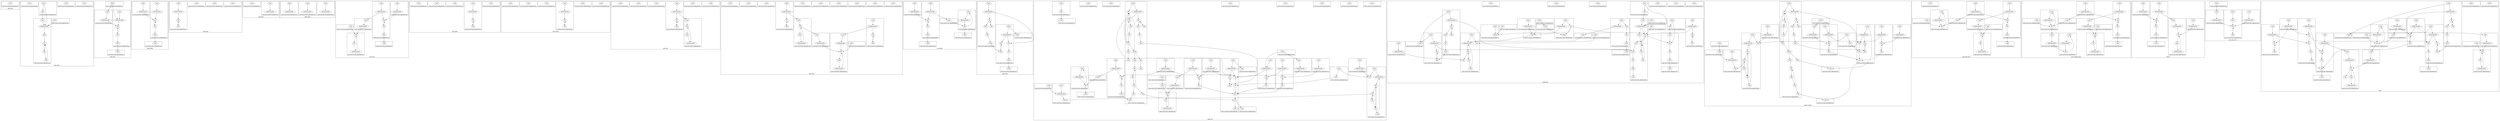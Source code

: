 strict digraph {
subgraph {
subgraph {
copy_data_1 [label="Load" comment="  %0 = load i32, ptr @ncol, align 4, !dbg !115, !tbaa !116"]
copy_data_1 -> {
}
cluster=true
label="Load instruction dependencies"
labelloc=b
}
cluster=true
label="copy_data"
labelloc=b
}
subgraph {
cluster=true
label="llvm.dbg.declare"
labelloc=b
}
subgraph {
cluster=true
label="llvm.lifetime.start.p0"
labelloc=b
}
subgraph {
cluster=true
label="malloc"
labelloc=b
}
subgraph {
cluster=true
label="llvm.lifetime.end.p0"
labelloc=b
}
subgraph {
subgraph {
next_data_3 [label="Load" comment="  %0 = load i32, ptr @ncol, align 4, !dbg !115, !tbaa !116"]
next_data_3 -> {
}
cluster=true
label="Load instruction dependencies"
labelloc=b
}
subgraph {
next_data_12 [label="Load" comment="  %1 = load i32, ptr %arrayidx, align 4, !dbg !122, !tbaa !116"]
next_data_12 -> {
next_data_11
}
next_data_11 [label="GetElementPtr" comment="  %arrayidx = getelementptr inbounds i32, ptr %data, i64 %idxprom, !dbg !122"]
next_data_11 -> {
next_data_10
}
next_data_10 [label="SExt" comment="  %idxprom = sext i32 %counter.015 to i64, !dbg !122"]
next_data_10 -> {
next_data_7
}
next_data_7 [label="Phi" comment="  %counter.015 = phi i32 [ %counter.1, %if.end ], [ 0, %entry ]"]
next_data_7 -> {
next_data_24
}
next_data_24 [label="Phi" comment="  %counter.1 = phi i32 [ %inc, %if.then ], [ %counter.015, %if.else ], !dbg !114"]
next_data_24 -> {
next_data_17
next_data_7
}
next_data_17 [label="Add" comment="  %inc = add nsw i32 %counter.015, 1, !dbg !130"]
next_data_17 -> {
next_data_7
}
next_data_7 [label="Phi" comment="  %counter.015 = phi i32 [ %counter.1, %if.end ], [ 0, %entry ]"]
next_data_7 -> {
// Cycle
}
next_data_7 [label="Phi" comment="  %counter.015 = phi i32 [ %counter.1, %if.end ], [ 0, %entry ]"]
next_data_7 -> {
// Cycle
}
cluster=true
label="Load instruction dependencies"
labelloc=b
}
subgraph {
next_data_13 [label="Load" comment="  %2 = load i32, ptr @nrow, align 4, !dbg !125, !tbaa !116"]
next_data_13 -> {
}
cluster=true
label="Load instruction dependencies"
labelloc=b
}
subgraph {
next_data_16 [label="Store" comment="  store i32 0, ptr %arrayidx, align 4, !dbg !128, !tbaa !116"]
next_data_16 -> {
next_data_11
}
next_data_11 [label="GetElementPtr" comment="  %arrayidx = getelementptr inbounds i32, ptr %data, i64 %idxprom, !dbg !122"]
next_data_11 -> {
next_data_10
}
next_data_10 [label="SExt" comment="  %idxprom = sext i32 %counter.015 to i64, !dbg !122"]
next_data_10 -> {
next_data_7
}
next_data_7 [label="Phi" comment="  %counter.015 = phi i32 [ %counter.1, %if.end ], [ 0, %entry ]"]
next_data_7 -> {
next_data_24
}
next_data_24 [label="Phi" comment="  %counter.1 = phi i32 [ %inc, %if.then ], [ %counter.015, %if.else ], !dbg !114"]
next_data_24 -> {
next_data_17
next_data_7
}
next_data_17 [label="Add" comment="  %inc = add nsw i32 %counter.015, 1, !dbg !130"]
next_data_17 -> {
next_data_7
}
next_data_7 [label="Phi" comment="  %counter.015 = phi i32 [ %counter.1, %if.end ], [ 0, %entry ]"]
next_data_7 -> {
// Cycle
}
next_data_7 [label="Phi" comment="  %counter.015 = phi i32 [ %counter.1, %if.end ], [ 0, %entry ]"]
next_data_7 -> {
// Cycle
}
cluster=true
label="Store instruction dependencies"
labelloc=b
}
subgraph {
next_data_21 [label="Store" comment="  store i32 %inc6, ptr %arrayidx, align 4, !dbg !132, !tbaa !116"]
next_data_21 -> {
next_data_20
next_data_11
}
next_data_20 [label="Add" comment="  %inc6 = add nsw i32 %1, 1, !dbg !132"]
next_data_20 -> {
next_data_12
}
next_data_12 [label="Load" comment="  %1 = load i32, ptr %arrayidx, align 4, !dbg !122, !tbaa !116"]
next_data_12 -> {
next_data_11
}
next_data_11 [label="GetElementPtr" comment="  %arrayidx = getelementptr inbounds i32, ptr %data, i64 %idxprom, !dbg !122"]
next_data_11 -> {
next_data_10
}
next_data_10 [label="SExt" comment="  %idxprom = sext i32 %counter.015 to i64, !dbg !122"]
next_data_10 -> {
next_data_7
}
next_data_7 [label="Phi" comment="  %counter.015 = phi i32 [ %counter.1, %if.end ], [ 0, %entry ]"]
next_data_7 -> {
next_data_24
}
next_data_24 [label="Phi" comment="  %counter.1 = phi i32 [ %inc, %if.then ], [ %counter.015, %if.else ], !dbg !114"]
next_data_24 -> {
next_data_17
next_data_7
}
next_data_17 [label="Add" comment="  %inc = add nsw i32 %counter.015, 1, !dbg !130"]
next_data_17 -> {
next_data_7
}
next_data_7 [label="Phi" comment="  %counter.015 = phi i32 [ %counter.1, %if.end ], [ 0, %entry ]"]
next_data_7 -> {
// Cycle
}
next_data_7 [label="Phi" comment="  %counter.015 = phi i32 [ %counter.1, %if.end ], [ 0, %entry ]"]
next_data_7 -> {
// Cycle
}
next_data_11 [label="GetElementPtr" comment="  %arrayidx = getelementptr inbounds i32, ptr %data, i64 %idxprom, !dbg !122"]
next_data_11 -> {
// Cycle
}
cluster=true
label="Store instruction dependencies"
labelloc=b
}
subgraph {
next_data_28 [label="Load" comment="  %3 = load i32, ptr @ncol, align 4, !dbg !115, !tbaa !116"]
next_data_28 -> {
}
cluster=true
label="Load instruction dependencies"
labelloc=b
}
cluster=true
label="next_data"
labelloc=b
}
subgraph {
subgraph {
melt_data_2 [label="Load" comment="  %0 = load i32, ptr @ncol, align 4, !dbg !115, !tbaa !116"]
melt_data_2 -> {
}
cluster=true
label="Load instruction dependencies"
labelloc=b
}
subgraph {
melt_data_12 [label="Load" comment="  %2 = load i32, ptr %arrayidx, align 4, !dbg !122, !tbaa !116"]
melt_data_12 -> {
melt_data_11
}
melt_data_11 [label="GetElementPtr" comment="  %arrayidx = getelementptr inbounds i32, ptr %data1, i64 %indvars.iv.next, !dbg !122"]
melt_data_11 -> {
melt_data_10
}
melt_data_10 [label="Add" comment="  %indvars.iv.next = add nsw i64 %indvars.iv, -1, !dbg !121"]
melt_data_10 -> {
melt_data_9
}
melt_data_9 [label="Phi" comment="  %indvars.iv = phi i64 [ %1, %while.body.preheader ], [ %indvars.iv.next, %if.end ]"]
melt_data_9 -> {
melt_data_7
melt_data_10
}
melt_data_7 [label="SExt" comment="  %1 = sext i32 %0 to i64, !dbg !120"]
melt_data_7 -> {
melt_data_2
}
melt_data_2 [label="Load" comment="  %0 = load i32, ptr @ncol, align 4, !dbg !115, !tbaa !116"]
melt_data_2 -> {
}
melt_data_10 [label="Add" comment="  %indvars.iv.next = add nsw i64 %indvars.iv, -1, !dbg !121"]
melt_data_10 -> {
// Cycle
}
cluster=true
label="Load instruction dependencies"
labelloc=b
}
subgraph {
melt_data_14 [label="Load" comment="  %3 = load i32, ptr %arrayidx2, align 4, !dbg !125, !tbaa !116"]
melt_data_14 -> {
melt_data_13
}
melt_data_13 [label="GetElementPtr" comment="  %arrayidx2 = getelementptr inbounds i32, ptr %data2, i64 %indvars.iv.next, !dbg !125"]
melt_data_13 -> {
melt_data_10
}
melt_data_10 [label="Add" comment="  %indvars.iv.next = add nsw i64 %indvars.iv, -1, !dbg !121"]
melt_data_10 -> {
melt_data_9
}
melt_data_9 [label="Phi" comment="  %indvars.iv = phi i64 [ %1, %while.body.preheader ], [ %indvars.iv.next, %if.end ]"]
melt_data_9 -> {
melt_data_7
melt_data_10
}
melt_data_7 [label="SExt" comment="  %1 = sext i32 %0 to i64, !dbg !120"]
melt_data_7 -> {
melt_data_2
}
melt_data_2 [label="Load" comment="  %0 = load i32, ptr @ncol, align 4, !dbg !115, !tbaa !116"]
melt_data_2 -> {
}
melt_data_10 [label="Add" comment="  %indvars.iv.next = add nsw i64 %indvars.iv, -1, !dbg !121"]
melt_data_10 -> {
// Cycle
}
cluster=true
label="Load instruction dependencies"
labelloc=b
}
subgraph {
melt_data_17 [label="Store" comment="  store i32 %3, ptr %arrayidx, align 4, !dbg !128, !tbaa !116"]
melt_data_17 -> {
melt_data_14
melt_data_11
}
melt_data_14 [label="Load" comment="  %3 = load i32, ptr %arrayidx2, align 4, !dbg !125, !tbaa !116"]
melt_data_14 -> {
melt_data_13
}
melt_data_13 [label="GetElementPtr" comment="  %arrayidx2 = getelementptr inbounds i32, ptr %data2, i64 %indvars.iv.next, !dbg !125"]
melt_data_13 -> {
melt_data_10
}
melt_data_10 [label="Add" comment="  %indvars.iv.next = add nsw i64 %indvars.iv, -1, !dbg !121"]
melt_data_10 -> {
melt_data_9
}
melt_data_9 [label="Phi" comment="  %indvars.iv = phi i64 [ %1, %while.body.preheader ], [ %indvars.iv.next, %if.end ]"]
melt_data_9 -> {
melt_data_7
melt_data_10
}
melt_data_7 [label="SExt" comment="  %1 = sext i32 %0 to i64, !dbg !120"]
melt_data_7 -> {
melt_data_2
}
melt_data_2 [label="Load" comment="  %0 = load i32, ptr @ncol, align 4, !dbg !115, !tbaa !116"]
melt_data_2 -> {
}
melt_data_10 [label="Add" comment="  %indvars.iv.next = add nsw i64 %indvars.iv, -1, !dbg !121"]
melt_data_10 -> {
// Cycle
}
melt_data_11 [label="GetElementPtr" comment="  %arrayidx = getelementptr inbounds i32, ptr %data1, i64 %indvars.iv.next, !dbg !122"]
melt_data_11 -> {
melt_data_10
}
melt_data_10 [label="Add" comment="  %indvars.iv.next = add nsw i64 %indvars.iv, -1, !dbg !121"]
melt_data_10 -> {
// Cycle
}
cluster=true
label="Store instruction dependencies"
labelloc=b
}
cluster=true
label="melt_data"
labelloc=b
}
subgraph {
subgraph {
equal_data_2 [label="Load" comment="  %0 = load i32, ptr @ncol, align 4, !dbg !115, !tbaa !116"]
equal_data_2 -> {
}
cluster=true
label="Load instruction dependencies"
labelloc=b
}
subgraph {
equal_data_14 [label="Load" comment="  %3 = load i32, ptr %arrayidx, align 4, !dbg !123, !tbaa !116"]
equal_data_14 -> {
equal_data_13
}
equal_data_13 [label="GetElementPtr" comment="  %arrayidx = getelementptr inbounds i32, ptr %data1, i64 %indvars.iv.next, !dbg !123"]
equal_data_13 -> {
equal_data_11
}
equal_data_11 [label="Add" comment="  %indvars.iv.next = add nsw i64 %indvars.iv, -1, !dbg !122"]
equal_data_11 -> {
equal_data_6
}
equal_data_6 [label="Phi" comment="  %indvars.iv = phi i64 [ %indvars.iv.next, %land.rhs ], [ %1, %entry ], !dbg !114"]
equal_data_6 -> {
equal_data_11
equal_data_4
}
equal_data_11 [label="Add" comment="  %indvars.iv.next = add nsw i64 %indvars.iv, -1, !dbg !122"]
equal_data_11 -> {
// Cycle
}
equal_data_4 [label="SExt" comment="  %1 = sext i32 %0 to i64, !dbg !120"]
equal_data_4 -> {
equal_data_2
}
equal_data_2 [label="Load" comment="  %0 = load i32, ptr @ncol, align 4, !dbg !115, !tbaa !116"]
equal_data_2 -> {
}
cluster=true
label="Load instruction dependencies"
labelloc=b
}
subgraph {
equal_data_16 [label="Load" comment="  %4 = load i32, ptr %arrayidx2, align 4, !dbg !124, !tbaa !116"]
equal_data_16 -> {
equal_data_15
}
equal_data_15 [label="GetElementPtr" comment="  %arrayidx2 = getelementptr inbounds i32, ptr %data2, i64 %indvars.iv.next, !dbg !124"]
equal_data_15 -> {
equal_data_11
}
equal_data_11 [label="Add" comment="  %indvars.iv.next = add nsw i64 %indvars.iv, -1, !dbg !122"]
equal_data_11 -> {
equal_data_6
}
equal_data_6 [label="Phi" comment="  %indvars.iv = phi i64 [ %indvars.iv.next, %land.rhs ], [ %1, %entry ], !dbg !114"]
equal_data_6 -> {
equal_data_11
equal_data_4
}
equal_data_11 [label="Add" comment="  %indvars.iv.next = add nsw i64 %indvars.iv, -1, !dbg !122"]
equal_data_11 -> {
// Cycle
}
equal_data_4 [label="SExt" comment="  %1 = sext i32 %0 to i64, !dbg !120"]
equal_data_4 -> {
equal_data_2
}
equal_data_2 [label="Load" comment="  %0 = load i32, ptr @ncol, align 4, !dbg !115, !tbaa !116"]
equal_data_2 -> {
}
cluster=true
label="Load instruction dependencies"
labelloc=b
}
cluster=true
label="equal_data"
labelloc=b
}
subgraph {
subgraph {
valid_data_3 [label="Load" comment="  %0 = load i32, ptr @ncol, align 4, !tbaa !115"]
valid_data_3 -> {
}
cluster=true
label="Load instruction dependencies"
labelloc=b
}
subgraph {
valid_data_8 [label="Load" comment="  %1 = load i32, ptr @nrow, align 4, !dbg !121, !tbaa !115"]
valid_data_8 -> {
}
cluster=true
label="Load instruction dependencies"
labelloc=b
}
subgraph {
valid_data_13 [label="Load" comment="  %3 = load i32, ptr %data, align 4, !dbg !122, !tbaa !115"]
valid_data_13 -> {
}
cluster=true
label="Load instruction dependencies"
labelloc=b
}
subgraph {
valid_data_30 [label="Load" comment="  %5 = load i32, ptr %arrayidx, align 4, !dbg !122, !tbaa !115"]
valid_data_30 -> {
valid_data_29
}
valid_data_29 [label="GetElementPtr" comment="  %arrayidx = getelementptr inbounds i32, ptr %data, i64 %indvars.iv.next, !dbg !122"]
valid_data_29 -> {
valid_data_21
}
valid_data_21 [label="Add" comment="  %indvars.iv.next = add nuw nsw i64 %indvars.iv16, 1, !dbg !127"]
valid_data_21 -> {
valid_data_19
}
valid_data_19 [label="Phi" comment="  %indvars.iv16 = phi i64 [ %indvars.iv.next, %while.body ], [ 0, %while.body.preheader ]"]
valid_data_19 -> {
valid_data_21
}
valid_data_21 [label="Add" comment="  %indvars.iv.next = add nuw nsw i64 %indvars.iv16, 1, !dbg !127"]
valid_data_21 -> {
// Cycle
}
cluster=true
label="Load instruction dependencies"
labelloc=b
}
cluster=true
label="valid_data"
labelloc=b
}
subgraph {
subgraph {
dump_list_5 [label="Load" comment="  %0 = load ptr, ptr %next, align 8, !dbg !117, !tbaa !119"]
dump_list_5 -> {
dump_list_4
}
dump_list_4 [label="GetElementPtr" comment="  %next = getelementptr inbounds %struct._list, ptr %list, i64 0, i32 1, !dbg !117"]
dump_list_4 -> {
}
cluster=true
label="Load instruction dependencies"
labelloc=b
}
subgraph {
dump_list_7 [label="Load" comment="  %1 = load ptr, ptr %list, align 8, !dbg !125, !tbaa !126"]
dump_list_7 -> {
}
cluster=true
label="Load instruction dependencies"
labelloc=b
}
cluster=true
label="dump_list"
labelloc=b
}
subgraph {
cluster=true
label="free"
labelloc=b
}
subgraph {
subgraph {
dump_play_5 [label="Load" comment="  %0 = load ptr, ptr %next, align 8, !dbg !117, !tbaa !119"]
dump_play_5 -> {
dump_play_4
}
dump_play_4 [label="GetElementPtr" comment="  %next = getelementptr inbounds %struct._play, ptr %play, i64 0, i32 3, !dbg !117"]
dump_play_4 -> {
}
cluster=true
label="Load instruction dependencies"
labelloc=b
}
subgraph {
dump_play_8 [label="Load" comment="  %1 = load ptr, ptr %first, align 8, !dbg !126, !tbaa !127"]
dump_play_8 -> {
dump_play_7
}
dump_play_7 [label="GetElementPtr" comment="  %first = getelementptr inbounds %struct._play, ptr %play, i64 0, i32 2, !dbg !126"]
dump_play_7 -> {
}
cluster=true
label="Load instruction dependencies"
labelloc=b
}
subgraph {
dump_play_11 [label="Load" comment="  %2 = load ptr, ptr %state, align 8, !dbg !129, !tbaa !130"]
dump_play_11 -> {
dump_play_10
}
dump_play_10 [label="GetElementPtr" comment="  %state = getelementptr inbounds %struct._play, ptr %play, i64 0, i32 1, !dbg !129"]
dump_play_10 -> {
}
cluster=true
label="Load instruction dependencies"
labelloc=b
}
cluster=true
label="dump_play"
labelloc=b
}
subgraph {
subgraph {
get_value_2 [label="Load" comment="  %0 = load i32, ptr @ncol, align 4, !tbaa !114"]
get_value_2 -> {
}
cluster=true
label="Load instruction dependencies"
labelloc=b
}
subgraph {
get_value_6 [label="Load" comment="  %search.0 = load ptr, ptr %search.0.in, align 8, !dbg !113, !tbaa !119"]
get_value_6 -> {
get_value_5
}
get_value_5 [label="Phi" comment="  %search.0.in = phi ptr [ @game_tree, %entry ], [ %next, %equal_data.exit ]"]
get_value_5 -> {
get_value_31
}
get_value_31 [label="GetElementPtr" comment="  %next = getelementptr inbounds %struct._play, ptr %search.0, i64 0, i32 3, !dbg !144"]
get_value_31 -> {
get_value_6
}
get_value_6 [label="Load" comment="  %search.0 = load ptr, ptr %search.0.in, align 8, !dbg !113, !tbaa !119"]
get_value_6 -> {
// Cycle
}
cluster=true
label="Load instruction dependencies"
labelloc=b
}
subgraph {
get_value_9 [label="Load" comment="  %2 = load ptr, ptr %state, align 8, !dbg !121, !tbaa !122"]
get_value_9 -> {
get_value_8
}
get_value_8 [label="GetElementPtr" comment="  %state = getelementptr inbounds %struct._play, ptr %search.0, i64 0, i32 1, !dbg !121"]
get_value_8 -> {
get_value_6
}
get_value_6 [label="Load" comment="  %search.0 = load ptr, ptr %search.0.in, align 8, !dbg !113, !tbaa !119"]
get_value_6 -> {
get_value_5
}
get_value_5 [label="Phi" comment="  %search.0.in = phi ptr [ @game_tree, %entry ], [ %next, %equal_data.exit ]"]
get_value_5 -> {
get_value_31
}
get_value_31 [label="GetElementPtr" comment="  %next = getelementptr inbounds %struct._play, ptr %search.0, i64 0, i32 3, !dbg !144"]
get_value_31 -> {
get_value_6
}
get_value_6 [label="Load" comment="  %search.0 = load ptr, ptr %search.0.in, align 8, !dbg !113, !tbaa !119"]
get_value_6 -> {
// Cycle
}
cluster=true
label="Load instruction dependencies"
labelloc=b
}
subgraph {
get_value_22 [label="Load" comment="  %4 = load i32, ptr %arrayidx.i, align 4, !dbg !136, !tbaa !114"]
get_value_22 -> {
get_value_21
}
get_value_21 [label="GetElementPtr" comment="  %arrayidx.i = getelementptr inbounds i32, ptr %2, i64 %indvars.iv.next.i, !dbg !136"]
get_value_21 -> {
get_value_9
get_value_19
}
get_value_9 [label="Load" comment="  %2 = load ptr, ptr %state, align 8, !dbg !121, !tbaa !122"]
get_value_9 -> {
get_value_8
}
get_value_8 [label="GetElementPtr" comment="  %state = getelementptr inbounds %struct._play, ptr %search.0, i64 0, i32 1, !dbg !121"]
get_value_8 -> {
get_value_6
}
get_value_6 [label="Load" comment="  %search.0 = load ptr, ptr %search.0.in, align 8, !dbg !113, !tbaa !119"]
get_value_6 -> {
get_value_5
}
get_value_5 [label="Phi" comment="  %search.0.in = phi ptr [ @game_tree, %entry ], [ %next, %equal_data.exit ]"]
get_value_5 -> {
get_value_31
}
get_value_31 [label="GetElementPtr" comment="  %next = getelementptr inbounds %struct._play, ptr %search.0, i64 0, i32 3, !dbg !144"]
get_value_31 -> {
get_value_6
}
get_value_6 [label="Load" comment="  %search.0 = load ptr, ptr %search.0.in, align 8, !dbg !113, !tbaa !119"]
get_value_6 -> {
// Cycle
}
get_value_19 [label="Add" comment="  %indvars.iv.next.i = add nsw i64 %indvars.iv.i, -1, !dbg !135"]
get_value_19 -> {
get_value_14
}
get_value_14 [label="Phi" comment="  %indvars.iv.i = phi i64 [ %indvars.iv.next.i, %land.rhs.i ], [ %1, %while.cond ], !dbg !131"]
get_value_14 -> {
get_value_19
get_value_3
}
get_value_19 [label="Add" comment="  %indvars.iv.next.i = add nsw i64 %indvars.iv.i, -1, !dbg !135"]
get_value_19 -> {
// Cycle
}
get_value_3 [label="SExt" comment="  %1 = sext i32 %0 to i64"]
get_value_3 -> {
get_value_2
}
get_value_2 [label="Load" comment="  %0 = load i32, ptr @ncol, align 4, !tbaa !114"]
get_value_2 -> {
}
cluster=true
label="Load instruction dependencies"
labelloc=b
}
subgraph {
get_value_24 [label="Load" comment="  %5 = load i32, ptr %arrayidx2.i, align 4, !dbg !137, !tbaa !114"]
get_value_24 -> {
get_value_23
}
get_value_23 [label="GetElementPtr" comment="  %arrayidx2.i = getelementptr inbounds i32, ptr %data, i64 %indvars.iv.next.i, !dbg !137"]
get_value_23 -> {
get_value_19
}
get_value_19 [label="Add" comment="  %indvars.iv.next.i = add nsw i64 %indvars.iv.i, -1, !dbg !135"]
get_value_19 -> {
get_value_14
}
get_value_14 [label="Phi" comment="  %indvars.iv.i = phi i64 [ %indvars.iv.next.i, %land.rhs.i ], [ %1, %while.cond ], !dbg !131"]
get_value_14 -> {
get_value_19
get_value_3
}
get_value_19 [label="Add" comment="  %indvars.iv.next.i = add nsw i64 %indvars.iv.i, -1, !dbg !135"]
get_value_19 -> {
// Cycle
}
get_value_3 [label="SExt" comment="  %1 = sext i32 %0 to i64"]
get_value_3 -> {
get_value_2
}
get_value_2 [label="Load" comment="  %0 = load i32, ptr @ncol, align 4, !tbaa !114"]
get_value_2 -> {
}
cluster=true
label="Load instruction dependencies"
labelloc=b
}
subgraph {
get_value_34 [label="Load" comment="  %7 = load i32, ptr %search.0, align 8, !dbg !146, !tbaa !147"]
get_value_34 -> {
get_value_6
}
get_value_6 [label="Load" comment="  %search.0 = load ptr, ptr %search.0.in, align 8, !dbg !113, !tbaa !119"]
get_value_6 -> {
get_value_5
}
get_value_5 [label="Phi" comment="  %search.0.in = phi ptr [ @game_tree, %entry ], [ %next, %equal_data.exit ]"]
get_value_5 -> {
get_value_31
}
get_value_31 [label="GetElementPtr" comment="  %next = getelementptr inbounds %struct._play, ptr %search.0, i64 0, i32 3, !dbg !144"]
get_value_31 -> {
get_value_6
}
get_value_6 [label="Load" comment="  %search.0 = load ptr, ptr %search.0.in, align 8, !dbg !113, !tbaa !119"]
get_value_6 -> {
// Cycle
}
cluster=true
label="Load instruction dependencies"
labelloc=b
}
cluster=true
label="get_value"
labelloc=b
}
subgraph {
subgraph {
show_data_2 [label="Load" comment="  %0 = load i32, ptr @ncol, align 4, !dbg !114, !tbaa !115"]
show_data_2 -> {
}
cluster=true
label="Load instruction dependencies"
labelloc=b
}
subgraph {
show_data_10 [label="Load" comment="  %1 = load i32, ptr %arrayidx, align 4, !dbg !123, !tbaa !115"]
show_data_10 -> {
show_data_9
}
show_data_9 [label="GetElementPtr" comment="  %arrayidx = getelementptr inbounds i32, ptr %data, i64 %indvars.iv, !dbg !123"]
show_data_9 -> {
show_data_5
}
show_data_5 [label="Phi" comment="  %indvars.iv = phi i64 [ %indvars.iv.next, %if.end ], [ 0, %entry ]"]
show_data_5 -> {
show_data_7
}
show_data_7 [label="Add" comment="  %indvars.iv.next = add nuw i64 %indvars.iv, 1, !dbg !121"]
show_data_7 -> {
show_data_5
}
show_data_5 [label="Phi" comment="  %indvars.iv = phi i64 [ %indvars.iv.next, %if.end ], [ 0, %entry ]"]
show_data_5 -> {
// Cycle
}
cluster=true
label="Load instruction dependencies"
labelloc=b
}
subgraph {
show_data_12 [label="Load" comment="  %2 = load i32, ptr @ncol, align 4, !dbg !125, !tbaa !115"]
show_data_12 -> {
}
cluster=true
label="Load instruction dependencies"
labelloc=b
}
subgraph {
show_data_17 [label="Load" comment="  %4 = load ptr, ptr @stdout, align 8, !dbg !137, !tbaa !138"]
show_data_17 -> {
}
cluster=true
label="Load instruction dependencies"
labelloc=b
}
subgraph {
show_data_21 [label="Load" comment="  %5 = load i32, ptr @ncol, align 4, !dbg !114, !tbaa !115"]
show_data_21 -> {
}
cluster=true
label="Load instruction dependencies"
labelloc=b
}
cluster=true
label="show_data"
labelloc=b
}
subgraph {
cluster=true
label="printf"
labelloc=b
}
subgraph {
subgraph {
show_move_2 [label="Load" comment="  %0 = load ptr, ptr @stdout, align 8, !dbg !121, !tbaa !122"]
show_move_2 -> {
}
cluster=true
label="Load instruction dependencies"
labelloc=b
}
subgraph {
show_move_6 [label="Load" comment="  %1 = load i32, ptr @ncol, align 4, !dbg !133, !tbaa !134"]
show_move_6 -> {
}
cluster=true
label="Load instruction dependencies"
labelloc=b
}
subgraph {
show_move_14 [label="Load" comment="  %2 = load i32, ptr %arrayidx.i, align 4, !dbg !140, !tbaa !134"]
show_move_14 -> {
show_move_13
}
show_move_13 [label="GetElementPtr" comment="  %arrayidx.i = getelementptr inbounds i32, ptr %data, i64 %indvars.iv.i, !dbg !140"]
show_move_13 -> {
show_move_9
}
show_move_9 [label="Phi" comment="  %indvars.iv.i = phi i64 [ %indvars.iv.next.i, %if.end.i ], [ 0, %entry ]"]
show_move_9 -> {
show_move_11
}
show_move_11 [label="Add" comment="  %indvars.iv.next.i = add nuw i64 %indvars.iv.i, 1, !dbg !138"]
show_move_11 -> {
show_move_9
}
show_move_9 [label="Phi" comment="  %indvars.iv.i = phi i64 [ %indvars.iv.next.i, %if.end.i ], [ 0, %entry ]"]
show_move_9 -> {
// Cycle
}
cluster=true
label="Load instruction dependencies"
labelloc=b
}
subgraph {
show_move_16 [label="Load" comment="  %3 = load i32, ptr @ncol, align 4, !dbg !142, !tbaa !134"]
show_move_16 -> {
}
cluster=true
label="Load instruction dependencies"
labelloc=b
}
subgraph {
show_move_21 [label="Load" comment="  %5 = load ptr, ptr @stdout, align 8, !dbg !148, !tbaa !122"]
show_move_21 -> {
}
cluster=true
label="Load instruction dependencies"
labelloc=b
}
subgraph {
show_move_25 [label="Load" comment="  %6 = load i32, ptr @ncol, align 4, !dbg !133, !tbaa !134"]
show_move_25 -> {
}
cluster=true
label="Load instruction dependencies"
labelloc=b
}
cluster=true
label="show_move"
labelloc=b
}
subgraph {
subgraph {
show_list_5 [label="Load" comment="  %0 = load ptr, ptr %list.addr.04, align 8, !dbg !115, !tbaa !117"]
show_list_5 -> {
show_list_3
}
show_list_3 [label="Phi" comment="  %list.addr.04 = phi ptr [ %9, %show_move.exit ], [ %list, %entry ]"]
show_list_3 -> {
show_list_37
}
show_list_37 [label="Load" comment="  %9 = load ptr, ptr %next, align 8, !dbg !169, !tbaa !170"]
show_list_37 -> {
show_list_36
}
show_list_36 [label="GetElementPtr" comment="  %next = getelementptr inbounds %struct._list, ptr %list.addr.04, i64 0, i32 1, !dbg !169"]
show_list_36 -> {
show_list_3
}
show_list_3 [label="Phi" comment="  %list.addr.04 = phi ptr [ %9, %show_move.exit ], [ %list, %entry ]"]
show_list_3 -> {
// Cycle
}
cluster=true
label="Load instruction dependencies"
labelloc=b
}
subgraph {
show_list_8 [label="Load" comment="  %1 = load ptr, ptr @stdout, align 8, !dbg !137, !tbaa !138"]
show_list_8 -> {
}
cluster=true
label="Load instruction dependencies"
labelloc=b
}
subgraph {
show_list_12 [label="Load" comment="  %2 = load i32, ptr @ncol, align 4, !dbg !146, !tbaa !147"]
show_list_12 -> {
}
cluster=true
label="Load instruction dependencies"
labelloc=b
}
subgraph {
show_list_20 [label="Load" comment="  %3 = load i32, ptr %arrayidx.i.i, align 4, !dbg !153, !tbaa !147"]
show_list_20 -> {
show_list_19
}
show_list_19 [label="GetElementPtr" comment="  %arrayidx.i.i = getelementptr inbounds i32, ptr %0, i64 %indvars.iv.i.i, !dbg !153"]
show_list_19 -> {
show_list_5
show_list_15
}
show_list_5 [label="Load" comment="  %0 = load ptr, ptr %list.addr.04, align 8, !dbg !115, !tbaa !117"]
show_list_5 -> {
show_list_3
}
show_list_3 [label="Phi" comment="  %list.addr.04 = phi ptr [ %9, %show_move.exit ], [ %list, %entry ]"]
show_list_3 -> {
show_list_37
}
show_list_37 [label="Load" comment="  %9 = load ptr, ptr %next, align 8, !dbg !169, !tbaa !170"]
show_list_37 -> {
show_list_36
}
show_list_36 [label="GetElementPtr" comment="  %next = getelementptr inbounds %struct._list, ptr %list.addr.04, i64 0, i32 1, !dbg !169"]
show_list_36 -> {
show_list_3
}
show_list_3 [label="Phi" comment="  %list.addr.04 = phi ptr [ %9, %show_move.exit ], [ %list, %entry ]"]
show_list_3 -> {
// Cycle
}
show_list_15 [label="Phi" comment="  %indvars.iv.i.i = phi i64 [ %indvars.iv.next.i.i, %if.end.i.i ], [ 0, %while.body ]"]
show_list_15 -> {
show_list_17
}
show_list_17 [label="Add" comment="  %indvars.iv.next.i.i = add nuw i64 %indvars.iv.i.i, 1, !dbg !151"]
show_list_17 -> {
show_list_15
}
show_list_15 [label="Phi" comment="  %indvars.iv.i.i = phi i64 [ %indvars.iv.next.i.i, %if.end.i.i ], [ 0, %while.body ]"]
show_list_15 -> {
// Cycle
}
cluster=true
label="Load instruction dependencies"
labelloc=b
}
subgraph {
show_list_22 [label="Load" comment="  %4 = load i32, ptr @ncol, align 4, !dbg !155, !tbaa !147"]
show_list_22 -> {
}
cluster=true
label="Load instruction dependencies"
labelloc=b
}
subgraph {
show_list_27 [label="Load" comment="  %6 = load ptr, ptr @stdout, align 8, !dbg !161, !tbaa !138"]
show_list_27 -> {
}
cluster=true
label="Load instruction dependencies"
labelloc=b
}
subgraph {
show_list_31 [label="Load" comment="  %7 = load i32, ptr @ncol, align 4, !dbg !146, !tbaa !147"]
show_list_31 -> {
}
cluster=true
label="Load instruction dependencies"
labelloc=b
}
subgraph {
show_list_37 [label="Load" comment="  %9 = load ptr, ptr %next, align 8, !dbg !169, !tbaa !170"]
show_list_37 -> {
show_list_36
}
show_list_36 [label="GetElementPtr" comment="  %next = getelementptr inbounds %struct._list, ptr %list.addr.04, i64 0, i32 1, !dbg !169"]
show_list_36 -> {
show_list_3
}
show_list_3 [label="Phi" comment="  %list.addr.04 = phi ptr [ %9, %show_move.exit ], [ %list, %entry ]"]
show_list_3 -> {
show_list_37
}
show_list_37 [label="Load" comment="  %9 = load ptr, ptr %next, align 8, !dbg !169, !tbaa !170"]
show_list_37 -> {
// Cycle
}
cluster=true
label="Load instruction dependencies"
labelloc=b
}
cluster=true
label="show_list"
labelloc=b
}
subgraph {
subgraph {
show_play_7 [label="Load" comment="  %0 = load ptr, ptr %state, align 8, !dbg !117, !tbaa !118"]
show_play_7 -> {
show_play_6
}
show_play_6 [label="GetElementPtr" comment="  %state = getelementptr inbounds %struct._play, ptr %play.addr.011, i64 0, i32 1, !dbg !117"]
show_play_6 -> {
show_play_3
}
show_play_3 [label="Phi" comment="  %play.addr.011 = phi ptr [ %20, %show_list.exit ], [ %play, %entry ]"]
show_play_3 -> {
show_play_80
}
show_play_80 [label="Load" comment="  %20 = load ptr, ptr %next, align 8, !dbg !211, !tbaa !212"]
show_play_80 -> {
show_play_79
}
show_play_79 [label="GetElementPtr" comment="  %next = getelementptr inbounds %struct._play, ptr %play.addr.011, i64 0, i32 3, !dbg !211"]
show_play_79 -> {
show_play_3
}
show_play_3 [label="Phi" comment="  %play.addr.011 = phi ptr [ %20, %show_list.exit ], [ %play, %entry ]"]
show_play_3 -> {
// Cycle
}
cluster=true
label="Load instruction dependencies"
labelloc=b
}
subgraph {
show_play_10 [label="Load" comment="  %1 = load i32, ptr @ncol, align 4, !dbg !132, !tbaa !133"]
show_play_10 -> {
}
cluster=true
label="Load instruction dependencies"
labelloc=b
}
subgraph {
show_play_18 [label="Load" comment="  %2 = load i32, ptr %arrayidx.i, align 4, !dbg !138, !tbaa !133"]
show_play_18 -> {
show_play_17
}
show_play_17 [label="GetElementPtr" comment="  %arrayidx.i = getelementptr inbounds i32, ptr %0, i64 %indvars.iv.i, !dbg !138"]
show_play_17 -> {
show_play_7
show_play_13
}
show_play_7 [label="Load" comment="  %0 = load ptr, ptr %state, align 8, !dbg !117, !tbaa !118"]
show_play_7 -> {
show_play_6
}
show_play_6 [label="GetElementPtr" comment="  %state = getelementptr inbounds %struct._play, ptr %play.addr.011, i64 0, i32 1, !dbg !117"]
show_play_6 -> {
show_play_3
}
show_play_3 [label="Phi" comment="  %play.addr.011 = phi ptr [ %20, %show_list.exit ], [ %play, %entry ]"]
show_play_3 -> {
show_play_80
}
show_play_80 [label="Load" comment="  %20 = load ptr, ptr %next, align 8, !dbg !211, !tbaa !212"]
show_play_80 -> {
show_play_79
}
show_play_79 [label="GetElementPtr" comment="  %next = getelementptr inbounds %struct._play, ptr %play.addr.011, i64 0, i32 3, !dbg !211"]
show_play_79 -> {
show_play_3
}
show_play_3 [label="Phi" comment="  %play.addr.011 = phi ptr [ %20, %show_list.exit ], [ %play, %entry ]"]
show_play_3 -> {
// Cycle
}
show_play_13 [label="Phi" comment="  %indvars.iv.i = phi i64 [ %indvars.iv.next.i, %if.end.i ], [ 0, %while.body ]"]
show_play_13 -> {
show_play_15
}
show_play_15 [label="Add" comment="  %indvars.iv.next.i = add nuw i64 %indvars.iv.i, 1, !dbg !136"]
show_play_15 -> {
show_play_13
}
show_play_13 [label="Phi" comment="  %indvars.iv.i = phi i64 [ %indvars.iv.next.i, %if.end.i ], [ 0, %while.body ]"]
show_play_13 -> {
// Cycle
}
cluster=true
label="Load instruction dependencies"
labelloc=b
}
subgraph {
show_play_20 [label="Load" comment="  %3 = load i32, ptr @ncol, align 4, !dbg !140, !tbaa !133"]
show_play_20 -> {
}
cluster=true
label="Load instruction dependencies"
labelloc=b
}
subgraph {
show_play_25 [label="Load" comment="  %5 = load ptr, ptr @stdout, align 8, !dbg !152, !tbaa !153"]
show_play_25 -> {
}
cluster=true
label="Load instruction dependencies"
labelloc=b
}
subgraph {
show_play_29 [label="Load" comment="  %6 = load i32, ptr @ncol, align 4, !dbg !132, !tbaa !133"]
show_play_29 -> {
}
cluster=true
label="Load instruction dependencies"
labelloc=b
}
subgraph {
show_play_33 [label="Load" comment="  %8 = load i32, ptr %play.addr.011, align 8, !dbg !160, !tbaa !161"]
show_play_33 -> {
show_play_3
}
show_play_3 [label="Phi" comment="  %play.addr.011 = phi ptr [ %20, %show_list.exit ], [ %play, %entry ]"]
show_play_3 -> {
show_play_80
}
show_play_80 [label="Load" comment="  %20 = load ptr, ptr %next, align 8, !dbg !211, !tbaa !212"]
show_play_80 -> {
show_play_79
}
show_play_79 [label="GetElementPtr" comment="  %next = getelementptr inbounds %struct._play, ptr %play.addr.011, i64 0, i32 3, !dbg !211"]
show_play_79 -> {
show_play_3
}
show_play_3 [label="Phi" comment="  %play.addr.011 = phi ptr [ %20, %show_list.exit ], [ %play, %entry ]"]
show_play_3 -> {
// Cycle
}
cluster=true
label="Load instruction dependencies"
labelloc=b
}
subgraph {
show_play_37 [label="Load" comment="  %9 = load ptr, ptr %first, align 8, !dbg !164, !tbaa !165"]
show_play_37 -> {
show_play_36
}
show_play_36 [label="GetElementPtr" comment="  %first = getelementptr inbounds %struct._play, ptr %play.addr.011, i64 0, i32 2, !dbg !164"]
show_play_36 -> {
show_play_3
}
show_play_3 [label="Phi" comment="  %play.addr.011 = phi ptr [ %20, %show_list.exit ], [ %play, %entry ]"]
show_play_3 -> {
show_play_80
}
show_play_80 [label="Load" comment="  %20 = load ptr, ptr %next, align 8, !dbg !211, !tbaa !212"]
show_play_80 -> {
show_play_79
}
show_play_79 [label="GetElementPtr" comment="  %next = getelementptr inbounds %struct._play, ptr %play.addr.011, i64 0, i32 3, !dbg !211"]
show_play_79 -> {
show_play_3
}
show_play_3 [label="Phi" comment="  %play.addr.011 = phi ptr [ %20, %show_list.exit ], [ %play, %entry ]"]
show_play_3 -> {
// Cycle
}
cluster=true
label="Load instruction dependencies"
labelloc=b
}
subgraph {
show_play_43 [label="Load" comment="  %10 = load ptr, ptr %list.addr.04.i, align 8, !dbg !175, !tbaa !177"]
show_play_43 -> {
show_play_41
}
show_play_41 [label="Phi" comment="  %list.addr.04.i = phi ptr [ %19, %show_move.exit.i ], [ %9, %show_data.exit ]"]
show_play_41 -> {
show_play_75
show_play_37
}
show_play_75 [label="Load" comment="  %19 = load ptr, ptr %next.i, align 8, !dbg !207, !tbaa !208"]
show_play_75 -> {
show_play_74
}
show_play_74 [label="GetElementPtr" comment="  %next.i = getelementptr inbounds %struct._list, ptr %list.addr.04.i, i64 0, i32 1, !dbg !207"]
show_play_74 -> {
show_play_41
}
show_play_41 [label="Phi" comment="  %list.addr.04.i = phi ptr [ %19, %show_move.exit.i ], [ %9, %show_data.exit ]"]
show_play_41 -> {
// Cycle
}
show_play_37 [label="Load" comment="  %9 = load ptr, ptr %first, align 8, !dbg !164, !tbaa !165"]
show_play_37 -> {
show_play_36
}
show_play_36 [label="GetElementPtr" comment="  %first = getelementptr inbounds %struct._play, ptr %play.addr.011, i64 0, i32 2, !dbg !164"]
show_play_36 -> {
show_play_3
}
show_play_3 [label="Phi" comment="  %play.addr.011 = phi ptr [ %20, %show_list.exit ], [ %play, %entry ]"]
show_play_3 -> {
show_play_80
}
show_play_80 [label="Load" comment="  %20 = load ptr, ptr %next, align 8, !dbg !211, !tbaa !212"]
show_play_80 -> {
show_play_79
}
show_play_79 [label="GetElementPtr" comment="  %next = getelementptr inbounds %struct._play, ptr %play.addr.011, i64 0, i32 3, !dbg !211"]
show_play_79 -> {
show_play_3
}
show_play_3 [label="Phi" comment="  %play.addr.011 = phi ptr [ %20, %show_list.exit ], [ %play, %entry ]"]
show_play_3 -> {
// Cycle
}
cluster=true
label="Load instruction dependencies"
labelloc=b
}
subgraph {
show_play_46 [label="Load" comment="  %11 = load ptr, ptr @stdout, align 8, !dbg !186, !tbaa !153"]
show_play_46 -> {
}
cluster=true
label="Load instruction dependencies"
labelloc=b
}
subgraph {
show_play_50 [label="Load" comment="  %12 = load i32, ptr @ncol, align 4, !dbg !190, !tbaa !133"]
show_play_50 -> {
}
cluster=true
label="Load instruction dependencies"
labelloc=b
}
subgraph {
show_play_58 [label="Load" comment="  %13 = load i32, ptr %arrayidx.i.i.i, align 4, !dbg !194, !tbaa !133"]
show_play_58 -> {
show_play_57
}
show_play_57 [label="GetElementPtr" comment="  %arrayidx.i.i.i = getelementptr inbounds i32, ptr %10, i64 %indvars.iv.i.i.i, !dbg !194"]
show_play_57 -> {
show_play_43
show_play_53
}
show_play_43 [label="Load" comment="  %10 = load ptr, ptr %list.addr.04.i, align 8, !dbg !175, !tbaa !177"]
show_play_43 -> {
show_play_41
}
show_play_41 [label="Phi" comment="  %list.addr.04.i = phi ptr [ %19, %show_move.exit.i ], [ %9, %show_data.exit ]"]
show_play_41 -> {
show_play_75
show_play_37
}
show_play_75 [label="Load" comment="  %19 = load ptr, ptr %next.i, align 8, !dbg !207, !tbaa !208"]
show_play_75 -> {
show_play_74
}
show_play_74 [label="GetElementPtr" comment="  %next.i = getelementptr inbounds %struct._list, ptr %list.addr.04.i, i64 0, i32 1, !dbg !207"]
show_play_74 -> {
show_play_41
}
show_play_41 [label="Phi" comment="  %list.addr.04.i = phi ptr [ %19, %show_move.exit.i ], [ %9, %show_data.exit ]"]
show_play_41 -> {
// Cycle
}
show_play_37 [label="Load" comment="  %9 = load ptr, ptr %first, align 8, !dbg !164, !tbaa !165"]
show_play_37 -> {
show_play_36
}
show_play_36 [label="GetElementPtr" comment="  %first = getelementptr inbounds %struct._play, ptr %play.addr.011, i64 0, i32 2, !dbg !164"]
show_play_36 -> {
show_play_3
}
show_play_3 [label="Phi" comment="  %play.addr.011 = phi ptr [ %20, %show_list.exit ], [ %play, %entry ]"]
show_play_3 -> {
show_play_80
}
show_play_80 [label="Load" comment="  %20 = load ptr, ptr %next, align 8, !dbg !211, !tbaa !212"]
show_play_80 -> {
show_play_79
}
show_play_79 [label="GetElementPtr" comment="  %next = getelementptr inbounds %struct._play, ptr %play.addr.011, i64 0, i32 3, !dbg !211"]
show_play_79 -> {
show_play_3
}
show_play_3 [label="Phi" comment="  %play.addr.011 = phi ptr [ %20, %show_list.exit ], [ %play, %entry ]"]
show_play_3 -> {
// Cycle
}
show_play_53 [label="Phi" comment="  %indvars.iv.i.i.i = phi i64 [ %indvars.iv.next.i.i.i, %if.end.i.i.i ], [ 0, %while.body.i8 ]"]
show_play_53 -> {
show_play_55
}
show_play_55 [label="Add" comment="  %indvars.iv.next.i.i.i = add nuw i64 %indvars.iv.i.i.i, 1, !dbg !193"]
show_play_55 -> {
show_play_53
}
show_play_53 [label="Phi" comment="  %indvars.iv.i.i.i = phi i64 [ %indvars.iv.next.i.i.i, %if.end.i.i.i ], [ 0, %while.body.i8 ]"]
show_play_53 -> {
// Cycle
}
cluster=true
label="Load instruction dependencies"
labelloc=b
}
subgraph {
show_play_60 [label="Load" comment="  %14 = load i32, ptr @ncol, align 4, !dbg !196, !tbaa !133"]
show_play_60 -> {
}
cluster=true
label="Load instruction dependencies"
labelloc=b
}
subgraph {
show_play_65 [label="Load" comment="  %16 = load ptr, ptr @stdout, align 8, !dbg !201, !tbaa !153"]
show_play_65 -> {
}
cluster=true
label="Load instruction dependencies"
labelloc=b
}
subgraph {
show_play_69 [label="Load" comment="  %17 = load i32, ptr @ncol, align 4, !dbg !190, !tbaa !133"]
show_play_69 -> {
}
cluster=true
label="Load instruction dependencies"
labelloc=b
}
subgraph {
show_play_75 [label="Load" comment="  %19 = load ptr, ptr %next.i, align 8, !dbg !207, !tbaa !208"]
show_play_75 -> {
show_play_74
}
show_play_74 [label="GetElementPtr" comment="  %next.i = getelementptr inbounds %struct._list, ptr %list.addr.04.i, i64 0, i32 1, !dbg !207"]
show_play_74 -> {
show_play_41
}
show_play_41 [label="Phi" comment="  %list.addr.04.i = phi ptr [ %19, %show_move.exit.i ], [ %9, %show_data.exit ]"]
show_play_41 -> {
show_play_75
show_play_37
}
show_play_75 [label="Load" comment="  %19 = load ptr, ptr %next.i, align 8, !dbg !207, !tbaa !208"]
show_play_75 -> {
// Cycle
}
show_play_37 [label="Load" comment="  %9 = load ptr, ptr %first, align 8, !dbg !164, !tbaa !165"]
show_play_37 -> {
show_play_36
}
show_play_36 [label="GetElementPtr" comment="  %first = getelementptr inbounds %struct._play, ptr %play.addr.011, i64 0, i32 2, !dbg !164"]
show_play_36 -> {
show_play_3
}
show_play_3 [label="Phi" comment="  %play.addr.011 = phi ptr [ %20, %show_list.exit ], [ %play, %entry ]"]
show_play_3 -> {
show_play_80
}
show_play_80 [label="Load" comment="  %20 = load ptr, ptr %next, align 8, !dbg !211, !tbaa !212"]
show_play_80 -> {
show_play_79
}
show_play_79 [label="GetElementPtr" comment="  %next = getelementptr inbounds %struct._play, ptr %play.addr.011, i64 0, i32 3, !dbg !211"]
show_play_79 -> {
show_play_3
}
show_play_3 [label="Phi" comment="  %play.addr.011 = phi ptr [ %20, %show_list.exit ], [ %play, %entry ]"]
show_play_3 -> {
// Cycle
}
cluster=true
label="Load instruction dependencies"
labelloc=b
}
subgraph {
show_play_80 [label="Load" comment="  %20 = load ptr, ptr %next, align 8, !dbg !211, !tbaa !212"]
show_play_80 -> {
show_play_79
}
show_play_79 [label="GetElementPtr" comment="  %next = getelementptr inbounds %struct._play, ptr %play.addr.011, i64 0, i32 3, !dbg !211"]
show_play_79 -> {
show_play_3
}
show_play_3 [label="Phi" comment="  %play.addr.011 = phi ptr [ %20, %show_list.exit ], [ %play, %entry ]"]
show_play_3 -> {
show_play_80
}
show_play_80 [label="Load" comment="  %20 = load ptr, ptr %next, align 8, !dbg !211, !tbaa !212"]
show_play_80 -> {
// Cycle
}
cluster=true
label="Load instruction dependencies"
labelloc=b
}
cluster=true
label="show_play"
labelloc=b
}
subgraph {
subgraph {
in_wanted_2 [label="Load" comment="  %current.010 = load ptr, ptr @wanted, align 8, !dbg !113, !tbaa !114"]
in_wanted_2 -> {
}
cluster=true
label="Load instruction dependencies"
labelloc=b
}
subgraph {
in_wanted_6 [label="Load" comment="  %0 = load i32, ptr @ncol, align 4, !tbaa !119"]
in_wanted_6 -> {
}
cluster=true
label="Load instruction dependencies"
labelloc=b
}
subgraph {
in_wanted_10 [label="Load" comment="  %current.0 = load ptr, ptr %next, align 8, !dbg !113, !tbaa !114"]
in_wanted_10 -> {
in_wanted_9
}
in_wanted_9 [label="GetElementPtr" comment="  %next = getelementptr inbounds %struct._list, ptr %current.012, i64 0, i32 1, !dbg !121"]
in_wanted_9 -> {
in_wanted_14
}
in_wanted_14 [label="Phi" comment="  %current.012 = phi ptr [ %current.010, %while.body.lr.ph ], [ %current.0, %while.cond ]"]
in_wanted_14 -> {
in_wanted_2
in_wanted_10
}
in_wanted_2 [label="Load" comment="  %current.010 = load ptr, ptr @wanted, align 8, !dbg !113, !tbaa !114"]
in_wanted_2 -> {
}
in_wanted_10 [label="Load" comment="  %current.0 = load ptr, ptr %next, align 8, !dbg !113, !tbaa !114"]
in_wanted_10 -> {
// Cycle
}
cluster=true
label="Load instruction dependencies"
labelloc=b
}
subgraph {
in_wanted_15 [label="Load" comment="  %2 = load ptr, ptr %current.012, align 8, !dbg !127, !tbaa !129"]
in_wanted_15 -> {
in_wanted_14
}
in_wanted_14 [label="Phi" comment="  %current.012 = phi ptr [ %current.010, %while.body.lr.ph ], [ %current.0, %while.cond ]"]
in_wanted_14 -> {
in_wanted_2
in_wanted_10
}
in_wanted_2 [label="Load" comment="  %current.010 = load ptr, ptr @wanted, align 8, !dbg !113, !tbaa !114"]
in_wanted_2 -> {
}
in_wanted_10 [label="Load" comment="  %current.0 = load ptr, ptr %next, align 8, !dbg !113, !tbaa !114"]
in_wanted_10 -> {
in_wanted_9
}
in_wanted_9 [label="GetElementPtr" comment="  %next = getelementptr inbounds %struct._list, ptr %current.012, i64 0, i32 1, !dbg !121"]
in_wanted_9 -> {
in_wanted_14
}
in_wanted_14 [label="Phi" comment="  %current.012 = phi ptr [ %current.010, %while.body.lr.ph ], [ %current.0, %while.cond ]"]
in_wanted_14 -> {
// Cycle
}
cluster=true
label="Load instruction dependencies"
labelloc=b
}
subgraph {
in_wanted_28 [label="Load" comment="  %4 = load i32, ptr %arrayidx.i, align 4, !dbg !143, !tbaa !119"]
in_wanted_28 -> {
in_wanted_27
}
in_wanted_27 [label="GetElementPtr" comment="  %arrayidx.i = getelementptr inbounds i32, ptr %2, i64 %indvars.iv.next.i, !dbg !143"]
in_wanted_27 -> {
in_wanted_15
in_wanted_25
}
in_wanted_15 [label="Load" comment="  %2 = load ptr, ptr %current.012, align 8, !dbg !127, !tbaa !129"]
in_wanted_15 -> {
in_wanted_14
}
in_wanted_14 [label="Phi" comment="  %current.012 = phi ptr [ %current.010, %while.body.lr.ph ], [ %current.0, %while.cond ]"]
in_wanted_14 -> {
in_wanted_2
in_wanted_10
}
in_wanted_2 [label="Load" comment="  %current.010 = load ptr, ptr @wanted, align 8, !dbg !113, !tbaa !114"]
in_wanted_2 -> {
}
in_wanted_10 [label="Load" comment="  %current.0 = load ptr, ptr %next, align 8, !dbg !113, !tbaa !114"]
in_wanted_10 -> {
in_wanted_9
}
in_wanted_9 [label="GetElementPtr" comment="  %next = getelementptr inbounds %struct._list, ptr %current.012, i64 0, i32 1, !dbg !121"]
in_wanted_9 -> {
in_wanted_14
}
in_wanted_14 [label="Phi" comment="  %current.012 = phi ptr [ %current.010, %while.body.lr.ph ], [ %current.0, %while.cond ]"]
in_wanted_14 -> {
// Cycle
}
in_wanted_25 [label="Add" comment="  %indvars.iv.next.i = add nsw i64 %indvars.iv.i, -1, !dbg !142"]
in_wanted_25 -> {
in_wanted_20
}
in_wanted_20 [label="Phi" comment="  %indvars.iv.i = phi i64 [ %indvars.iv.next.i, %land.rhs.i ], [ %1, %while.body ], !dbg !138"]
in_wanted_20 -> {
in_wanted_25
in_wanted_7
}
in_wanted_25 [label="Add" comment="  %indvars.iv.next.i = add nsw i64 %indvars.iv.i, -1, !dbg !142"]
in_wanted_25 -> {
// Cycle
}
in_wanted_7 [label="SExt" comment="  %1 = sext i32 %0 to i64"]
in_wanted_7 -> {
in_wanted_6
}
in_wanted_6 [label="Load" comment="  %0 = load i32, ptr @ncol, align 4, !tbaa !119"]
in_wanted_6 -> {
}
cluster=true
label="Load instruction dependencies"
labelloc=b
}
subgraph {
in_wanted_30 [label="Load" comment="  %5 = load i32, ptr %arrayidx2.i, align 4, !dbg !144, !tbaa !119"]
in_wanted_30 -> {
in_wanted_29
}
in_wanted_29 [label="GetElementPtr" comment="  %arrayidx2.i = getelementptr inbounds i32, ptr %data, i64 %indvars.iv.next.i, !dbg !144"]
in_wanted_29 -> {
in_wanted_25
}
in_wanted_25 [label="Add" comment="  %indvars.iv.next.i = add nsw i64 %indvars.iv.i, -1, !dbg !142"]
in_wanted_25 -> {
in_wanted_20
}
in_wanted_20 [label="Phi" comment="  %indvars.iv.i = phi i64 [ %indvars.iv.next.i, %land.rhs.i ], [ %1, %while.body ], !dbg !138"]
in_wanted_20 -> {
in_wanted_25
in_wanted_7
}
in_wanted_25 [label="Add" comment="  %indvars.iv.next.i = add nsw i64 %indvars.iv.i, -1, !dbg !142"]
in_wanted_25 -> {
// Cycle
}
in_wanted_7 [label="SExt" comment="  %1 = sext i32 %0 to i64"]
in_wanted_7 -> {
in_wanted_6
}
in_wanted_6 [label="Load" comment="  %0 = load i32, ptr @ncol, align 4, !tbaa !119"]
in_wanted_6 -> {
}
cluster=true
label="Load instruction dependencies"
labelloc=b
}
cluster=true
label="in_wanted"
labelloc=b
}
subgraph {
subgraph {
make_data_2 [label="Load" comment="  %0 = load i32, ptr @ncol, align 4, !dbg !116, !tbaa !117"]
make_data_2 -> {
}
cluster=true
label="Load instruction dependencies"
labelloc=b
}
subgraph {
make_data_10 [label="Load" comment="  %1 = load i32, ptr @nrow, align 4, !tbaa !117"]
make_data_10 -> {
}
cluster=true
label="Load instruction dependencies"
labelloc=b
}
subgraph {
make_data_25 [label="Store" comment="  store i32 %1, ptr %arrayidx, align 4, !dbg !131, !tbaa !117"]
make_data_25 -> {
make_data_10
make_data_24
}
make_data_10 [label="Load" comment="  %1 = load i32, ptr @nrow, align 4, !tbaa !117"]
make_data_10 -> {
}
make_data_24 [label="GetElementPtr" comment="  %arrayidx = getelementptr inbounds i32, ptr %call, i64 %indvars.iv, !dbg !130"]
make_data_24 -> {
make_data_5
make_data_22
}
make_data_5 [label="Call" comment="  %call = tail call noalias ptr @malloc(i64 noundef %mul) #15, !dbg !116"]
make_data_5 -> {
make_data_4
}
make_data_4 [label="Shl" comment="  %mul = shl nsw i64 %conv, 2, !dbg !116"]
make_data_4 -> {
make_data_3
}
make_data_3 [label="SExt" comment="  %conv = sext i32 %0 to i64, !dbg !116"]
make_data_3 -> {
make_data_2
}
make_data_2 [label="Load" comment="  %0 = load i32, ptr @ncol, align 4, !dbg !116, !tbaa !117"]
make_data_2 -> {
}
make_data_22 [label="Phi" comment="  %indvars.iv = phi i64 [ 0, %for.body.lr.ph ], [ %indvars.iv.next, %for.body ]"]
make_data_22 -> {
make_data_26
}
make_data_26 [label="Add" comment="  %indvars.iv.next = add nuw nsw i64 %indvars.iv, 1, !dbg !132"]
make_data_26 -> {
make_data_22
}
make_data_22 [label="Phi" comment="  %indvars.iv = phi i64 [ 0, %for.body.lr.ph ], [ %indvars.iv.next, %for.body ]"]
make_data_22 -> {
// Cycle
}
cluster=true
label="Store instruction dependencies"
labelloc=b
}
subgraph {
make_data_33 [label="Store" comment="  store i32 %row, ptr %arrayidx7, align 4, !dbg !138, !tbaa !117"]
make_data_33 -> {
make_data_32
}
make_data_32 [label="GetElementPtr" comment="  %arrayidx7 = getelementptr inbounds i32, ptr %call, i64 %indvars.iv23, !dbg !137"]
make_data_32 -> {
make_data_5
make_data_30
}
make_data_5 [label="Call" comment="  %call = tail call noalias ptr @malloc(i64 noundef %mul) #15, !dbg !116"]
make_data_5 -> {
make_data_4
}
make_data_4 [label="Shl" comment="  %mul = shl nsw i64 %conv, 2, !dbg !116"]
make_data_4 -> {
make_data_3
}
make_data_3 [label="SExt" comment="  %conv = sext i32 %0 to i64, !dbg !116"]
make_data_3 -> {
make_data_2
}
make_data_2 [label="Load" comment="  %0 = load i32, ptr @ncol, align 4, !dbg !116, !tbaa !117"]
make_data_2 -> {
}
make_data_30 [label="Phi" comment="  %indvars.iv23 = phi i64 [ %4, %for.body5.preheader ], [ %indvars.iv.next24, %for.body5 ]"]
make_data_30 -> {
make_data_19
make_data_34
}
make_data_19 [label="ZExt" comment="  %4 = zext i32 %count.0.lcssa to i64, !dbg !129"]
make_data_19 -> {
make_data_15
}
make_data_15 [label="Phi" comment="  %count.0.lcssa = phi i32 [ 0, %entry ], [ %3, %for.cond2.preheader.loopexit ], !dbg !128"]
make_data_15 -> {
make_data_13
}
make_data_13 [label="Trunc" comment="  %3 = trunc i64 %indvars.iv.next to i32, !dbg !125"]
make_data_13 -> {
make_data_26
}
make_data_26 [label="Add" comment="  %indvars.iv.next = add nuw nsw i64 %indvars.iv, 1, !dbg !132"]
make_data_26 -> {
make_data_22
}
make_data_22 [label="Phi" comment="  %indvars.iv = phi i64 [ 0, %for.body.lr.ph ], [ %indvars.iv.next, %for.body ]"]
make_data_22 -> {
make_data_26
}
make_data_26 [label="Add" comment="  %indvars.iv.next = add nuw nsw i64 %indvars.iv, 1, !dbg !132"]
make_data_26 -> {
// Cycle
}
make_data_34 [label="Add" comment="  %indvars.iv.next24 = add nuw nsw i64 %indvars.iv23, 1, !dbg !139"]
make_data_34 -> {
make_data_30
}
make_data_30 [label="Phi" comment="  %indvars.iv23 = phi i64 [ %4, %for.body5.preheader ], [ %indvars.iv.next24, %for.body5 ]"]
make_data_30 -> {
// Cycle
}
cluster=true
label="Store instruction dependencies"
labelloc=b
}
cluster=true
label="make_data"
labelloc=b
}
subgraph {
subgraph {
make_list_3 [label="Store" comment="  store i32 1, ptr %value, align 4, !dbg !120, !tbaa !121"]
make_list_3 -> {
}
cluster=true
label="Store instruction dependencies"
labelloc=b
}
subgraph {
make_list_7 [label="Store" comment="  store ptr null, ptr %next, align 8, !dbg !127, !tbaa !128"]
make_list_7 -> {
make_list_6
}
make_list_6 [label="GetElementPtr" comment="  %next = getelementptr inbounds %struct._list, ptr %call, i64 0, i32 1, !dbg !126"]
make_list_6 -> {
make_list_4
}
make_list_4 [label="Call" comment="  %call = tail call noalias dereferenceable_or_null(16) ptr @malloc(i64 noundef 16) #15, !dbg !125"]
make_list_4 -> {
}
cluster=true
label="Store instruction dependencies"
labelloc=b
}
subgraph {
make_list_10 [label="Load" comment="  %0 = load i32, ptr @nrow, align 4, !dbg !131, !tbaa !121"]
make_list_10 -> {
}
cluster=true
label="Load instruction dependencies"
labelloc=b
}
subgraph {
make_list_20 [label="Load" comment="  %1 = load i32, ptr @ncol, align 4, !dbg !136, !tbaa !121"]
make_list_20 -> {
}
cluster=true
label="Load instruction dependencies"
labelloc=b
}
subgraph {
make_list_23 [label="Load" comment="  %current.010.i = load ptr, ptr @wanted, align 8"]
make_list_23 -> {
}
cluster=true
label="Load instruction dependencies"
labelloc=b
}
subgraph {
make_list_42 [label="Load" comment="  %3 = load i32, ptr @nrow, align 4, !tbaa !121"]
make_list_42 -> {
}
cluster=true
label="Load instruction dependencies"
labelloc=b
}
subgraph {
make_list_57 [label="Store" comment="  store i32 %3, ptr %arrayidx.i, align 4, !dbg !164, !tbaa !121"]
make_list_57 -> {
make_list_42
make_list_56
}
make_list_42 [label="Load" comment="  %3 = load i32, ptr @nrow, align 4, !tbaa !121"]
make_list_42 -> {
}
make_list_56 [label="GetElementPtr" comment="  %arrayidx.i = getelementptr inbounds i32, ptr %call.i, i64 %indvars.iv.i, !dbg !163"]
make_list_56 -> {
make_list_37
make_list_54
}
make_list_37 [label="Call" comment="  %call.i = tail call noalias ptr @malloc(i64 noundef %mul.i) #15, !dbg !153"]
make_list_37 -> {
make_list_36
}
make_list_36 [label="Shl" comment="  %mul.i = shl nsw i64 %conv.i, 2, !dbg !153"]
make_list_36 -> {
make_list_35
}
make_list_35 [label="SExt" comment="  %conv.i = sext i32 %2 to i64, !dbg !153"]
make_list_35 -> {
make_list_26
}
make_list_26 [label="Phi" comment="  %2 = phi i32 [ %1, %for.body3.lr.ph ], [ %41, %if.end31 ]"]
make_list_26 -> {
make_list_20
make_list_238
}
make_list_20 [label="Load" comment="  %1 = load i32, ptr @ncol, align 4, !dbg !136, !tbaa !121"]
make_list_20 -> {
}
make_list_238 [label="Load" comment="  %41 = load i32, ptr @ncol, align 4, !dbg !136, !tbaa !121"]
make_list_238 -> {
}
make_list_54 [label="Phi" comment="  %indvars.iv.i = phi i64 [ 0, %for.body.lr.ph.i ], [ %indvars.iv.next.i, %for.body.i ]"]
make_list_54 -> {
make_list_58
}
make_list_58 [label="Add" comment="  %indvars.iv.next.i = add nuw nsw i64 %indvars.iv.i, 1, !dbg !165"]
make_list_58 -> {
make_list_54
}
make_list_54 [label="Phi" comment="  %indvars.iv.i = phi i64 [ 0, %for.body.lr.ph.i ], [ %indvars.iv.next.i, %for.body.i ]"]
make_list_54 -> {
// Cycle
}
cluster=true
label="Store instruction dependencies"
labelloc=b
}
subgraph {
make_list_65 [label="Store" comment="  store i32 %row.198, ptr %arrayidx7.i, align 4, !dbg !171, !tbaa !121"]
make_list_65 -> {
make_list_28
make_list_64
}
make_list_28 [label="Phi" comment="  %row.198 = phi i32 [ %row.0102, %for.body3.lr.ph ], [ %row.3, %if.end31 ]"]
make_list_28 -> {
make_list_14
make_list_230
}
make_list_14 [label="Phi" comment="  %row.0102 = phi i32 [ %inc33, %for.inc32 ], [ 0, %entry ]"]
make_list_14 -> {
make_list_243
}
make_list_243 [label="Add" comment="  %inc33 = add nsw i32 %row.1.lcssa, 1, !dbg !321"]
make_list_243 -> {
make_list_241
}
make_list_241 [label="Phi" comment="  %row.1.lcssa = phi i32 [ %row.0102, %for.cond1.preheader ], [ %row.3, %if.end31 ], !dbg !315"]
make_list_241 -> {
make_list_14
make_list_230
}
make_list_14 [label="Phi" comment="  %row.0102 = phi i32 [ %inc33, %for.inc32 ], [ 0, %entry ]"]
make_list_14 -> {
// Cycle
}
make_list_230 [label="Phi" comment="  %row.3 = phi i32 [ %row.2, %if.else ], [ %row.198, %if.end ], [ %sub20, %if.then23 ], [ %row.198, %land.lhs.true ], [ %sub20, %if.then19 ], [ %sub20, %while.cond.i80 ], !dbg !315"]
make_list_230 -> {
make_list_224
make_list_28
make_list_182
make_list_28
make_list_182
make_list_182
}
make_list_224 [label="Select" comment="  %row.2 = select i1 %cmp.not18.i, i32 %sub28, i32 %row.198, !dbg !311"]
make_list_224 -> {
make_list_40
make_list_223
make_list_28
}
make_list_40 [label="ICmp" comment="  %cmp.not18.i = icmp eq i32 %col.097, 0, !dbg !154"]
make_list_40 -> {
make_list_29
}
make_list_29 [label="Phi" comment="  %col.097 = phi i32 [ 0, %for.body3.lr.ph ], [ %inc, %if.end31 ]"]
make_list_29 -> {
make_list_236
}
make_list_236 [label="Add" comment="  %inc = add nsw i32 %col.1, 1, !dbg !317"]
make_list_236 -> {
make_list_229
}
make_list_229 [label="Phi" comment="  %col.1 = phi i32 [ %sub30, %if.else ], [ %col.097, %if.end ], [ %sub, %if.then23 ], [ %col.097, %land.lhs.true ], [ %sub, %if.then19 ], [ %sub, %while.cond.i80 ], !dbg !314"]
make_list_229 -> {
make_list_226
make_list_29
make_list_179
make_list_29
make_list_179
make_list_179
}
make_list_226 [label="Add" comment="  %sub30 = add nsw i32 %2, -1, !dbg !313"]
make_list_226 -> {
make_list_26
}
make_list_26 [label="Phi" comment="  %2 = phi i32 [ %1, %for.body3.lr.ph ], [ %41, %if.end31 ]"]
make_list_26 -> {
make_list_20
make_list_238
}
make_list_20 [label="Load" comment="  %1 = load i32, ptr @ncol, align 4, !dbg !136, !tbaa !121"]
make_list_20 -> {
}
make_list_238 [label="Load" comment="  %41 = load i32, ptr @ncol, align 4, !dbg !136, !tbaa !121"]
make_list_238 -> {
}
make_list_29 [label="Phi" comment="  %col.097 = phi i32 [ 0, %for.body3.lr.ph ], [ %inc, %if.end31 ]"]
make_list_29 -> {
// Cycle
}
make_list_179 [label="Add" comment="  %sub = add nsw i32 %32, -1, !dbg !280"]
make_list_179 -> {
make_list_178
}
make_list_178 [label="Load" comment="  %32 = load i32, ptr @ncol, align 4, !dbg !278, !tbaa !121"]
make_list_178 -> {
}
make_list_29 [label="Phi" comment="  %col.097 = phi i32 [ 0, %for.body3.lr.ph ], [ %inc, %if.end31 ]"]
make_list_29 -> {
// Cycle
}
make_list_179 [label="Add" comment="  %sub = add nsw i32 %32, -1, !dbg !280"]
make_list_179 -> {
// Cycle
}
make_list_179 [label="Add" comment="  %sub = add nsw i32 %32, -1, !dbg !280"]
make_list_179 -> {
// Cycle
}
make_list_223 [label="Add" comment="  %sub28 = add nsw i32 %40, -1, !dbg !311"]
make_list_223 -> {
make_list_222
}
make_list_222 [label="Load" comment="  %40 = load i32, ptr @nrow, align 4, !dbg !311"]
make_list_222 -> {
}
make_list_28 [label="Phi" comment="  %row.198 = phi i32 [ %row.0102, %for.body3.lr.ph ], [ %row.3, %if.end31 ]"]
make_list_28 -> {
// Cycle
}
make_list_28 [label="Phi" comment="  %row.198 = phi i32 [ %row.0102, %for.body3.lr.ph ], [ %row.3, %if.end31 ]"]
make_list_28 -> {
// Cycle
}
make_list_182 [label="Add" comment="  %sub20 = add nsw i32 %33, -1, !dbg !282"]
make_list_182 -> {
make_list_181
}
make_list_181 [label="Load" comment="  %33 = load i32, ptr @nrow, align 4, !dbg !281, !tbaa !121"]
make_list_181 -> {
}
make_list_28 [label="Phi" comment="  %row.198 = phi i32 [ %row.0102, %for.body3.lr.ph ], [ %row.3, %if.end31 ]"]
make_list_28 -> {
// Cycle
}
make_list_182 [label="Add" comment="  %sub20 = add nsw i32 %33, -1, !dbg !282"]
make_list_182 -> {
// Cycle
}
make_list_182 [label="Add" comment="  %sub20 = add nsw i32 %33, -1, !dbg !282"]
make_list_182 -> {
// Cycle
}
make_list_230 [label="Phi" comment="  %row.3 = phi i32 [ %row.2, %if.else ], [ %row.198, %if.end ], [ %sub20, %if.then23 ], [ %row.198, %land.lhs.true ], [ %sub20, %if.then19 ], [ %sub20, %while.cond.i80 ], !dbg !315"]
make_list_230 -> {
// Cycle
}
make_list_64 [label="GetElementPtr" comment="  %arrayidx7.i = getelementptr inbounds i32, ptr %call.i, i64 %indvars.iv23.i, !dbg !170"]
make_list_64 -> {
make_list_37
make_list_62
}
make_list_37 [label="Call" comment="  %call.i = tail call noalias ptr @malloc(i64 noundef %mul.i) #15, !dbg !153"]
make_list_37 -> {
make_list_36
}
make_list_36 [label="Shl" comment="  %mul.i = shl nsw i64 %conv.i, 2, !dbg !153"]
make_list_36 -> {
make_list_35
}
make_list_35 [label="SExt" comment="  %conv.i = sext i32 %2 to i64, !dbg !153"]
make_list_35 -> {
make_list_26
}
make_list_26 [label="Phi" comment="  %2 = phi i32 [ %1, %for.body3.lr.ph ], [ %41, %if.end31 ]"]
make_list_26 -> {
// Cycle
}
make_list_62 [label="Phi" comment="  %indvars.iv23.i = phi i64 [ %6, %for.body5.preheader.i ], [ %indvars.iv.next24.i, %for.body5.i ]"]
make_list_62 -> {
make_list_51
make_list_66
}
make_list_51 [label="ZExt" comment="  %6 = zext i32 %count.0.lcssa.i to i64, !dbg !162"]
make_list_51 -> {
make_list_47
}
make_list_47 [label="Phi" comment="  %count.0.lcssa.i = phi i32 [ 0, %for.body3 ], [ %5, %for.cond2.preheader.loopexit.i ], !dbg !161"]
make_list_47 -> {
make_list_45
}
make_list_45 [label="Trunc" comment="  %5 = trunc i64 %indvars.iv.next.i to i32, !dbg !158"]
make_list_45 -> {
make_list_58
}
make_list_58 [label="Add" comment="  %indvars.iv.next.i = add nuw nsw i64 %indvars.iv.i, 1, !dbg !165"]
make_list_58 -> {
make_list_54
}
make_list_54 [label="Phi" comment="  %indvars.iv.i = phi i64 [ 0, %for.body.lr.ph.i ], [ %indvars.iv.next.i, %for.body.i ]"]
make_list_54 -> {
make_list_58
}
make_list_58 [label="Add" comment="  %indvars.iv.next.i = add nuw nsw i64 %indvars.iv.i, 1, !dbg !165"]
make_list_58 -> {
// Cycle
}
make_list_66 [label="Add" comment="  %indvars.iv.next24.i = add nuw nsw i64 %indvars.iv23.i, 1, !dbg !172"]
make_list_66 -> {
make_list_62
}
make_list_62 [label="Phi" comment="  %indvars.iv23.i = phi i64 [ %6, %for.body5.preheader.i ], [ %indvars.iv.next24.i, %for.body5.i ]"]
make_list_62 -> {
// Cycle
}
cluster=true
label="Store instruction dependencies"
labelloc=b
}
subgraph {
make_list_80 [label="Load" comment="  %8 = load i32, ptr %arrayidx.i67, align 4, !dbg !186, !tbaa !121"]
make_list_80 -> {
make_list_79
}
make_list_79 [label="GetElementPtr" comment="  %arrayidx.i67 = getelementptr inbounds i32, ptr %call.i, i64 %indvars.iv.next.i66, !dbg !186"]
make_list_79 -> {
make_list_37
make_list_78
}
make_list_37 [label="Call" comment="  %call.i = tail call noalias ptr @malloc(i64 noundef %mul.i) #15, !dbg !153"]
make_list_37 -> {
make_list_36
}
make_list_36 [label="Shl" comment="  %mul.i = shl nsw i64 %conv.i, 2, !dbg !153"]
make_list_36 -> {
make_list_35
}
make_list_35 [label="SExt" comment="  %conv.i = sext i32 %2 to i64, !dbg !153"]
make_list_35 -> {
make_list_26
}
make_list_26 [label="Phi" comment="  %2 = phi i32 [ %1, %for.body3.lr.ph ], [ %41, %if.end31 ]"]
make_list_26 -> {
make_list_20
make_list_238
}
make_list_20 [label="Load" comment="  %1 = load i32, ptr @ncol, align 4, !dbg !136, !tbaa !121"]
make_list_20 -> {
}
make_list_238 [label="Load" comment="  %41 = load i32, ptr @ncol, align 4, !dbg !136, !tbaa !121"]
make_list_238 -> {
}
make_list_78 [label="Add" comment="  %indvars.iv.next.i66 = add nsw i64 %indvars.iv.i65, -1, !dbg !185"]
make_list_78 -> {
make_list_77
}
make_list_77 [label="Phi" comment="  %indvars.iv.i65 = phi i64 [ %indvars.iv.next.i66, %if.end.i ], [ %conv.i, %make_data.exit ]"]
make_list_77 -> {
make_list_78
make_list_35
}
make_list_78 [label="Add" comment="  %indvars.iv.next.i66 = add nsw i64 %indvars.iv.i65, -1, !dbg !185"]
make_list_78 -> {
// Cycle
}
make_list_35 [label="SExt" comment="  %conv.i = sext i32 %2 to i64, !dbg !153"]
make_list_35 -> {
// Cycle
}
cluster=true
label="Load instruction dependencies"
labelloc=b
}
subgraph {
make_list_82 [label="Load" comment="  %9 = load i32, ptr %arrayidx2.i, align 4, !dbg !189, !tbaa !121"]
make_list_82 -> {
make_list_81
}
make_list_81 [label="GetElementPtr" comment="  %arrayidx2.i = getelementptr inbounds i32, ptr %data, i64 %indvars.iv.next.i66, !dbg !189"]
make_list_81 -> {
make_list_78
}
make_list_78 [label="Add" comment="  %indvars.iv.next.i66 = add nsw i64 %indvars.iv.i65, -1, !dbg !185"]
make_list_78 -> {
make_list_77
}
make_list_77 [label="Phi" comment="  %indvars.iv.i65 = phi i64 [ %indvars.iv.next.i66, %if.end.i ], [ %conv.i, %make_data.exit ]"]
make_list_77 -> {
make_list_78
make_list_35
}
make_list_78 [label="Add" comment="  %indvars.iv.next.i66 = add nsw i64 %indvars.iv.i65, -1, !dbg !185"]
make_list_78 -> {
// Cycle
}
make_list_35 [label="SExt" comment="  %conv.i = sext i32 %2 to i64, !dbg !153"]
make_list_35 -> {
make_list_26
}
make_list_26 [label="Phi" comment="  %2 = phi i32 [ %1, %for.body3.lr.ph ], [ %41, %if.end31 ]"]
make_list_26 -> {
make_list_20
make_list_238
}
make_list_20 [label="Load" comment="  %1 = load i32, ptr @ncol, align 4, !dbg !136, !tbaa !121"]
make_list_20 -> {
}
make_list_238 [label="Load" comment="  %41 = load i32, ptr @ncol, align 4, !dbg !136, !tbaa !121"]
make_list_238 -> {
}
cluster=true
label="Load instruction dependencies"
labelloc=b
}
subgraph {
make_list_85 [label="Store" comment="  store i32 %9, ptr %arrayidx.i67, align 4, !dbg !192, !tbaa !121"]
make_list_85 -> {
make_list_82
make_list_79
}
make_list_82 [label="Load" comment="  %9 = load i32, ptr %arrayidx2.i, align 4, !dbg !189, !tbaa !121"]
make_list_82 -> {
make_list_81
}
make_list_81 [label="GetElementPtr" comment="  %arrayidx2.i = getelementptr inbounds i32, ptr %data, i64 %indvars.iv.next.i66, !dbg !189"]
make_list_81 -> {
make_list_78
}
make_list_78 [label="Add" comment="  %indvars.iv.next.i66 = add nsw i64 %indvars.iv.i65, -1, !dbg !185"]
make_list_78 -> {
make_list_77
}
make_list_77 [label="Phi" comment="  %indvars.iv.i65 = phi i64 [ %indvars.iv.next.i66, %if.end.i ], [ %conv.i, %make_data.exit ]"]
make_list_77 -> {
make_list_78
make_list_35
}
make_list_78 [label="Add" comment="  %indvars.iv.next.i66 = add nsw i64 %indvars.iv.i65, -1, !dbg !185"]
make_list_78 -> {
// Cycle
}
make_list_35 [label="SExt" comment="  %conv.i = sext i32 %2 to i64, !dbg !153"]
make_list_35 -> {
make_list_26
}
make_list_26 [label="Phi" comment="  %2 = phi i32 [ %1, %for.body3.lr.ph ], [ %41, %if.end31 ]"]
make_list_26 -> {
make_list_20
make_list_238
}
make_list_20 [label="Load" comment="  %1 = load i32, ptr @ncol, align 4, !dbg !136, !tbaa !121"]
make_list_20 -> {
}
make_list_238 [label="Load" comment="  %41 = load i32, ptr @ncol, align 4, !dbg !136, !tbaa !121"]
make_list_238 -> {
}
make_list_79 [label="GetElementPtr" comment="  %arrayidx.i67 = getelementptr inbounds i32, ptr %call.i, i64 %indvars.iv.next.i66, !dbg !186"]
make_list_79 -> {
make_list_37
make_list_78
}
make_list_37 [label="Call" comment="  %call.i = tail call noalias ptr @malloc(i64 noundef %mul.i) #15, !dbg !153"]
make_list_37 -> {
make_list_36
}
make_list_36 [label="Shl" comment="  %mul.i = shl nsw i64 %conv.i, 2, !dbg !153"]
make_list_36 -> {
make_list_35
}
make_list_35 [label="SExt" comment="  %conv.i = sext i32 %2 to i64, !dbg !153"]
make_list_35 -> {
// Cycle
}
make_list_78 [label="Add" comment="  %indvars.iv.next.i66 = add nsw i64 %indvars.iv.i65, -1, !dbg !185"]
make_list_78 -> {
// Cycle
}
cluster=true
label="Store instruction dependencies"
labelloc=b
}
subgraph {
make_list_101 [label="Load" comment="  %12 = load i32, ptr %arrayidx.i70, align 4, !dbg !209, !tbaa !121"]
make_list_101 -> {
make_list_100
}
make_list_100 [label="GetElementPtr" comment="  %arrayidx.i70 = getelementptr inbounds i32, ptr %call.i, i64 %indvars.iv.next.i69, !dbg !209"]
make_list_100 -> {
make_list_37
make_list_98
}
make_list_37 [label="Call" comment="  %call.i = tail call noalias ptr @malloc(i64 noundef %mul.i) #15, !dbg !153"]
make_list_37 -> {
make_list_36
}
make_list_36 [label="Shl" comment="  %mul.i = shl nsw i64 %conv.i, 2, !dbg !153"]
make_list_36 -> {
make_list_35
}
make_list_35 [label="SExt" comment="  %conv.i = sext i32 %2 to i64, !dbg !153"]
make_list_35 -> {
make_list_26
}
make_list_26 [label="Phi" comment="  %2 = phi i32 [ %1, %for.body3.lr.ph ], [ %41, %if.end31 ]"]
make_list_26 -> {
make_list_20
make_list_238
}
make_list_20 [label="Load" comment="  %1 = load i32, ptr @ncol, align 4, !dbg !136, !tbaa !121"]
make_list_20 -> {
}
make_list_238 [label="Load" comment="  %41 = load i32, ptr @ncol, align 4, !dbg !136, !tbaa !121"]
make_list_238 -> {
}
make_list_98 [label="Add" comment="  %indvars.iv.next.i69 = add nsw i64 %indvars.iv.i68, -1, !dbg !208"]
make_list_98 -> {
make_list_93
}
make_list_93 [label="Phi" comment="  %indvars.iv.i68 = phi i64 [ %indvars.iv.next.i69, %land.rhs.i ], [ %conv.i, %while.cond.i.preheader ], !dbg !206"]
make_list_93 -> {
make_list_98
make_list_35
}
make_list_98 [label="Add" comment="  %indvars.iv.next.i69 = add nsw i64 %indvars.iv.i68, -1, !dbg !208"]
make_list_98 -> {
// Cycle
}
make_list_35 [label="SExt" comment="  %conv.i = sext i32 %2 to i64, !dbg !153"]
make_list_35 -> {
// Cycle
}
cluster=true
label="Load instruction dependencies"
labelloc=b
}
subgraph {
make_list_103 [label="Load" comment="  %13 = load i32, ptr %arrayidx2.i71, align 4, !dbg !210, !tbaa !121"]
make_list_103 -> {
make_list_102
}
make_list_102 [label="GetElementPtr" comment="  %arrayidx2.i71 = getelementptr inbounds i32, ptr %data, i64 %indvars.iv.next.i69, !dbg !210"]
make_list_102 -> {
make_list_98
}
make_list_98 [label="Add" comment="  %indvars.iv.next.i69 = add nsw i64 %indvars.iv.i68, -1, !dbg !208"]
make_list_98 -> {
make_list_93
}
make_list_93 [label="Phi" comment="  %indvars.iv.i68 = phi i64 [ %indvars.iv.next.i69, %land.rhs.i ], [ %conv.i, %while.cond.i.preheader ], !dbg !206"]
make_list_93 -> {
make_list_98
make_list_35
}
make_list_98 [label="Add" comment="  %indvars.iv.next.i69 = add nsw i64 %indvars.iv.i68, -1, !dbg !208"]
make_list_98 -> {
// Cycle
}
make_list_35 [label="SExt" comment="  %conv.i = sext i32 %2 to i64, !dbg !153"]
make_list_35 -> {
make_list_26
}
make_list_26 [label="Phi" comment="  %2 = phi i32 [ %1, %for.body3.lr.ph ], [ %41, %if.end31 ]"]
make_list_26 -> {
make_list_20
make_list_238
}
make_list_20 [label="Load" comment="  %1 = load i32, ptr @ncol, align 4, !dbg !136, !tbaa !121"]
make_list_20 -> {
}
make_list_238 [label="Load" comment="  %41 = load i32, ptr @ncol, align 4, !dbg !136, !tbaa !121"]
make_list_238 -> {
}
cluster=true
label="Load instruction dependencies"
labelloc=b
}
subgraph {
make_list_113 [label="Store" comment="  store ptr %call6, ptr %next7, align 8, !dbg !219, !tbaa !128"]
make_list_113 -> {
make_list_111
make_list_112
}
make_list_111 [label="Call" comment="  %call6 = tail call noalias dereferenceable_or_null(16) ptr @malloc(i64 noundef 16) #15, !dbg !216"]
make_list_111 -> {
}
make_list_112 [label="GetElementPtr" comment="  %next7 = getelementptr inbounds %struct._list, ptr %current.199, i64 0, i32 1, !dbg !218"]
make_list_112 -> {
make_list_27
}
make_list_27 [label="Phi" comment="  %current.199 = phi ptr [ %current.0103, %for.body3.lr.ph ], [ %current.2, %if.end31 ]"]
make_list_27 -> {
make_list_13
make_list_231
}
make_list_13 [label="Phi" comment="  %current.0103 = phi ptr [ %current.1.lcssa, %for.inc32 ], [ %call, %entry ]"]
make_list_13 -> {
make_list_242
make_list_4
}
make_list_242 [label="Phi" comment="  %current.1.lcssa = phi ptr [ %current.0103, %for.cond1.preheader ], [ %current.2, %if.end31 ], !dbg !320"]
make_list_242 -> {
make_list_13
make_list_231
}
make_list_13 [label="Phi" comment="  %current.0103 = phi ptr [ %current.1.lcssa, %for.inc32 ], [ %call, %entry ]"]
make_list_13 -> {
// Cycle
}
make_list_231 [label="Phi" comment="  %current.2 = phi ptr [ %current.199, %if.else ], [ %22, %if.end ], [ %22, %if.then23 ], [ %22, %land.lhs.true ], [ %22, %if.then19 ], [ %22, %while.cond.i80 ], !dbg !119"]
make_list_231 -> {
make_list_27
make_list_135
make_list_135
make_list_135
make_list_135
make_list_135
}
make_list_27 [label="Phi" comment="  %current.199 = phi ptr [ %current.0103, %for.body3.lr.ph ], [ %current.2, %if.end31 ]"]
make_list_27 -> {
// Cycle
}
make_list_135 [label="Load" comment="  %22 = load ptr, ptr %next7, align 8, !dbg !237, !tbaa !128"]
make_list_135 -> {
make_list_112
}
make_list_112 [label="GetElementPtr" comment="  %next7 = getelementptr inbounds %struct._list, ptr %current.199, i64 0, i32 1, !dbg !218"]
make_list_112 -> {
// Cycle
}
make_list_135 [label="Load" comment="  %22 = load ptr, ptr %next7, align 8, !dbg !237, !tbaa !128"]
make_list_135 -> {
// Cycle
}
make_list_135 [label="Load" comment="  %22 = load ptr, ptr %next7, align 8, !dbg !237, !tbaa !128"]
make_list_135 -> {
// Cycle
}
make_list_135 [label="Load" comment="  %22 = load ptr, ptr %next7, align 8, !dbg !237, !tbaa !128"]
make_list_135 -> {
// Cycle
}
make_list_135 [label="Load" comment="  %22 = load ptr, ptr %next7, align 8, !dbg !237, !tbaa !128"]
make_list_135 -> {
// Cycle
}
make_list_4 [label="Call" comment="  %call = tail call noalias dereferenceable_or_null(16) ptr @malloc(i64 noundef 16) #15, !dbg !125"]
make_list_4 -> {
}
make_list_231 [label="Phi" comment="  %current.2 = phi ptr [ %current.199, %if.else ], [ %22, %if.end ], [ %22, %if.then23 ], [ %22, %land.lhs.true ], [ %22, %if.then19 ], [ %22, %while.cond.i80 ], !dbg !119"]
make_list_231 -> {
// Cycle
}
cluster=true
label="Store instruction dependencies"
labelloc=b
}
subgraph {
make_list_132 [label="Store" comment="  store ptr %call.i76, ptr %call6, align 8, !dbg !233, !tbaa !234"]
make_list_132 -> {
make_list_115
make_list_111
}
make_list_115 [label="Call" comment="  %call.i76 = tail call noalias ptr @malloc(i64 noundef %mul.i) #15, !dbg !229"]
make_list_115 -> {
make_list_36
}
make_list_36 [label="Shl" comment="  %mul.i = shl nsw i64 %conv.i, 2, !dbg !153"]
make_list_36 -> {
make_list_35
}
make_list_35 [label="SExt" comment="  %conv.i = sext i32 %2 to i64, !dbg !153"]
make_list_35 -> {
make_list_26
}
make_list_26 [label="Phi" comment="  %2 = phi i32 [ %1, %for.body3.lr.ph ], [ %41, %if.end31 ]"]
make_list_26 -> {
make_list_20
make_list_238
}
make_list_20 [label="Load" comment="  %1 = load i32, ptr @ncol, align 4, !dbg !136, !tbaa !121"]
make_list_20 -> {
}
make_list_238 [label="Load" comment="  %41 = load i32, ptr @ncol, align 4, !dbg !136, !tbaa !121"]
make_list_238 -> {
}
make_list_111 [label="Call" comment="  %call6 = tail call noalias dereferenceable_or_null(16) ptr @malloc(i64 noundef 16) #15, !dbg !216"]
make_list_111 -> {
}
cluster=true
label="Store instruction dependencies"
labelloc=b
}
subgraph {
make_list_134 [label="Store" comment="  store ptr null, ptr %next12, align 8, !dbg !236, !tbaa !128"]
make_list_134 -> {
make_list_133
}
make_list_133 [label="GetElementPtr" comment="  %next12 = getelementptr inbounds %struct._list, ptr %call6, i64 0, i32 1, !dbg !235"]
make_list_133 -> {
make_list_111
}
make_list_111 [label="Call" comment="  %call6 = tail call noalias dereferenceable_or_null(16) ptr @malloc(i64 noundef 16) #15, !dbg !216"]
make_list_111 -> {
}
cluster=true
label="Store instruction dependencies"
labelloc=b
}
subgraph {
make_list_135 [label="Load" comment="  %22 = load ptr, ptr %next7, align 8, !dbg !237, !tbaa !128"]
make_list_135 -> {
make_list_112
}
make_list_112 [label="GetElementPtr" comment="  %next7 = getelementptr inbounds %struct._list, ptr %current.199, i64 0, i32 1, !dbg !218"]
make_list_112 -> {
make_list_27
}
make_list_27 [label="Phi" comment="  %current.199 = phi ptr [ %current.0103, %for.body3.lr.ph ], [ %current.2, %if.end31 ]"]
make_list_27 -> {
make_list_13
make_list_231
}
make_list_13 [label="Phi" comment="  %current.0103 = phi ptr [ %current.1.lcssa, %for.inc32 ], [ %call, %entry ]"]
make_list_13 -> {
make_list_242
make_list_4
}
make_list_242 [label="Phi" comment="  %current.1.lcssa = phi ptr [ %current.0103, %for.cond1.preheader ], [ %current.2, %if.end31 ], !dbg !320"]
make_list_242 -> {
make_list_13
make_list_231
}
make_list_13 [label="Phi" comment="  %current.0103 = phi ptr [ %current.1.lcssa, %for.inc32 ], [ %call, %entry ]"]
make_list_13 -> {
// Cycle
}
make_list_231 [label="Phi" comment="  %current.2 = phi ptr [ %current.199, %if.else ], [ %22, %if.end ], [ %22, %if.then23 ], [ %22, %land.lhs.true ], [ %22, %if.then19 ], [ %22, %while.cond.i80 ], !dbg !119"]
make_list_231 -> {
make_list_27
make_list_135
make_list_135
make_list_135
make_list_135
make_list_135
}
make_list_27 [label="Phi" comment="  %current.199 = phi ptr [ %current.0103, %for.body3.lr.ph ], [ %current.2, %if.end31 ]"]
make_list_27 -> {
// Cycle
}
make_list_135 [label="Load" comment="  %22 = load ptr, ptr %next7, align 8, !dbg !237, !tbaa !128"]
make_list_135 -> {
// Cycle
}
make_list_135 [label="Load" comment="  %22 = load ptr, ptr %next7, align 8, !dbg !237, !tbaa !128"]
make_list_135 -> {
// Cycle
}
make_list_135 [label="Load" comment="  %22 = load ptr, ptr %next7, align 8, !dbg !237, !tbaa !128"]
make_list_135 -> {
// Cycle
}
make_list_135 [label="Load" comment="  %22 = load ptr, ptr %next7, align 8, !dbg !237, !tbaa !128"]
make_list_135 -> {
// Cycle
}
make_list_135 [label="Load" comment="  %22 = load ptr, ptr %next7, align 8, !dbg !237, !tbaa !128"]
make_list_135 -> {
// Cycle
}
make_list_4 [label="Call" comment="  %call = tail call noalias dereferenceable_or_null(16) ptr @malloc(i64 noundef 16) #15, !dbg !125"]
make_list_4 -> {
}
make_list_231 [label="Phi" comment="  %current.2 = phi ptr [ %current.199, %if.else ], [ %22, %if.end ], [ %22, %if.then23 ], [ %22, %land.lhs.true ], [ %22, %if.then19 ], [ %22, %while.cond.i80 ], !dbg !119"]
make_list_231 -> {
// Cycle
}
cluster=true
label="Load instruction dependencies"
labelloc=b
}
subgraph {
make_list_137 [label="Load" comment="  %23 = load i32, ptr %value, align 4, !dbg !238, !tbaa !121"]
make_list_137 -> {
}
cluster=true
label="Load instruction dependencies"
labelloc=b
}
subgraph {
make_list_141 [label="Load" comment="  %search.0.i = load ptr, ptr %search.0.in.i, align 8, !dbg !242, !tbaa !250"]
make_list_141 -> {
make_list_140
}
make_list_140 [label="Phi" comment="  %search.0.in.i = phi ptr [ %next.i, %equal_data.exit.i ], [ @game_tree, %copy_data.exit ]"]
make_list_140 -> {
make_list_166
}
make_list_166 [label="GetElementPtr" comment="  %next.i = getelementptr inbounds %struct._play, ptr %search.0.i, i64 0, i32 3, !dbg !265"]
make_list_166 -> {
make_list_141
}
make_list_141 [label="Load" comment="  %search.0.i = load ptr, ptr %search.0.in.i, align 8, !dbg !242, !tbaa !250"]
make_list_141 -> {
// Cycle
}
cluster=true
label="Load instruction dependencies"
labelloc=b
}
subgraph {
make_list_144 [label="Load" comment="  %24 = load ptr, ptr %state.i, align 8, !dbg !251, !tbaa !252"]
make_list_144 -> {
make_list_143
}
make_list_143 [label="GetElementPtr" comment="  %state.i = getelementptr inbounds %struct._play, ptr %search.0.i, i64 0, i32 1, !dbg !251"]
make_list_143 -> {
make_list_141
}
make_list_141 [label="Load" comment="  %search.0.i = load ptr, ptr %search.0.in.i, align 8, !dbg !242, !tbaa !250"]
make_list_141 -> {
make_list_140
}
make_list_140 [label="Phi" comment="  %search.0.in.i = phi ptr [ %next.i, %equal_data.exit.i ], [ @game_tree, %copy_data.exit ]"]
make_list_140 -> {
make_list_166
}
make_list_166 [label="GetElementPtr" comment="  %next.i = getelementptr inbounds %struct._play, ptr %search.0.i, i64 0, i32 3, !dbg !265"]
make_list_166 -> {
make_list_141
}
make_list_141 [label="Load" comment="  %search.0.i = load ptr, ptr %search.0.in.i, align 8, !dbg !242, !tbaa !250"]
make_list_141 -> {
// Cycle
}
cluster=true
label="Load instruction dependencies"
labelloc=b
}
subgraph {
make_list_157 [label="Load" comment="  %26 = load i32, ptr %arrayidx.i.i, align 4, !dbg !259, !tbaa !121"]
make_list_157 -> {
make_list_156
}
make_list_156 [label="GetElementPtr" comment="  %arrayidx.i.i = getelementptr inbounds i32, ptr %24, i64 %indvars.iv.next.i.i, !dbg !259"]
make_list_156 -> {
make_list_144
make_list_154
}
make_list_144 [label="Load" comment="  %24 = load ptr, ptr %state.i, align 8, !dbg !251, !tbaa !252"]
make_list_144 -> {
make_list_143
}
make_list_143 [label="GetElementPtr" comment="  %state.i = getelementptr inbounds %struct._play, ptr %search.0.i, i64 0, i32 1, !dbg !251"]
make_list_143 -> {
make_list_141
}
make_list_141 [label="Load" comment="  %search.0.i = load ptr, ptr %search.0.in.i, align 8, !dbg !242, !tbaa !250"]
make_list_141 -> {
make_list_140
}
make_list_140 [label="Phi" comment="  %search.0.in.i = phi ptr [ %next.i, %equal_data.exit.i ], [ @game_tree, %copy_data.exit ]"]
make_list_140 -> {
make_list_166
}
make_list_166 [label="GetElementPtr" comment="  %next.i = getelementptr inbounds %struct._play, ptr %search.0.i, i64 0, i32 3, !dbg !265"]
make_list_166 -> {
make_list_141
}
make_list_141 [label="Load" comment="  %search.0.i = load ptr, ptr %search.0.in.i, align 8, !dbg !242, !tbaa !250"]
make_list_141 -> {
// Cycle
}
make_list_154 [label="Add" comment="  %indvars.iv.next.i.i = add nsw i64 %indvars.iv.i.i, -1, !dbg !258"]
make_list_154 -> {
make_list_149
}
make_list_149 [label="Phi" comment="  %indvars.iv.i.i = phi i64 [ %indvars.iv.next.i.i, %land.rhs.i.i ], [ %conv.i, %while.cond.i78 ], !dbg !254"]
make_list_149 -> {
make_list_154
make_list_35
}
make_list_154 [label="Add" comment="  %indvars.iv.next.i.i = add nsw i64 %indvars.iv.i.i, -1, !dbg !258"]
make_list_154 -> {
// Cycle
}
make_list_35 [label="SExt" comment="  %conv.i = sext i32 %2 to i64, !dbg !153"]
make_list_35 -> {
make_list_26
}
make_list_26 [label="Phi" comment="  %2 = phi i32 [ %1, %for.body3.lr.ph ], [ %41, %if.end31 ]"]
make_list_26 -> {
make_list_20
make_list_238
}
make_list_20 [label="Load" comment="  %1 = load i32, ptr @ncol, align 4, !dbg !136, !tbaa !121"]
make_list_20 -> {
}
make_list_238 [label="Load" comment="  %41 = load i32, ptr @ncol, align 4, !dbg !136, !tbaa !121"]
make_list_238 -> {
}
cluster=true
label="Load instruction dependencies"
labelloc=b
}
subgraph {
make_list_159 [label="Load" comment="  %27 = load i32, ptr %arrayidx2.i.i, align 4, !dbg !260, !tbaa !121"]
make_list_159 -> {
make_list_158
}
make_list_158 [label="GetElementPtr" comment="  %arrayidx2.i.i = getelementptr inbounds i32, ptr %call.i, i64 %indvars.iv.next.i.i, !dbg !260"]
make_list_158 -> {
make_list_37
make_list_154
}
make_list_37 [label="Call" comment="  %call.i = tail call noalias ptr @malloc(i64 noundef %mul.i) #15, !dbg !153"]
make_list_37 -> {
make_list_36
}
make_list_36 [label="Shl" comment="  %mul.i = shl nsw i64 %conv.i, 2, !dbg !153"]
make_list_36 -> {
make_list_35
}
make_list_35 [label="SExt" comment="  %conv.i = sext i32 %2 to i64, !dbg !153"]
make_list_35 -> {
make_list_26
}
make_list_26 [label="Phi" comment="  %2 = phi i32 [ %1, %for.body3.lr.ph ], [ %41, %if.end31 ]"]
make_list_26 -> {
make_list_20
make_list_238
}
make_list_20 [label="Load" comment="  %1 = load i32, ptr @ncol, align 4, !dbg !136, !tbaa !121"]
make_list_20 -> {
}
make_list_238 [label="Load" comment="  %41 = load i32, ptr @ncol, align 4, !dbg !136, !tbaa !121"]
make_list_238 -> {
}
make_list_154 [label="Add" comment="  %indvars.iv.next.i.i = add nsw i64 %indvars.iv.i.i, -1, !dbg !258"]
make_list_154 -> {
make_list_149
}
make_list_149 [label="Phi" comment="  %indvars.iv.i.i = phi i64 [ %indvars.iv.next.i.i, %land.rhs.i.i ], [ %conv.i, %while.cond.i78 ], !dbg !254"]
make_list_149 -> {
make_list_154
make_list_35
}
make_list_154 [label="Add" comment="  %indvars.iv.next.i.i = add nsw i64 %indvars.iv.i.i, -1, !dbg !258"]
make_list_154 -> {
// Cycle
}
make_list_35 [label="SExt" comment="  %conv.i = sext i32 %2 to i64, !dbg !153"]
make_list_35 -> {
// Cycle
}
cluster=true
label="Load instruction dependencies"
labelloc=b
}
subgraph {
make_list_169 [label="Load" comment="  %29 = load i32, ptr %search.0.i, align 8, !dbg !268, !tbaa !269"]
make_list_169 -> {
make_list_141
}
make_list_141 [label="Load" comment="  %search.0.i = load ptr, ptr %search.0.in.i, align 8, !dbg !242, !tbaa !250"]
make_list_141 -> {
make_list_140
}
make_list_140 [label="Phi" comment="  %search.0.in.i = phi ptr [ %next.i, %equal_data.exit.i ], [ @game_tree, %copy_data.exit ]"]
make_list_140 -> {
make_list_166
}
make_list_166 [label="GetElementPtr" comment="  %next.i = getelementptr inbounds %struct._play, ptr %search.0.i, i64 0, i32 3, !dbg !265"]
make_list_166 -> {
make_list_141
}
make_list_141 [label="Load" comment="  %search.0.i = load ptr, ptr %search.0.in.i, align 8, !dbg !242, !tbaa !250"]
make_list_141 -> {
// Cycle
}
cluster=true
label="Load instruction dependencies"
labelloc=b
}
subgraph {
make_list_170 [label="Store" comment="  store i32 %29, ptr %value, align 4, !dbg !270, !tbaa !121"]
make_list_170 -> {
make_list_169
}
make_list_169 [label="Load" comment="  %29 = load i32, ptr %search.0.i, align 8, !dbg !268, !tbaa !269"]
make_list_169 -> {
make_list_141
}
make_list_141 [label="Load" comment="  %search.0.i = load ptr, ptr %search.0.in.i, align 8, !dbg !242, !tbaa !250"]
make_list_141 -> {
make_list_140
}
make_list_140 [label="Phi" comment="  %search.0.in.i = phi ptr [ %next.i, %equal_data.exit.i ], [ @game_tree, %copy_data.exit ]"]
make_list_140 -> {
make_list_166
}
make_list_166 [label="GetElementPtr" comment="  %next.i = getelementptr inbounds %struct._play, ptr %search.0.i, i64 0, i32 3, !dbg !265"]
make_list_166 -> {
make_list_141
}
make_list_141 [label="Load" comment="  %search.0.i = load ptr, ptr %search.0.in.i, align 8, !dbg !242, !tbaa !250"]
make_list_141 -> {
// Cycle
}
cluster=true
label="Store instruction dependencies"
labelloc=b
}
subgraph {
make_list_172 [label="Load" comment="  %30 = load i32, ptr %all, align 4, !dbg !272, !tbaa !121"]
make_list_172 -> {
}
cluster=true
label="Load instruction dependencies"
labelloc=b
}
subgraph {
make_list_175 [label="Load" comment="  %31 = load i32, ptr %value, align 4, !dbg !275, !tbaa !121"]
make_list_175 -> {
}
cluster=true
label="Load instruction dependencies"
labelloc=b
}
subgraph {
make_list_178 [label="Load" comment="  %32 = load i32, ptr @ncol, align 4, !dbg !278, !tbaa !121"]
make_list_178 -> {
}
cluster=true
label="Load instruction dependencies"
labelloc=b
}
subgraph {
make_list_181 [label="Load" comment="  %33 = load i32, ptr @nrow, align 4, !dbg !281, !tbaa !121"]
make_list_181 -> {
}
cluster=true
label="Load instruction dependencies"
labelloc=b
}
subgraph {
make_list_191 [label="Load" comment="  %current.0.i = load ptr, ptr %next.i79, align 8, !dbg !287, !tbaa !250"]
make_list_191 -> {
make_list_190
}
make_list_190 [label="GetElementPtr" comment="  %next.i79 = getelementptr inbounds %struct._list, ptr %current.012.i, i64 0, i32 1, !dbg !291"]
make_list_190 -> {
make_list_195
}
make_list_195 [label="Phi" comment="  %current.012.i = phi ptr [ %current.010.i, %while.body.lr.ph.i ], [ %current.0.i, %while.cond.i80 ]"]
make_list_195 -> {
make_list_23
make_list_191
}
make_list_23 [label="Load" comment="  %current.010.i = load ptr, ptr @wanted, align 8"]
make_list_23 -> {
}
make_list_191 [label="Load" comment="  %current.0.i = load ptr, ptr %next.i79, align 8, !dbg !287, !tbaa !250"]
make_list_191 -> {
// Cycle
}
cluster=true
label="Load instruction dependencies"
labelloc=b
}
subgraph {
make_list_196 [label="Load" comment="  %35 = load ptr, ptr %current.012.i, align 8, !dbg !295, !tbaa !234"]
make_list_196 -> {
make_list_195
}
make_list_195 [label="Phi" comment="  %current.012.i = phi ptr [ %current.010.i, %while.body.lr.ph.i ], [ %current.0.i, %while.cond.i80 ]"]
make_list_195 -> {
make_list_23
make_list_191
}
make_list_23 [label="Load" comment="  %current.010.i = load ptr, ptr @wanted, align 8"]
make_list_23 -> {
}
make_list_191 [label="Load" comment="  %current.0.i = load ptr, ptr %next.i79, align 8, !dbg !287, !tbaa !250"]
make_list_191 -> {
make_list_190
}
make_list_190 [label="GetElementPtr" comment="  %next.i79 = getelementptr inbounds %struct._list, ptr %current.012.i, i64 0, i32 1, !dbg !291"]
make_list_190 -> {
make_list_195
}
make_list_195 [label="Phi" comment="  %current.012.i = phi ptr [ %current.010.i, %while.body.lr.ph.i ], [ %current.0.i, %while.cond.i80 ]"]
make_list_195 -> {
// Cycle
}
cluster=true
label="Load instruction dependencies"
labelloc=b
}
subgraph {
make_list_209 [label="Load" comment="  %37 = load i32, ptr %arrayidx.i.i85, align 4, !dbg !302, !tbaa !121"]
make_list_209 -> {
make_list_208
}
make_list_208 [label="GetElementPtr" comment="  %arrayidx.i.i85 = getelementptr inbounds i32, ptr %35, i64 %indvars.iv.next.i.i84, !dbg !302"]
make_list_208 -> {
make_list_196
make_list_206
}
make_list_196 [label="Load" comment="  %35 = load ptr, ptr %current.012.i, align 8, !dbg !295, !tbaa !234"]
make_list_196 -> {
make_list_195
}
make_list_195 [label="Phi" comment="  %current.012.i = phi ptr [ %current.010.i, %while.body.lr.ph.i ], [ %current.0.i, %while.cond.i80 ]"]
make_list_195 -> {
make_list_23
make_list_191
}
make_list_23 [label="Load" comment="  %current.010.i = load ptr, ptr @wanted, align 8"]
make_list_23 -> {
}
make_list_191 [label="Load" comment="  %current.0.i = load ptr, ptr %next.i79, align 8, !dbg !287, !tbaa !250"]
make_list_191 -> {
make_list_190
}
make_list_190 [label="GetElementPtr" comment="  %next.i79 = getelementptr inbounds %struct._list, ptr %current.012.i, i64 0, i32 1, !dbg !291"]
make_list_190 -> {
make_list_195
}
make_list_195 [label="Phi" comment="  %current.012.i = phi ptr [ %current.010.i, %while.body.lr.ph.i ], [ %current.0.i, %while.cond.i80 ]"]
make_list_195 -> {
// Cycle
}
make_list_206 [label="Add" comment="  %indvars.iv.next.i.i84 = add nsw i64 %indvars.iv.i.i82, -1, !dbg !301"]
make_list_206 -> {
make_list_201
}
make_list_201 [label="Phi" comment="  %indvars.iv.i.i82 = phi i64 [ %indvars.iv.next.i.i84, %land.rhs.i.i88 ], [ %34, %while.body.i81 ], !dbg !297"]
make_list_201 -> {
make_list_206
make_list_188
}
make_list_206 [label="Add" comment="  %indvars.iv.next.i.i84 = add nsw i64 %indvars.iv.i.i82, -1, !dbg !301"]
make_list_206 -> {
// Cycle
}
make_list_188 [label="SExt" comment="  %34 = sext i32 %32 to i64"]
make_list_188 -> {
make_list_178
}
make_list_178 [label="Load" comment="  %32 = load i32, ptr @ncol, align 4, !dbg !278, !tbaa !121"]
make_list_178 -> {
}
cluster=true
label="Load instruction dependencies"
labelloc=b
}
subgraph {
make_list_211 [label="Load" comment="  %38 = load i32, ptr %arrayidx2.i.i86, align 4, !dbg !303, !tbaa !121"]
make_list_211 -> {
make_list_210
}
make_list_210 [label="GetElementPtr" comment="  %arrayidx2.i.i86 = getelementptr inbounds i32, ptr %call.i, i64 %indvars.iv.next.i.i84, !dbg !303"]
make_list_210 -> {
make_list_37
make_list_206
}
make_list_37 [label="Call" comment="  %call.i = tail call noalias ptr @malloc(i64 noundef %mul.i) #15, !dbg !153"]
make_list_37 -> {
make_list_36
}
make_list_36 [label="Shl" comment="  %mul.i = shl nsw i64 %conv.i, 2, !dbg !153"]
make_list_36 -> {
make_list_35
}
make_list_35 [label="SExt" comment="  %conv.i = sext i32 %2 to i64, !dbg !153"]
make_list_35 -> {
make_list_26
}
make_list_26 [label="Phi" comment="  %2 = phi i32 [ %1, %for.body3.lr.ph ], [ %41, %if.end31 ]"]
make_list_26 -> {
make_list_20
make_list_238
}
make_list_20 [label="Load" comment="  %1 = load i32, ptr @ncol, align 4, !dbg !136, !tbaa !121"]
make_list_20 -> {
}
make_list_238 [label="Load" comment="  %41 = load i32, ptr @ncol, align 4, !dbg !136, !tbaa !121"]
make_list_238 -> {
}
make_list_206 [label="Add" comment="  %indvars.iv.next.i.i84 = add nsw i64 %indvars.iv.i.i82, -1, !dbg !301"]
make_list_206 -> {
make_list_201
}
make_list_201 [label="Phi" comment="  %indvars.iv.i.i82 = phi i64 [ %indvars.iv.next.i.i84, %land.rhs.i.i88 ], [ %34, %while.body.i81 ], !dbg !297"]
make_list_201 -> {
make_list_206
make_list_188
}
make_list_206 [label="Add" comment="  %indvars.iv.next.i.i84 = add nsw i64 %indvars.iv.i.i82, -1, !dbg !301"]
make_list_206 -> {
// Cycle
}
make_list_188 [label="SExt" comment="  %34 = sext i32 %32 to i64"]
make_list_188 -> {
make_list_178
}
make_list_178 [label="Load" comment="  %32 = load i32, ptr @ncol, align 4, !dbg !278, !tbaa !121"]
make_list_178 -> {
}
cluster=true
label="Load instruction dependencies"
labelloc=b
}
subgraph {
make_list_220 [label="Store" comment="  store i32 2, ptr %all, align 4, !dbg !309, !tbaa !121"]
make_list_220 -> {
}
cluster=true
label="Store instruction dependencies"
labelloc=b
}
subgraph {
make_list_222 [label="Load" comment="  %40 = load i32, ptr @nrow, align 4, !dbg !311"]
make_list_222 -> {
}
cluster=true
label="Load instruction dependencies"
labelloc=b
}
subgraph {
make_list_238 [label="Load" comment="  %41 = load i32, ptr @ncol, align 4, !dbg !136, !tbaa !121"]
make_list_238 -> {
}
cluster=true
label="Load instruction dependencies"
labelloc=b
}
subgraph {
make_list_246 [label="Load" comment="  %42 = load i32, ptr @nrow, align 4, !dbg !131, !tbaa !121"]
make_list_246 -> {
}
cluster=true
label="Load instruction dependencies"
labelloc=b
}
subgraph {
make_list_249 [label="Load" comment="  %43 = load ptr, ptr %next, align 8, !dbg !324, !tbaa !128"]
make_list_249 -> {
make_list_6
}
make_list_6 [label="GetElementPtr" comment="  %next = getelementptr inbounds %struct._list, ptr %call, i64 0, i32 1, !dbg !126"]
make_list_6 -> {
make_list_4
}
make_list_4 [label="Call" comment="  %call = tail call noalias dereferenceable_or_null(16) ptr @malloc(i64 noundef 16) #15, !dbg !125"]
make_list_4 -> {
}
cluster=true
label="Load instruction dependencies"
labelloc=b
}
subgraph {
make_list_254 [label="Load" comment="  %44 = load i32, ptr %value, align 4, !dbg !329, !tbaa !121"]
make_list_254 -> {
}
cluster=true
label="Load instruction dependencies"
labelloc=b
}
subgraph {
make_list_256 [label="Store" comment="  store i32 %sub38, ptr %value, align 4, !dbg !331, !tbaa !121"]
make_list_256 -> {
make_list_255
}
make_list_255 [label="Sub" comment="  %sub38 = sub nsw i32 1, %44, !dbg !330"]
make_list_255 -> {
make_list_254
}
make_list_254 [label="Load" comment="  %44 = load i32, ptr %value, align 4, !dbg !329, !tbaa !121"]
make_list_254 -> {
}
cluster=true
label="Store instruction dependencies"
labelloc=b
}
cluster=true
label="make_list"
labelloc=b
}
subgraph {
subgraph {
make_play_3 [label="Store" comment="  store i32 %all, ptr %all.addr, align 4, !tbaa !117"]
make_play_3 -> {
make_play_0
}
make_play_0 [label="Alloca" comment="  %all.addr = alloca i32, align 4"]
make_play_0 -> {
}
cluster=true
label="Store instruction dependencies"
labelloc=b
}
subgraph {
make_play_8 [label="Store" comment="  store ptr null, ptr @game_tree, align 8, !dbg !123, !tbaa !124"]
make_play_8 -> {
}
cluster=true
label="Store instruction dependencies"
labelloc=b
}
subgraph {
make_play_11 [label="Load" comment="  %0 = load i32, ptr @ncol, align 4, !dbg !136, !tbaa !117"]
make_play_11 -> {
}
cluster=true
label="Load instruction dependencies"
labelloc=b
}
subgraph {
make_play_26 [label="Load" comment="  %3 = load i32, ptr %call.i, align 4, !dbg !142, !tbaa !117"]
make_play_26 -> {
make_play_14
}
make_play_14 [label="Call" comment="  %call.i = tail call noalias ptr @malloc(i64 noundef %mul.i) #16, !dbg !136"]
make_play_14 -> {
make_play_13
}
make_play_13 [label="Shl" comment="  %mul.i = shl nsw i64 %conv.i, 2, !dbg !136"]
make_play_13 -> {
make_play_12
}
make_play_12 [label="SExt" comment="  %conv.i = sext i32 %0 to i64, !dbg !136"]
make_play_12 -> {
make_play_11
}
make_play_11 [label="Load" comment="  %0 = load i32, ptr @ncol, align 4, !dbg !136, !tbaa !117"]
make_play_11 -> {
}
cluster=true
label="Load instruction dependencies"
labelloc=b
}
subgraph {
make_play_28 [label="Store" comment="  store i32 %dec, ptr %call.i, align 4, !dbg !142, !tbaa !117"]
make_play_28 -> {
make_play_27
make_play_14
}
make_play_27 [label="Add" comment="  %dec = add nsw i32 %3, -1, !dbg !142"]
make_play_27 -> {
make_play_26
}
make_play_26 [label="Load" comment="  %3 = load i32, ptr %call.i, align 4, !dbg !142, !tbaa !117"]
make_play_26 -> {
make_play_14
}
make_play_14 [label="Call" comment="  %call.i = tail call noalias ptr @malloc(i64 noundef %mul.i) #16, !dbg !136"]
make_play_14 -> {
make_play_13
}
make_play_13 [label="Shl" comment="  %mul.i = shl nsw i64 %conv.i, 2, !dbg !136"]
make_play_13 -> {
make_play_12
}
make_play_12 [label="SExt" comment="  %conv.i = sext i32 %0 to i64, !dbg !136"]
make_play_12 -> {
make_play_11
}
make_play_11 [label="Load" comment="  %0 = load i32, ptr @ncol, align 4, !dbg !136, !tbaa !117"]
make_play_11 -> {
}
make_play_14 [label="Call" comment="  %call.i = tail call noalias ptr @malloc(i64 noundef %mul.i) #16, !dbg !136"]
make_play_14 -> {
// Cycle
}
cluster=true
label="Store instruction dependencies"
labelloc=b
}
subgraph {
make_play_37 [label="Load" comment="  %4 = load i32, ptr @ncol, align 4, !dbg !153, !tbaa !117"]
make_play_37 -> {
}
cluster=true
label="Load instruction dependencies"
labelloc=b
}
subgraph {
make_play_46 [label="Load" comment="  %5 = load i32, ptr %arrayidx.i, align 4, !dbg !156, !tbaa !117"]
make_play_46 -> {
make_play_45
}
make_play_45 [label="GetElementPtr" comment="  %arrayidx.i = getelementptr inbounds i32, ptr %temp.0, i64 %idxprom.i, !dbg !156"]
make_play_45 -> {
make_play_30
make_play_44
}
make_play_30 [label="Phi" comment="  %temp.0 = phi ptr [ %call.i, %make_data.exit ], [ %temp.1, %if.end20 ], !dbg !116"]
make_play_30 -> {
make_play_14
make_play_194
}
make_play_14 [label="Call" comment="  %call.i = tail call noalias ptr @malloc(i64 noundef %mul.i) #16, !dbg !136"]
make_play_14 -> {
make_play_13
}
make_play_13 [label="Shl" comment="  %mul.i = shl nsw i64 %conv.i, 2, !dbg !136"]
make_play_13 -> {
make_play_12
}
make_play_12 [label="SExt" comment="  %conv.i = sext i32 %0 to i64, !dbg !136"]
make_play_12 -> {
make_play_11
}
make_play_11 [label="Load" comment="  %0 = load i32, ptr @ncol, align 4, !dbg !136, !tbaa !117"]
make_play_11 -> {
}
make_play_194 [label="Phi" comment="  %temp.1 = phi ptr [ %temp.0, %copy_data.exit ], [ %temp.0, %valid_data.exit ], [ %call.i46, %for.cond2.preheader.i ], [ %temp.0, %while.body.preheader.i ], [ %call.i46, %for.body5.i57 ], !dbg !116"]
make_play_194 -> {
make_play_30
make_play_30
make_play_162
make_play_30
make_play_162
}
make_play_30 [label="Phi" comment="  %temp.0 = phi ptr [ %call.i, %make_data.exit ], [ %temp.1, %if.end20 ], !dbg !116"]
make_play_30 -> {
// Cycle
}
make_play_30 [label="Phi" comment="  %temp.0 = phi ptr [ %call.i, %make_data.exit ], [ %temp.1, %if.end20 ], !dbg !116"]
make_play_30 -> {
// Cycle
}
make_play_162 [label="Call" comment="  %call.i46 = tail call noalias ptr @malloc(i64 noundef %mul.i45) #16, !dbg !245"]
make_play_162 -> {
make_play_161
}
make_play_161 [label="Shl" comment="  %mul.i45 = shl nsw i64 %conv.i44, 2, !dbg !245"]
make_play_161 -> {
make_play_160
}
make_play_160 [label="SExt" comment="  %conv.i44 = sext i32 %29 to i64, !dbg !245"]
make_play_160 -> {
make_play_157
}
make_play_157 [label="Load" comment="  %29 = load i32, ptr @ncol, align 4, !dbg !242, !tbaa !117"]
make_play_157 -> {
}
make_play_30 [label="Phi" comment="  %temp.0 = phi ptr [ %call.i, %make_data.exit ], [ %temp.1, %if.end20 ], !dbg !116"]
make_play_30 -> {
// Cycle
}
make_play_162 [label="Call" comment="  %call.i46 = tail call noalias ptr @malloc(i64 noundef %mul.i45) #16, !dbg !245"]
make_play_162 -> {
// Cycle
}
make_play_44 [label="SExt" comment="  %idxprom.i = sext i32 %counter.015.i to i64, !dbg !156"]
make_play_44 -> {
make_play_41
}
make_play_41 [label="Phi" comment="  %counter.015.i = phi i32 [ %counter.1.i, %if.end.i ], [ 0, %while.cond ]"]
make_play_41 -> {
make_play_58
}
make_play_58 [label="Phi" comment="  %counter.1.i = phi i32 [ %inc.i, %if.then.i ], [ %counter.015.i, %if.else.i ], !dbg !151"]
make_play_58 -> {
make_play_51
make_play_41
}
make_play_51 [label="Add" comment="  %inc.i = add nsw i32 %counter.015.i, 1, !dbg !164"]
make_play_51 -> {
make_play_41
}
make_play_41 [label="Phi" comment="  %counter.015.i = phi i32 [ %counter.1.i, %if.end.i ], [ 0, %while.cond ]"]
make_play_41 -> {
// Cycle
}
make_play_41 [label="Phi" comment="  %counter.015.i = phi i32 [ %counter.1.i, %if.end.i ], [ 0, %while.cond ]"]
make_play_41 -> {
// Cycle
}
cluster=true
label="Load instruction dependencies"
labelloc=b
}
subgraph {
make_play_47 [label="Load" comment="  %6 = load i32, ptr @nrow, align 4, !dbg !159, !tbaa !117"]
make_play_47 -> {
}
cluster=true
label="Load instruction dependencies"
labelloc=b
}
subgraph {
make_play_50 [label="Store" comment="  store i32 0, ptr %arrayidx.i, align 4, !dbg !162, !tbaa !117"]
make_play_50 -> {
make_play_45
}
make_play_45 [label="GetElementPtr" comment="  %arrayidx.i = getelementptr inbounds i32, ptr %temp.0, i64 %idxprom.i, !dbg !156"]
make_play_45 -> {
make_play_30
make_play_44
}
make_play_30 [label="Phi" comment="  %temp.0 = phi ptr [ %call.i, %make_data.exit ], [ %temp.1, %if.end20 ], !dbg !116"]
make_play_30 -> {
make_play_14
make_play_194
}
make_play_14 [label="Call" comment="  %call.i = tail call noalias ptr @malloc(i64 noundef %mul.i) #16, !dbg !136"]
make_play_14 -> {
make_play_13
}
make_play_13 [label="Shl" comment="  %mul.i = shl nsw i64 %conv.i, 2, !dbg !136"]
make_play_13 -> {
make_play_12
}
make_play_12 [label="SExt" comment="  %conv.i = sext i32 %0 to i64, !dbg !136"]
make_play_12 -> {
make_play_11
}
make_play_11 [label="Load" comment="  %0 = load i32, ptr @ncol, align 4, !dbg !136, !tbaa !117"]
make_play_11 -> {
}
make_play_194 [label="Phi" comment="  %temp.1 = phi ptr [ %temp.0, %copy_data.exit ], [ %temp.0, %valid_data.exit ], [ %call.i46, %for.cond2.preheader.i ], [ %temp.0, %while.body.preheader.i ], [ %call.i46, %for.body5.i57 ], !dbg !116"]
make_play_194 -> {
make_play_30
make_play_30
make_play_162
make_play_30
make_play_162
}
make_play_30 [label="Phi" comment="  %temp.0 = phi ptr [ %call.i, %make_data.exit ], [ %temp.1, %if.end20 ], !dbg !116"]
make_play_30 -> {
// Cycle
}
make_play_30 [label="Phi" comment="  %temp.0 = phi ptr [ %call.i, %make_data.exit ], [ %temp.1, %if.end20 ], !dbg !116"]
make_play_30 -> {
// Cycle
}
make_play_162 [label="Call" comment="  %call.i46 = tail call noalias ptr @malloc(i64 noundef %mul.i45) #16, !dbg !245"]
make_play_162 -> {
make_play_161
}
make_play_161 [label="Shl" comment="  %mul.i45 = shl nsw i64 %conv.i44, 2, !dbg !245"]
make_play_161 -> {
make_play_160
}
make_play_160 [label="SExt" comment="  %conv.i44 = sext i32 %29 to i64, !dbg !245"]
make_play_160 -> {
make_play_157
}
make_play_157 [label="Load" comment="  %29 = load i32, ptr @ncol, align 4, !dbg !242, !tbaa !117"]
make_play_157 -> {
}
make_play_30 [label="Phi" comment="  %temp.0 = phi ptr [ %call.i, %make_data.exit ], [ %temp.1, %if.end20 ], !dbg !116"]
make_play_30 -> {
// Cycle
}
make_play_162 [label="Call" comment="  %call.i46 = tail call noalias ptr @malloc(i64 noundef %mul.i45) #16, !dbg !245"]
make_play_162 -> {
// Cycle
}
make_play_44 [label="SExt" comment="  %idxprom.i = sext i32 %counter.015.i to i64, !dbg !156"]
make_play_44 -> {
make_play_41
}
make_play_41 [label="Phi" comment="  %counter.015.i = phi i32 [ %counter.1.i, %if.end.i ], [ 0, %while.cond ]"]
make_play_41 -> {
make_play_58
}
make_play_58 [label="Phi" comment="  %counter.1.i = phi i32 [ %inc.i, %if.then.i ], [ %counter.015.i, %if.else.i ], !dbg !151"]
make_play_58 -> {
make_play_51
make_play_41
}
make_play_51 [label="Add" comment="  %inc.i = add nsw i32 %counter.015.i, 1, !dbg !164"]
make_play_51 -> {
make_play_41
}
make_play_41 [label="Phi" comment="  %counter.015.i = phi i32 [ %counter.1.i, %if.end.i ], [ 0, %while.cond ]"]
make_play_41 -> {
// Cycle
}
make_play_41 [label="Phi" comment="  %counter.015.i = phi i32 [ %counter.1.i, %if.end.i ], [ 0, %while.cond ]"]
make_play_41 -> {
// Cycle
}
cluster=true
label="Store instruction dependencies"
labelloc=b
}
subgraph {
make_play_55 [label="Store" comment="  store i32 %inc6.i, ptr %arrayidx.i, align 4, !dbg !166, !tbaa !117"]
make_play_55 -> {
make_play_54
make_play_45
}
make_play_54 [label="Add" comment="  %inc6.i = add nsw i32 %5, 1, !dbg !166"]
make_play_54 -> {
make_play_46
}
make_play_46 [label="Load" comment="  %5 = load i32, ptr %arrayidx.i, align 4, !dbg !156, !tbaa !117"]
make_play_46 -> {
make_play_45
}
make_play_45 [label="GetElementPtr" comment="  %arrayidx.i = getelementptr inbounds i32, ptr %temp.0, i64 %idxprom.i, !dbg !156"]
make_play_45 -> {
make_play_30
make_play_44
}
make_play_30 [label="Phi" comment="  %temp.0 = phi ptr [ %call.i, %make_data.exit ], [ %temp.1, %if.end20 ], !dbg !116"]
make_play_30 -> {
make_play_14
make_play_194
}
make_play_14 [label="Call" comment="  %call.i = tail call noalias ptr @malloc(i64 noundef %mul.i) #16, !dbg !136"]
make_play_14 -> {
make_play_13
}
make_play_13 [label="Shl" comment="  %mul.i = shl nsw i64 %conv.i, 2, !dbg !136"]
make_play_13 -> {
make_play_12
}
make_play_12 [label="SExt" comment="  %conv.i = sext i32 %0 to i64, !dbg !136"]
make_play_12 -> {
make_play_11
}
make_play_11 [label="Load" comment="  %0 = load i32, ptr @ncol, align 4, !dbg !136, !tbaa !117"]
make_play_11 -> {
}
make_play_194 [label="Phi" comment="  %temp.1 = phi ptr [ %temp.0, %copy_data.exit ], [ %temp.0, %valid_data.exit ], [ %call.i46, %for.cond2.preheader.i ], [ %temp.0, %while.body.preheader.i ], [ %call.i46, %for.body5.i57 ], !dbg !116"]
make_play_194 -> {
make_play_30
make_play_30
make_play_162
make_play_30
make_play_162
}
make_play_30 [label="Phi" comment="  %temp.0 = phi ptr [ %call.i, %make_data.exit ], [ %temp.1, %if.end20 ], !dbg !116"]
make_play_30 -> {
// Cycle
}
make_play_30 [label="Phi" comment="  %temp.0 = phi ptr [ %call.i, %make_data.exit ], [ %temp.1, %if.end20 ], !dbg !116"]
make_play_30 -> {
// Cycle
}
make_play_162 [label="Call" comment="  %call.i46 = tail call noalias ptr @malloc(i64 noundef %mul.i45) #16, !dbg !245"]
make_play_162 -> {
make_play_161
}
make_play_161 [label="Shl" comment="  %mul.i45 = shl nsw i64 %conv.i44, 2, !dbg !245"]
make_play_161 -> {
make_play_160
}
make_play_160 [label="SExt" comment="  %conv.i44 = sext i32 %29 to i64, !dbg !245"]
make_play_160 -> {
make_play_157
}
make_play_157 [label="Load" comment="  %29 = load i32, ptr @ncol, align 4, !dbg !242, !tbaa !117"]
make_play_157 -> {
}
make_play_30 [label="Phi" comment="  %temp.0 = phi ptr [ %call.i, %make_data.exit ], [ %temp.1, %if.end20 ], !dbg !116"]
make_play_30 -> {
// Cycle
}
make_play_162 [label="Call" comment="  %call.i46 = tail call noalias ptr @malloc(i64 noundef %mul.i45) #16, !dbg !245"]
make_play_162 -> {
// Cycle
}
make_play_44 [label="SExt" comment="  %idxprom.i = sext i32 %counter.015.i to i64, !dbg !156"]
make_play_44 -> {
make_play_41
}
make_play_41 [label="Phi" comment="  %counter.015.i = phi i32 [ %counter.1.i, %if.end.i ], [ 0, %while.cond ]"]
make_play_41 -> {
make_play_58
}
make_play_58 [label="Phi" comment="  %counter.1.i = phi i32 [ %inc.i, %if.then.i ], [ %counter.015.i, %if.else.i ], !dbg !151"]
make_play_58 -> {
make_play_51
make_play_41
}
make_play_51 [label="Add" comment="  %inc.i = add nsw i32 %counter.015.i, 1, !dbg !164"]
make_play_51 -> {
make_play_41
}
make_play_41 [label="Phi" comment="  %counter.015.i = phi i32 [ %counter.1.i, %if.end.i ], [ 0, %while.cond ]"]
make_play_41 -> {
// Cycle
}
make_play_41 [label="Phi" comment="  %counter.015.i = phi i32 [ %counter.1.i, %if.end.i ], [ 0, %while.cond ]"]
make_play_41 -> {
// Cycle
}
make_play_45 [label="GetElementPtr" comment="  %arrayidx.i = getelementptr inbounds i32, ptr %temp.0, i64 %idxprom.i, !dbg !156"]
make_play_45 -> {
// Cycle
}
cluster=true
label="Store instruction dependencies"
labelloc=b
}
subgraph {
make_play_62 [label="Load" comment="  %7 = load i32, ptr @ncol, align 4, !dbg !153, !tbaa !117"]
make_play_62 -> {
}
cluster=true
label="Load instruction dependencies"
labelloc=b
}
subgraph {
make_play_73 [label="Load" comment="  %9 = load i32, ptr @ncol, align 4, !tbaa !117"]
make_play_73 -> {
}
cluster=true
label="Load instruction dependencies"
labelloc=b
}
subgraph {
make_play_78 [label="Load" comment="  %10 = load i32, ptr @nrow, align 4, !dbg !185, !tbaa !117"]
make_play_78 -> {
}
cluster=true
label="Load instruction dependencies"
labelloc=b
}
subgraph {
make_play_83 [label="Load" comment="  %12 = load i32, ptr %temp.0, align 4, !dbg !186, !tbaa !117"]
make_play_83 -> {
make_play_30
}
make_play_30 [label="Phi" comment="  %temp.0 = phi ptr [ %call.i, %make_data.exit ], [ %temp.1, %if.end20 ], !dbg !116"]
make_play_30 -> {
make_play_14
make_play_194
}
make_play_14 [label="Call" comment="  %call.i = tail call noalias ptr @malloc(i64 noundef %mul.i) #16, !dbg !136"]
make_play_14 -> {
make_play_13
}
make_play_13 [label="Shl" comment="  %mul.i = shl nsw i64 %conv.i, 2, !dbg !136"]
make_play_13 -> {
make_play_12
}
make_play_12 [label="SExt" comment="  %conv.i = sext i32 %0 to i64, !dbg !136"]
make_play_12 -> {
make_play_11
}
make_play_11 [label="Load" comment="  %0 = load i32, ptr @ncol, align 4, !dbg !136, !tbaa !117"]
make_play_11 -> {
}
make_play_194 [label="Phi" comment="  %temp.1 = phi ptr [ %temp.0, %copy_data.exit ], [ %temp.0, %valid_data.exit ], [ %call.i46, %for.cond2.preheader.i ], [ %temp.0, %while.body.preheader.i ], [ %call.i46, %for.body5.i57 ], !dbg !116"]
make_play_194 -> {
make_play_30
make_play_30
make_play_162
make_play_30
make_play_162
}
make_play_30 [label="Phi" comment="  %temp.0 = phi ptr [ %call.i, %make_data.exit ], [ %temp.1, %if.end20 ], !dbg !116"]
make_play_30 -> {
// Cycle
}
make_play_30 [label="Phi" comment="  %temp.0 = phi ptr [ %call.i, %make_data.exit ], [ %temp.1, %if.end20 ], !dbg !116"]
make_play_30 -> {
// Cycle
}
make_play_162 [label="Call" comment="  %call.i46 = tail call noalias ptr @malloc(i64 noundef %mul.i45) #16, !dbg !245"]
make_play_162 -> {
make_play_161
}
make_play_161 [label="Shl" comment="  %mul.i45 = shl nsw i64 %conv.i44, 2, !dbg !245"]
make_play_161 -> {
make_play_160
}
make_play_160 [label="SExt" comment="  %conv.i44 = sext i32 %29 to i64, !dbg !245"]
make_play_160 -> {
make_play_157
}
make_play_157 [label="Load" comment="  %29 = load i32, ptr @ncol, align 4, !dbg !242, !tbaa !117"]
make_play_157 -> {
}
make_play_30 [label="Phi" comment="  %temp.0 = phi ptr [ %call.i, %make_data.exit ], [ %temp.1, %if.end20 ], !dbg !116"]
make_play_30 -> {
// Cycle
}
make_play_162 [label="Call" comment="  %call.i46 = tail call noalias ptr @malloc(i64 noundef %mul.i45) #16, !dbg !245"]
make_play_162 -> {
// Cycle
}
cluster=true
label="Load instruction dependencies"
labelloc=b
}
subgraph {
make_play_100 [label="Load" comment="  %14 = load i32, ptr %arrayidx.i36, align 4, !dbg !186, !tbaa !117"]
make_play_100 -> {
make_play_99
}
make_play_99 [label="GetElementPtr" comment="  %arrayidx.i36 = getelementptr inbounds i32, ptr %temp.0, i64 %indvars.iv.next.i, !dbg !186"]
make_play_99 -> {
make_play_30
make_play_91
}
make_play_30 [label="Phi" comment="  %temp.0 = phi ptr [ %call.i, %make_data.exit ], [ %temp.1, %if.end20 ], !dbg !116"]
make_play_30 -> {
make_play_14
make_play_194
}
make_play_14 [label="Call" comment="  %call.i = tail call noalias ptr @malloc(i64 noundef %mul.i) #16, !dbg !136"]
make_play_14 -> {
make_play_13
}
make_play_13 [label="Shl" comment="  %mul.i = shl nsw i64 %conv.i, 2, !dbg !136"]
make_play_13 -> {
make_play_12
}
make_play_12 [label="SExt" comment="  %conv.i = sext i32 %0 to i64, !dbg !136"]
make_play_12 -> {
make_play_11
}
make_play_11 [label="Load" comment="  %0 = load i32, ptr @ncol, align 4, !dbg !136, !tbaa !117"]
make_play_11 -> {
}
make_play_194 [label="Phi" comment="  %temp.1 = phi ptr [ %temp.0, %copy_data.exit ], [ %temp.0, %valid_data.exit ], [ %call.i46, %for.cond2.preheader.i ], [ %temp.0, %while.body.preheader.i ], [ %call.i46, %for.body5.i57 ], !dbg !116"]
make_play_194 -> {
make_play_30
make_play_30
make_play_162
make_play_30
make_play_162
}
make_play_30 [label="Phi" comment="  %temp.0 = phi ptr [ %call.i, %make_data.exit ], [ %temp.1, %if.end20 ], !dbg !116"]
make_play_30 -> {
// Cycle
}
make_play_30 [label="Phi" comment="  %temp.0 = phi ptr [ %call.i, %make_data.exit ], [ %temp.1, %if.end20 ], !dbg !116"]
make_play_30 -> {
// Cycle
}
make_play_162 [label="Call" comment="  %call.i46 = tail call noalias ptr @malloc(i64 noundef %mul.i45) #16, !dbg !245"]
make_play_162 -> {
make_play_161
}
make_play_161 [label="Shl" comment="  %mul.i45 = shl nsw i64 %conv.i44, 2, !dbg !245"]
make_play_161 -> {
make_play_160
}
make_play_160 [label="SExt" comment="  %conv.i44 = sext i32 %29 to i64, !dbg !245"]
make_play_160 -> {
make_play_157
}
make_play_157 [label="Load" comment="  %29 = load i32, ptr @ncol, align 4, !dbg !242, !tbaa !117"]
make_play_157 -> {
}
make_play_30 [label="Phi" comment="  %temp.0 = phi ptr [ %call.i, %make_data.exit ], [ %temp.1, %if.end20 ], !dbg !116"]
make_play_30 -> {
// Cycle
}
make_play_162 [label="Call" comment="  %call.i46 = tail call noalias ptr @malloc(i64 noundef %mul.i45) #16, !dbg !245"]
make_play_162 -> {
// Cycle
}
make_play_91 [label="Add" comment="  %indvars.iv.next.i = add nuw nsw i64 %indvars.iv.i61, 1, !dbg !191"]
make_play_91 -> {
make_play_89
}
make_play_89 [label="Phi" comment="  %indvars.iv.i61 = phi i64 [ %indvars.iv.next.i, %while.body.i38 ], [ 0, %while.body.preheader.i ]"]
make_play_89 -> {
make_play_91
}
make_play_91 [label="Add" comment="  %indvars.iv.next.i = add nuw nsw i64 %indvars.iv.i61, 1, !dbg !191"]
make_play_91 -> {
// Cycle
}
cluster=true
label="Load instruction dependencies"
labelloc=b
}
subgraph {
make_play_109 [label="Store" comment="  store ptr %call5, ptr %next, align 8, !dbg !198, !tbaa !199"]
make_play_109 -> {
make_play_107
make_play_108
}
make_play_107 [label="Call" comment="  %call5 = tail call noalias dereferenceable_or_null(32) ptr @malloc(i64 noundef 32) #16, !dbg !195"]
make_play_107 -> {
}
make_play_108 [label="GetElementPtr" comment="  %next = getelementptr inbounds %struct._play, ptr %current.0, i64 0, i32 3, !dbg !197"]
make_play_108 -> {
make_play_31
}
make_play_31 [label="Phi" comment="  %current.0 = phi ptr [ %call, %make_data.exit ], [ %current.1, %if.end20 ], !dbg !116"]
make_play_31 -> {
make_play_5
make_play_195
}
make_play_5 [label="Call" comment="  %call = tail call noalias dereferenceable_or_null(32) ptr @malloc(i64 noundef 32) #16, !dbg !122"]
make_play_5 -> {
}
make_play_195 [label="Phi" comment="  %current.1 = phi ptr [ %26, %copy_data.exit ], [ %current.0, %valid_data.exit ], [ %26, %for.cond2.preheader.i ], [ %current.0, %while.body.preheader.i ], [ %26, %for.body5.i57 ], !dbg !116"]
make_play_195 -> {
make_play_149
make_play_31
make_play_149
make_play_31
make_play_149
}
make_play_149 [label="Load" comment="  %26 = load ptr, ptr %next, align 8, !dbg !234, !tbaa !199"]
make_play_149 -> {
make_play_108
}
make_play_108 [label="GetElementPtr" comment="  %next = getelementptr inbounds %struct._play, ptr %current.0, i64 0, i32 3, !dbg !197"]
make_play_108 -> {
// Cycle
}
make_play_31 [label="Phi" comment="  %current.0 = phi ptr [ %call, %make_data.exit ], [ %current.1, %if.end20 ], !dbg !116"]
make_play_31 -> {
// Cycle
}
make_play_149 [label="Load" comment="  %26 = load ptr, ptr %next, align 8, !dbg !234, !tbaa !199"]
make_play_149 -> {
// Cycle
}
make_play_31 [label="Phi" comment="  %current.0 = phi ptr [ %call, %make_data.exit ], [ %current.1, %if.end20 ], !dbg !116"]
make_play_31 -> {
// Cycle
}
make_play_149 [label="Load" comment="  %26 = load ptr, ptr %next, align 8, !dbg !234, !tbaa !199"]
make_play_149 -> {
// Cycle
}
cluster=true
label="Store instruction dependencies"
labelloc=b
}
subgraph {
make_play_110 [label="Load" comment="  %15 = load ptr, ptr @game_tree, align 8, !dbg !201, !tbaa !124"]
make_play_110 -> {
}
cluster=true
label="Load instruction dependencies"
labelloc=b
}
subgraph {
make_play_113 [label="Store" comment="  store ptr %call5, ptr @game_tree, align 8, !dbg !205, !tbaa !124"]
make_play_113 -> {
make_play_107
}
make_play_107 [label="Call" comment="  %call5 = tail call noalias dereferenceable_or_null(32) ptr @malloc(i64 noundef 32) #16, !dbg !195"]
make_play_107 -> {
}
cluster=true
label="Store instruction dependencies"
labelloc=b
}
subgraph {
make_play_135 [label="Load" comment="  %23 = load ptr, ptr %next, align 8, !dbg !220, !tbaa !199"]
make_play_135 -> {
make_play_108
}
make_play_108 [label="GetElementPtr" comment="  %next = getelementptr inbounds %struct._play, ptr %current.0, i64 0, i32 3, !dbg !197"]
make_play_108 -> {
make_play_31
}
make_play_31 [label="Phi" comment="  %current.0 = phi ptr [ %call, %make_data.exit ], [ %current.1, %if.end20 ], !dbg !116"]
make_play_31 -> {
make_play_5
make_play_195
}
make_play_5 [label="Call" comment="  %call = tail call noalias dereferenceable_or_null(32) ptr @malloc(i64 noundef 32) #16, !dbg !122"]
make_play_5 -> {
}
make_play_195 [label="Phi" comment="  %current.1 = phi ptr [ %26, %copy_data.exit ], [ %current.0, %valid_data.exit ], [ %26, %for.cond2.preheader.i ], [ %current.0, %while.body.preheader.i ], [ %26, %for.body5.i57 ], !dbg !116"]
make_play_195 -> {
make_play_149
make_play_31
make_play_149
make_play_31
make_play_149
}
make_play_149 [label="Load" comment="  %26 = load ptr, ptr %next, align 8, !dbg !234, !tbaa !199"]
make_play_149 -> {
make_play_108
}
make_play_108 [label="GetElementPtr" comment="  %next = getelementptr inbounds %struct._play, ptr %current.0, i64 0, i32 3, !dbg !197"]
make_play_108 -> {
// Cycle
}
make_play_31 [label="Phi" comment="  %current.0 = phi ptr [ %call, %make_data.exit ], [ %current.1, %if.end20 ], !dbg !116"]
make_play_31 -> {
// Cycle
}
make_play_149 [label="Load" comment="  %26 = load ptr, ptr %next, align 8, !dbg !234, !tbaa !199"]
make_play_149 -> {
// Cycle
}
make_play_31 [label="Phi" comment="  %current.0 = phi ptr [ %call, %make_data.exit ], [ %current.1, %if.end20 ], !dbg !116"]
make_play_31 -> {
// Cycle
}
make_play_149 [label="Load" comment="  %26 = load ptr, ptr %next, align 8, !dbg !234, !tbaa !199"]
make_play_149 -> {
// Cycle
}
cluster=true
label="Load instruction dependencies"
labelloc=b
}
subgraph {
make_play_137 [label="Store" comment="  store ptr %call.i42, ptr %state, align 8, !dbg !222, !tbaa !223"]
make_play_137 -> {
make_play_118
make_play_136
}
make_play_118 [label="Call" comment="  %call.i42 = tail call noalias ptr @malloc(i64 noundef %mul.i41) #16, !dbg !216"]
make_play_118 -> {
make_play_117
}
make_play_117 [label="Shl" comment="  %mul.i41 = shl nsw i64 %conv.i40, 2, !dbg !216"]
make_play_117 -> {
make_play_116
}
make_play_116 [label="SExt" comment="  %conv.i40 = sext i32 %9 to i64, !dbg !216"]
make_play_116 -> {
make_play_73
}
make_play_73 [label="Load" comment="  %9 = load i32, ptr @ncol, align 4, !tbaa !117"]
make_play_73 -> {
}
make_play_136 [label="GetElementPtr" comment="  %state = getelementptr inbounds %struct._play, ptr %23, i64 0, i32 1, !dbg !221"]
make_play_136 -> {
make_play_135
}
make_play_135 [label="Load" comment="  %23 = load ptr, ptr %next, align 8, !dbg !220, !tbaa !199"]
make_play_135 -> {
make_play_108
}
make_play_108 [label="GetElementPtr" comment="  %next = getelementptr inbounds %struct._play, ptr %current.0, i64 0, i32 3, !dbg !197"]
make_play_108 -> {
make_play_31
}
make_play_31 [label="Phi" comment="  %current.0 = phi ptr [ %call, %make_data.exit ], [ %current.1, %if.end20 ], !dbg !116"]
make_play_31 -> {
make_play_5
make_play_195
}
make_play_5 [label="Call" comment="  %call = tail call noalias dereferenceable_or_null(32) ptr @malloc(i64 noundef 32) #16, !dbg !122"]
make_play_5 -> {
}
make_play_195 [label="Phi" comment="  %current.1 = phi ptr [ %26, %copy_data.exit ], [ %current.0, %valid_data.exit ], [ %26, %for.cond2.preheader.i ], [ %current.0, %while.body.preheader.i ], [ %26, %for.body5.i57 ], !dbg !116"]
make_play_195 -> {
make_play_149
make_play_31
make_play_149
make_play_31
make_play_149
}
make_play_149 [label="Load" comment="  %26 = load ptr, ptr %next, align 8, !dbg !234, !tbaa !199"]
make_play_149 -> {
make_play_108
}
make_play_108 [label="GetElementPtr" comment="  %next = getelementptr inbounds %struct._play, ptr %current.0, i64 0, i32 3, !dbg !197"]
make_play_108 -> {
// Cycle
}
make_play_31 [label="Phi" comment="  %current.0 = phi ptr [ %call, %make_data.exit ], [ %current.1, %if.end20 ], !dbg !116"]
make_play_31 -> {
// Cycle
}
make_play_149 [label="Load" comment="  %26 = load ptr, ptr %next, align 8, !dbg !234, !tbaa !199"]
make_play_149 -> {
// Cycle
}
make_play_31 [label="Phi" comment="  %current.0 = phi ptr [ %call, %make_data.exit ], [ %current.1, %if.end20 ], !dbg !116"]
make_play_31 -> {
// Cycle
}
make_play_149 [label="Load" comment="  %26 = load ptr, ptr %next, align 8, !dbg !234, !tbaa !199"]
make_play_149 -> {
// Cycle
}
cluster=true
label="Store instruction dependencies"
labelloc=b
}
subgraph {
make_play_141 [label="Load" comment="  %24 = load ptr, ptr %next, align 8, !dbg !225, !tbaa !199"]
make_play_141 -> {
make_play_108
}
make_play_108 [label="GetElementPtr" comment="  %next = getelementptr inbounds %struct._play, ptr %current.0, i64 0, i32 3, !dbg !197"]
make_play_108 -> {
make_play_31
}
make_play_31 [label="Phi" comment="  %current.0 = phi ptr [ %call, %make_data.exit ], [ %current.1, %if.end20 ], !dbg !116"]
make_play_31 -> {
make_play_5
make_play_195
}
make_play_5 [label="Call" comment="  %call = tail call noalias dereferenceable_or_null(32) ptr @malloc(i64 noundef 32) #16, !dbg !122"]
make_play_5 -> {
}
make_play_195 [label="Phi" comment="  %current.1 = phi ptr [ %26, %copy_data.exit ], [ %current.0, %valid_data.exit ], [ %26, %for.cond2.preheader.i ], [ %current.0, %while.body.preheader.i ], [ %26, %for.body5.i57 ], !dbg !116"]
make_play_195 -> {
make_play_149
make_play_31
make_play_149
make_play_31
make_play_149
}
make_play_149 [label="Load" comment="  %26 = load ptr, ptr %next, align 8, !dbg !234, !tbaa !199"]
make_play_149 -> {
make_play_108
}
make_play_108 [label="GetElementPtr" comment="  %next = getelementptr inbounds %struct._play, ptr %current.0, i64 0, i32 3, !dbg !197"]
make_play_108 -> {
// Cycle
}
make_play_31 [label="Phi" comment="  %current.0 = phi ptr [ %call, %make_data.exit ], [ %current.1, %if.end20 ], !dbg !116"]
make_play_31 -> {
// Cycle
}
make_play_149 [label="Load" comment="  %26 = load ptr, ptr %next, align 8, !dbg !234, !tbaa !199"]
make_play_149 -> {
// Cycle
}
make_play_31 [label="Phi" comment="  %current.0 = phi ptr [ %call, %make_data.exit ], [ %current.1, %if.end20 ], !dbg !116"]
make_play_31 -> {
// Cycle
}
make_play_149 [label="Load" comment="  %26 = load ptr, ptr %next, align 8, !dbg !234, !tbaa !199"]
make_play_149 -> {
// Cycle
}
cluster=true
label="Load instruction dependencies"
labelloc=b
}
subgraph {
make_play_143 [label="Store" comment="  store ptr %call10, ptr %first, align 8, !dbg !227, !tbaa !228"]
make_play_143 -> {
make_play_140
make_play_142
}
make_play_140 [label="Call" comment="  %call10 = call ptr @make_list(ptr noundef %temp.0, ptr noundef nonnull %val, ptr noundef nonnull %all.addr), !dbg !224"]
make_play_140 -> {
make_play_30
make_play_1
make_play_0
}
make_play_30 [label="Phi" comment="  %temp.0 = phi ptr [ %call.i, %make_data.exit ], [ %temp.1, %if.end20 ], !dbg !116"]
make_play_30 -> {
make_play_14
make_play_194
}
make_play_14 [label="Call" comment="  %call.i = tail call noalias ptr @malloc(i64 noundef %mul.i) #16, !dbg !136"]
make_play_14 -> {
make_play_13
}
make_play_13 [label="Shl" comment="  %mul.i = shl nsw i64 %conv.i, 2, !dbg !136"]
make_play_13 -> {
make_play_12
}
make_play_12 [label="SExt" comment="  %conv.i = sext i32 %0 to i64, !dbg !136"]
make_play_12 -> {
make_play_11
}
make_play_11 [label="Load" comment="  %0 = load i32, ptr @ncol, align 4, !dbg !136, !tbaa !117"]
make_play_11 -> {
}
make_play_194 [label="Phi" comment="  %temp.1 = phi ptr [ %temp.0, %copy_data.exit ], [ %temp.0, %valid_data.exit ], [ %call.i46, %for.cond2.preheader.i ], [ %temp.0, %while.body.preheader.i ], [ %call.i46, %for.body5.i57 ], !dbg !116"]
make_play_194 -> {
make_play_30
make_play_30
make_play_162
make_play_30
make_play_162
}
make_play_30 [label="Phi" comment="  %temp.0 = phi ptr [ %call.i, %make_data.exit ], [ %temp.1, %if.end20 ], !dbg !116"]
make_play_30 -> {
// Cycle
}
make_play_30 [label="Phi" comment="  %temp.0 = phi ptr [ %call.i, %make_data.exit ], [ %temp.1, %if.end20 ], !dbg !116"]
make_play_30 -> {
// Cycle
}
make_play_162 [label="Call" comment="  %call.i46 = tail call noalias ptr @malloc(i64 noundef %mul.i45) #16, !dbg !245"]
make_play_162 -> {
make_play_161
}
make_play_161 [label="Shl" comment="  %mul.i45 = shl nsw i64 %conv.i44, 2, !dbg !245"]
make_play_161 -> {
make_play_160
}
make_play_160 [label="SExt" comment="  %conv.i44 = sext i32 %29 to i64, !dbg !245"]
make_play_160 -> {
make_play_157
}
make_play_157 [label="Load" comment="  %29 = load i32, ptr @ncol, align 4, !dbg !242, !tbaa !117"]
make_play_157 -> {
}
make_play_30 [label="Phi" comment="  %temp.0 = phi ptr [ %call.i, %make_data.exit ], [ %temp.1, %if.end20 ], !dbg !116"]
make_play_30 -> {
// Cycle
}
make_play_162 [label="Call" comment="  %call.i46 = tail call noalias ptr @malloc(i64 noundef %mul.i45) #16, !dbg !245"]
make_play_162 -> {
// Cycle
}
make_play_1 [label="Alloca" comment="  %val = alloca i32, align 4"]
make_play_1 -> {
}
make_play_0 [label="Alloca" comment="  %all.addr = alloca i32, align 4"]
make_play_0 -> {
}
make_play_142 [label="GetElementPtr" comment="  %first = getelementptr inbounds %struct._play, ptr %24, i64 0, i32 2, !dbg !226"]
make_play_142 -> {
make_play_141
}
make_play_141 [label="Load" comment="  %24 = load ptr, ptr %next, align 8, !dbg !225, !tbaa !199"]
make_play_141 -> {
make_play_108
}
make_play_108 [label="GetElementPtr" comment="  %next = getelementptr inbounds %struct._play, ptr %current.0, i64 0, i32 3, !dbg !197"]
make_play_108 -> {
make_play_31
}
make_play_31 [label="Phi" comment="  %current.0 = phi ptr [ %call, %make_data.exit ], [ %current.1, %if.end20 ], !dbg !116"]
make_play_31 -> {
make_play_5
make_play_195
}
make_play_5 [label="Call" comment="  %call = tail call noalias dereferenceable_or_null(32) ptr @malloc(i64 noundef 32) #16, !dbg !122"]
make_play_5 -> {
}
make_play_195 [label="Phi" comment="  %current.1 = phi ptr [ %26, %copy_data.exit ], [ %current.0, %valid_data.exit ], [ %26, %for.cond2.preheader.i ], [ %current.0, %while.body.preheader.i ], [ %26, %for.body5.i57 ], !dbg !116"]
make_play_195 -> {
make_play_149
make_play_31
make_play_149
make_play_31
make_play_149
}
make_play_149 [label="Load" comment="  %26 = load ptr, ptr %next, align 8, !dbg !234, !tbaa !199"]
make_play_149 -> {
make_play_108
}
make_play_108 [label="GetElementPtr" comment="  %next = getelementptr inbounds %struct._play, ptr %current.0, i64 0, i32 3, !dbg !197"]
make_play_108 -> {
// Cycle
}
make_play_31 [label="Phi" comment="  %current.0 = phi ptr [ %call, %make_data.exit ], [ %current.1, %if.end20 ], !dbg !116"]
make_play_31 -> {
// Cycle
}
make_play_149 [label="Load" comment="  %26 = load ptr, ptr %next, align 8, !dbg !234, !tbaa !199"]
make_play_149 -> {
// Cycle
}
make_play_31 [label="Phi" comment="  %current.0 = phi ptr [ %call, %make_data.exit ], [ %current.1, %if.end20 ], !dbg !116"]
make_play_31 -> {
// Cycle
}
make_play_149 [label="Load" comment="  %26 = load ptr, ptr %next, align 8, !dbg !234, !tbaa !199"]
make_play_149 -> {
// Cycle
}
cluster=true
label="Store instruction dependencies"
labelloc=b
}
subgraph {
make_play_144 [label="Load" comment="  %25 = load i32, ptr %val, align 4, !dbg !229, !tbaa !117"]
make_play_144 -> {
make_play_1
}
make_play_1 [label="Alloca" comment="  %val = alloca i32, align 4"]
make_play_1 -> {
}
cluster=true
label="Load instruction dependencies"
labelloc=b
}
subgraph {
make_play_146 [label="Store" comment="  store i32 %25, ptr %24, align 8, !dbg !230, !tbaa !231"]
make_play_146 -> {
make_play_144
make_play_141
}
make_play_144 [label="Load" comment="  %25 = load i32, ptr %val, align 4, !dbg !229, !tbaa !117"]
make_play_144 -> {
make_play_1
}
make_play_1 [label="Alloca" comment="  %val = alloca i32, align 4"]
make_play_1 -> {
}
make_play_141 [label="Load" comment="  %24 = load ptr, ptr %next, align 8, !dbg !225, !tbaa !199"]
make_play_141 -> {
make_play_108
}
make_play_108 [label="GetElementPtr" comment="  %next = getelementptr inbounds %struct._play, ptr %current.0, i64 0, i32 3, !dbg !197"]
make_play_108 -> {
make_play_31
}
make_play_31 [label="Phi" comment="  %current.0 = phi ptr [ %call, %make_data.exit ], [ %current.1, %if.end20 ], !dbg !116"]
make_play_31 -> {
make_play_5
make_play_195
}
make_play_5 [label="Call" comment="  %call = tail call noalias dereferenceable_or_null(32) ptr @malloc(i64 noundef 32) #16, !dbg !122"]
make_play_5 -> {
}
make_play_195 [label="Phi" comment="  %current.1 = phi ptr [ %26, %copy_data.exit ], [ %current.0, %valid_data.exit ], [ %26, %for.cond2.preheader.i ], [ %current.0, %while.body.preheader.i ], [ %26, %for.body5.i57 ], !dbg !116"]
make_play_195 -> {
make_play_149
make_play_31
make_play_149
make_play_31
make_play_149
}
make_play_149 [label="Load" comment="  %26 = load ptr, ptr %next, align 8, !dbg !234, !tbaa !199"]
make_play_149 -> {
make_play_108
}
make_play_108 [label="GetElementPtr" comment="  %next = getelementptr inbounds %struct._play, ptr %current.0, i64 0, i32 3, !dbg !197"]
make_play_108 -> {
// Cycle
}
make_play_31 [label="Phi" comment="  %current.0 = phi ptr [ %call, %make_data.exit ], [ %current.1, %if.end20 ], !dbg !116"]
make_play_31 -> {
// Cycle
}
make_play_149 [label="Load" comment="  %26 = load ptr, ptr %next, align 8, !dbg !234, !tbaa !199"]
make_play_149 -> {
// Cycle
}
make_play_31 [label="Phi" comment="  %current.0 = phi ptr [ %call, %make_data.exit ], [ %current.1, %if.end20 ], !dbg !116"]
make_play_31 -> {
// Cycle
}
make_play_149 [label="Load" comment="  %26 = load ptr, ptr %next, align 8, !dbg !234, !tbaa !199"]
make_play_149 -> {
// Cycle
}
cluster=true
label="Store instruction dependencies"
labelloc=b
}
subgraph {
make_play_148 [label="Store" comment="  store ptr null, ptr %next14, align 8, !dbg !233, !tbaa !199"]
make_play_148 -> {
make_play_147
}
make_play_147 [label="GetElementPtr" comment="  %next14 = getelementptr inbounds %struct._play, ptr %24, i64 0, i32 3, !dbg !232"]
make_play_147 -> {
make_play_141
}
make_play_141 [label="Load" comment="  %24 = load ptr, ptr %next, align 8, !dbg !225, !tbaa !199"]
make_play_141 -> {
make_play_108
}
make_play_108 [label="GetElementPtr" comment="  %next = getelementptr inbounds %struct._play, ptr %current.0, i64 0, i32 3, !dbg !197"]
make_play_108 -> {
make_play_31
}
make_play_31 [label="Phi" comment="  %current.0 = phi ptr [ %call, %make_data.exit ], [ %current.1, %if.end20 ], !dbg !116"]
make_play_31 -> {
make_play_5
make_play_195
}
make_play_5 [label="Call" comment="  %call = tail call noalias dereferenceable_or_null(32) ptr @malloc(i64 noundef 32) #16, !dbg !122"]
make_play_5 -> {
}
make_play_195 [label="Phi" comment="  %current.1 = phi ptr [ %26, %copy_data.exit ], [ %current.0, %valid_data.exit ], [ %26, %for.cond2.preheader.i ], [ %current.0, %while.body.preheader.i ], [ %26, %for.body5.i57 ], !dbg !116"]
make_play_195 -> {
make_play_149
make_play_31
make_play_149
make_play_31
make_play_149
}
make_play_149 [label="Load" comment="  %26 = load ptr, ptr %next, align 8, !dbg !234, !tbaa !199"]
make_play_149 -> {
make_play_108
}
make_play_108 [label="GetElementPtr" comment="  %next = getelementptr inbounds %struct._play, ptr %current.0, i64 0, i32 3, !dbg !197"]
make_play_108 -> {
// Cycle
}
make_play_31 [label="Phi" comment="  %current.0 = phi ptr [ %call, %make_data.exit ], [ %current.1, %if.end20 ], !dbg !116"]
make_play_31 -> {
// Cycle
}
make_play_149 [label="Load" comment="  %26 = load ptr, ptr %next, align 8, !dbg !234, !tbaa !199"]
make_play_149 -> {
// Cycle
}
make_play_31 [label="Phi" comment="  %current.0 = phi ptr [ %call, %make_data.exit ], [ %current.1, %if.end20 ], !dbg !116"]
make_play_31 -> {
// Cycle
}
make_play_149 [label="Load" comment="  %26 = load ptr, ptr %next, align 8, !dbg !234, !tbaa !199"]
make_play_149 -> {
// Cycle
}
cluster=true
label="Store instruction dependencies"
labelloc=b
}
subgraph {
make_play_149 [label="Load" comment="  %26 = load ptr, ptr %next, align 8, !dbg !234, !tbaa !199"]
make_play_149 -> {
make_play_108
}
make_play_108 [label="GetElementPtr" comment="  %next = getelementptr inbounds %struct._play, ptr %current.0, i64 0, i32 3, !dbg !197"]
make_play_108 -> {
make_play_31
}
make_play_31 [label="Phi" comment="  %current.0 = phi ptr [ %call, %make_data.exit ], [ %current.1, %if.end20 ], !dbg !116"]
make_play_31 -> {
make_play_5
make_play_195
}
make_play_5 [label="Call" comment="  %call = tail call noalias dereferenceable_or_null(32) ptr @malloc(i64 noundef 32) #16, !dbg !122"]
make_play_5 -> {
}
make_play_195 [label="Phi" comment="  %current.1 = phi ptr [ %26, %copy_data.exit ], [ %current.0, %valid_data.exit ], [ %26, %for.cond2.preheader.i ], [ %current.0, %while.body.preheader.i ], [ %26, %for.body5.i57 ], !dbg !116"]
make_play_195 -> {
make_play_149
make_play_31
make_play_149
make_play_31
make_play_149
}
make_play_149 [label="Load" comment="  %26 = load ptr, ptr %next, align 8, !dbg !234, !tbaa !199"]
make_play_149 -> {
// Cycle
}
make_play_31 [label="Phi" comment="  %current.0 = phi ptr [ %call, %make_data.exit ], [ %current.1, %if.end20 ], !dbg !116"]
make_play_31 -> {
// Cycle
}
make_play_149 [label="Load" comment="  %26 = load ptr, ptr %next, align 8, !dbg !234, !tbaa !199"]
make_play_149 -> {
// Cycle
}
make_play_31 [label="Phi" comment="  %current.0 = phi ptr [ %call, %make_data.exit ], [ %current.1, %if.end20 ], !dbg !116"]
make_play_31 -> {
// Cycle
}
make_play_149 [label="Load" comment="  %26 = load ptr, ptr %next, align 8, !dbg !234, !tbaa !199"]
make_play_149 -> {
// Cycle
}
cluster=true
label="Load instruction dependencies"
labelloc=b
}
subgraph {
make_play_151 [label="Load" comment="  %27 = load i32, ptr %all.addr, align 4, !dbg !235, !tbaa !117"]
make_play_151 -> {
make_play_0
}
make_play_0 [label="Alloca" comment="  %all.addr = alloca i32, align 4"]
make_play_0 -> {
}
cluster=true
label="Load instruction dependencies"
labelloc=b
}
subgraph {
make_play_156 [label="Load" comment="  %28 = load i32, ptr @nrow, align 4, !dbg !241, !tbaa !117"]
make_play_156 -> {
}
cluster=true
label="Load instruction dependencies"
labelloc=b
}
subgraph {
make_play_157 [label="Load" comment="  %29 = load i32, ptr @ncol, align 4, !dbg !242, !tbaa !117"]
make_play_157 -> {
}
cluster=true
label="Load instruction dependencies"
labelloc=b
}
subgraph {
make_play_181 [label="Store" comment="  store i32 %28, ptr %arrayidx.i50, align 4, !dbg !254, !tbaa !117"]
make_play_181 -> {
make_play_156
make_play_180
}
make_play_156 [label="Load" comment="  %28 = load i32, ptr @nrow, align 4, !dbg !241, !tbaa !117"]
make_play_156 -> {
}
make_play_180 [label="GetElementPtr" comment="  %arrayidx.i50 = getelementptr inbounds i32, ptr %call.i46, i64 %indvars.iv.i49, !dbg !253"]
make_play_180 -> {
make_play_162
make_play_178
}
make_play_162 [label="Call" comment="  %call.i46 = tail call noalias ptr @malloc(i64 noundef %mul.i45) #16, !dbg !245"]
make_play_162 -> {
make_play_161
}
make_play_161 [label="Shl" comment="  %mul.i45 = shl nsw i64 %conv.i44, 2, !dbg !245"]
make_play_161 -> {
make_play_160
}
make_play_160 [label="SExt" comment="  %conv.i44 = sext i32 %29 to i64, !dbg !245"]
make_play_160 -> {
make_play_157
}
make_play_157 [label="Load" comment="  %29 = load i32, ptr @ncol, align 4, !dbg !242, !tbaa !117"]
make_play_157 -> {
}
make_play_178 [label="Phi" comment="  %indvars.iv.i49 = phi i64 [ 0, %for.body.lr.ph.i ], [ %indvars.iv.next.i51, %for.body.i ]"]
make_play_178 -> {
make_play_182
}
make_play_182 [label="Add" comment="  %indvars.iv.next.i51 = add nuw nsw i64 %indvars.iv.i49, 1, !dbg !255"]
make_play_182 -> {
make_play_178
}
make_play_178 [label="Phi" comment="  %indvars.iv.i49 = phi i64 [ 0, %for.body.lr.ph.i ], [ %indvars.iv.next.i51, %for.body.i ]"]
make_play_178 -> {
// Cycle
}
cluster=true
label="Store instruction dependencies"
labelloc=b
}
subgraph {
make_play_189 [label="Store" comment="  store i32 %28, ptr %arrayidx7.i54, align 4, !dbg !259, !tbaa !117"]
make_play_189 -> {
make_play_156
make_play_188
}
make_play_156 [label="Load" comment="  %28 = load i32, ptr @nrow, align 4, !dbg !241, !tbaa !117"]
make_play_156 -> {
}
make_play_188 [label="GetElementPtr" comment="  %arrayidx7.i54 = getelementptr inbounds i32, ptr %call.i46, i64 %indvars.iv23.i53, !dbg !258"]
make_play_188 -> {
make_play_162
make_play_186
}
make_play_162 [label="Call" comment="  %call.i46 = tail call noalias ptr @malloc(i64 noundef %mul.i45) #16, !dbg !245"]
make_play_162 -> {
make_play_161
}
make_play_161 [label="Shl" comment="  %mul.i45 = shl nsw i64 %conv.i44, 2, !dbg !245"]
make_play_161 -> {
make_play_160
}
make_play_160 [label="SExt" comment="  %conv.i44 = sext i32 %29 to i64, !dbg !245"]
make_play_160 -> {
make_play_157
}
make_play_157 [label="Load" comment="  %29 = load i32, ptr @ncol, align 4, !dbg !242, !tbaa !117"]
make_play_157 -> {
}
make_play_186 [label="Phi" comment="  %indvars.iv23.i53 = phi i64 [ %32, %for.body5.preheader.i48 ], [ %indvars.iv.next24.i55, %for.body5.i57 ]"]
make_play_186 -> {
make_play_175
make_play_190
}
make_play_175 [label="ZExt" comment="  %32 = zext i32 %count.0.lcssa.i to i64, !dbg !252"]
make_play_175 -> {
make_play_171
}
make_play_171 [label="Phi" comment="  %count.0.lcssa.i = phi i32 [ 0, %if.then17 ], [ %31, %for.cond2.preheader.loopexit.i ], !dbg !251"]
make_play_171 -> {
make_play_169
}
make_play_169 [label="Trunc" comment="  %31 = trunc i64 %indvars.iv.next.i51 to i32, !dbg !250"]
make_play_169 -> {
make_play_182
}
make_play_182 [label="Add" comment="  %indvars.iv.next.i51 = add nuw nsw i64 %indvars.iv.i49, 1, !dbg !255"]
make_play_182 -> {
make_play_178
}
make_play_178 [label="Phi" comment="  %indvars.iv.i49 = phi i64 [ 0, %for.body.lr.ph.i ], [ %indvars.iv.next.i51, %for.body.i ]"]
make_play_178 -> {
make_play_182
}
make_play_182 [label="Add" comment="  %indvars.iv.next.i51 = add nuw nsw i64 %indvars.iv.i49, 1, !dbg !255"]
make_play_182 -> {
// Cycle
}
make_play_190 [label="Add" comment="  %indvars.iv.next24.i55 = add nuw nsw i64 %indvars.iv23.i53, 1, !dbg !260"]
make_play_190 -> {
make_play_186
}
make_play_186 [label="Phi" comment="  %indvars.iv23.i53 = phi i64 [ %32, %for.body5.preheader.i48 ], [ %indvars.iv.next24.i55, %for.body5.i57 ]"]
make_play_186 -> {
// Cycle
}
cluster=true
label="Store instruction dependencies"
labelloc=b
}
subgraph {
make_play_200 [label="Load" comment="  %34 = load ptr, ptr %next21, align 8, !dbg !265, !tbaa !199"]
make_play_200 -> {
make_play_199
}
make_play_199 [label="GetElementPtr" comment="  %next21 = getelementptr inbounds %struct._play, ptr %call, i64 0, i32 3, !dbg !265"]
make_play_199 -> {
make_play_5
}
make_play_5 [label="Call" comment="  %call = tail call noalias dereferenceable_or_null(32) ptr @malloc(i64 noundef 32) #16, !dbg !122"]
make_play_5 -> {
}
cluster=true
label="Load instruction dependencies"
labelloc=b
}
cluster=true
label="make_play"
labelloc=b
}
subgraph {
subgraph {
make_wanted_4 [label="Store" comment="  store ptr null, ptr %next, align 8, !dbg !120, !tbaa !121"]
make_wanted_4 -> {
make_wanted_3
}
make_wanted_3 [label="GetElementPtr" comment="  %next = getelementptr inbounds %struct._list, ptr %call, i64 0, i32 1, !dbg !119"]
make_wanted_3 -> {
make_wanted_1
}
make_wanted_1 [label="Call" comment="  %call = tail call noalias dereferenceable_or_null(16) ptr @malloc(i64 noundef 16) #15, !dbg !118"]
make_wanted_1 -> {
}
cluster=true
label="Store instruction dependencies"
labelloc=b
}
subgraph {
make_wanted_7 [label="Load" comment="  %0 = load i32, ptr @nrow, align 4, !tbaa !126"]
make_wanted_7 -> {
}
cluster=true
label="Load instruction dependencies"
labelloc=b
}
subgraph {
make_wanted_12 [label="Load" comment="  %1 = load i32, ptr @ncol, align 4, !tbaa !126"]
make_wanted_12 -> {
}
cluster=true
label="Load instruction dependencies"
labelloc=b
}
subgraph {
make_wanted_61 [label="Store" comment="  store i32 %0, ptr %arrayidx.i, align 4, !dbg !158, !tbaa !126"]
make_wanted_61 -> {
make_wanted_7
make_wanted_60
}
make_wanted_7 [label="Load" comment="  %0 = load i32, ptr @nrow, align 4, !tbaa !126"]
make_wanted_7 -> {
}
make_wanted_60 [label="GetElementPtr" comment="  %arrayidx.i = getelementptr inbounds i32, ptr %call.i, i64 %indvars.iv.i, !dbg !157"]
make_wanted_60 -> {
make_wanted_43
make_wanted_58
}
make_wanted_43 [label="Call" comment="  %call.i = tail call noalias ptr @malloc(i64 noundef %mul.i) #15, !dbg !147"]
make_wanted_43 -> {
make_wanted_15
}
make_wanted_15 [label="Shl" comment="  %mul.i = shl nsw i64 %conv.i, 2"]
make_wanted_15 -> {
make_wanted_14
}
make_wanted_14 [label="SExt" comment="  %conv.i = sext i32 %1 to i64"]
make_wanted_14 -> {
make_wanted_12
}
make_wanted_12 [label="Load" comment="  %1 = load i32, ptr @ncol, align 4, !tbaa !126"]
make_wanted_12 -> {
}
make_wanted_58 [label="Phi" comment="  %indvars.iv.i = phi i64 [ 0, %for.body.lr.ph.i ], [ %indvars.iv.next.i, %for.body.i ]"]
make_wanted_58 -> {
make_wanted_62
}
make_wanted_62 [label="Add" comment="  %indvars.iv.next.i = add nuw nsw i64 %indvars.iv.i, 1, !dbg !159"]
make_wanted_62 -> {
make_wanted_58
}
make_wanted_58 [label="Phi" comment="  %indvars.iv.i = phi i64 [ 0, %for.body.lr.ph.i ], [ %indvars.iv.next.i, %for.body.i ]"]
make_wanted_58 -> {
// Cycle
}
cluster=true
label="Store instruction dependencies"
labelloc=b
}
subgraph {
make_wanted_69 [label="Store" comment="  store i32 %row.155, ptr %arrayidx7.i, align 4, !dbg !165, !tbaa !126"]
make_wanted_69 -> {
make_wanted_36
make_wanted_68
}
make_wanted_36 [label="Phi" comment="  %row.155 = phi i32 [ %row.3, %if.end17 ], [ %row.059, %for.cond1.preheader ]"]
make_wanted_36 -> {
make_wanted_131
make_wanted_28
}
make_wanted_131 [label="Phi" comment="  %row.3 = phi i32 [ %row.2, %if.else ], [ %row.155, %if.then ], !dbg !235"]
make_wanted_131 -> {
make_wanted_126
make_wanted_36
}
make_wanted_126 [label="Select" comment="  %row.2 = select i1 %cmp.not18.i, i32 %sub, i32 %row.155, !dbg !232"]
make_wanted_126 -> {
make_wanted_46
make_wanted_17
make_wanted_36
}
make_wanted_46 [label="ICmp" comment="  %cmp.not18.i = icmp eq i32 %col.054, 0, !dbg !148"]
make_wanted_46 -> {
make_wanted_37
}
make_wanted_37 [label="Phi" comment="  %col.054 = phi i32 [ %inc, %if.end17 ], [ 0, %for.cond1.preheader ]"]
make_wanted_37 -> {
make_wanted_137
}
make_wanted_137 [label="Add" comment="  %inc = add nsw i32 %col.1, 1, !dbg !237"]
make_wanted_137 -> {
make_wanted_130
}
make_wanted_130 [label="Phi" comment="  %col.1 = phi i32 [ %sub16, %if.else ], [ %col.054, %if.then ], !dbg !234"]
make_wanted_130 -> {
make_wanted_18
make_wanted_37
}
make_wanted_18 [label="Add" comment="  %sub16 = add nsw i32 %1, -1"]
make_wanted_18 -> {
make_wanted_12
}
make_wanted_12 [label="Load" comment="  %1 = load i32, ptr @ncol, align 4, !tbaa !126"]
make_wanted_12 -> {
}
make_wanted_37 [label="Phi" comment="  %col.054 = phi i32 [ %inc, %if.end17 ], [ 0, %for.cond1.preheader ]"]
make_wanted_37 -> {
// Cycle
}
make_wanted_17 [label="Add" comment="  %sub = add nsw i32 %0, -1"]
make_wanted_17 -> {
make_wanted_7
}
make_wanted_7 [label="Load" comment="  %0 = load i32, ptr @nrow, align 4, !tbaa !126"]
make_wanted_7 -> {
}
make_wanted_36 [label="Phi" comment="  %row.155 = phi i32 [ %row.3, %if.end17 ], [ %row.059, %for.cond1.preheader ]"]
make_wanted_36 -> {
// Cycle
}
make_wanted_36 [label="Phi" comment="  %row.155 = phi i32 [ %row.3, %if.end17 ], [ %row.059, %for.cond1.preheader ]"]
make_wanted_36 -> {
// Cycle
}
make_wanted_28 [label="Phi" comment="  %row.059 = phi i32 [ 0, %for.cond1.preheader.lr.ph ], [ %inc19, %for.inc18 ]"]
make_wanted_28 -> {
make_wanted_143
}
make_wanted_143 [label="Add" comment="  %inc19 = add nsw i32 %row.1.lcssa, 1, !dbg !242"]
make_wanted_143 -> {
make_wanted_141
}
make_wanted_141 [label="Phi" comment="  %row.1.lcssa = phi i32 [ %row.059, %for.cond1.preheader ], [ %row.3, %if.end17 ], !dbg !235"]
make_wanted_141 -> {
make_wanted_28
make_wanted_131
}
make_wanted_28 [label="Phi" comment="  %row.059 = phi i32 [ 0, %for.cond1.preheader.lr.ph ], [ %inc19, %for.inc18 ]"]
make_wanted_28 -> {
// Cycle
}
make_wanted_131 [label="Phi" comment="  %row.3 = phi i32 [ %row.2, %if.else ], [ %row.155, %if.then ], !dbg !235"]
make_wanted_131 -> {
// Cycle
}
make_wanted_68 [label="GetElementPtr" comment="  %arrayidx7.i = getelementptr inbounds i32, ptr %call.i, i64 %indvars.iv23.i, !dbg !164"]
make_wanted_68 -> {
make_wanted_43
make_wanted_66
}
make_wanted_43 [label="Call" comment="  %call.i = tail call noalias ptr @malloc(i64 noundef %mul.i) #15, !dbg !147"]
make_wanted_43 -> {
make_wanted_15
}
make_wanted_15 [label="Shl" comment="  %mul.i = shl nsw i64 %conv.i, 2"]
make_wanted_15 -> {
make_wanted_14
}
make_wanted_14 [label="SExt" comment="  %conv.i = sext i32 %1 to i64"]
make_wanted_14 -> {
make_wanted_12
}
make_wanted_12 [label="Load" comment="  %1 = load i32, ptr @ncol, align 4, !tbaa !126"]
make_wanted_12 -> {
// Cycle
}
make_wanted_66 [label="Phi" comment="  %indvars.iv23.i = phi i64 [ %12, %for.body5.preheader.i ], [ %indvars.iv.next24.i, %for.body5.i ]"]
make_wanted_66 -> {
make_wanted_56
make_wanted_70
}
make_wanted_56 [label="ZExt" comment="  %12 = zext i32 %count.0.lcssa.i to i64, !dbg !156"]
make_wanted_56 -> {
make_wanted_52
}
make_wanted_52 [label="Phi" comment="  %count.0.lcssa.i = phi i32 [ 0, %for.body3 ], [ %11, %for.cond2.preheader.loopexit.i ], !dbg !155"]
make_wanted_52 -> {
make_wanted_50
}
make_wanted_50 [label="Trunc" comment="  %11 = trunc i64 %indvars.iv.next.i to i32, !dbg !152"]
make_wanted_50 -> {
make_wanted_62
}
make_wanted_62 [label="Add" comment="  %indvars.iv.next.i = add nuw nsw i64 %indvars.iv.i, 1, !dbg !159"]
make_wanted_62 -> {
make_wanted_58
}
make_wanted_58 [label="Phi" comment="  %indvars.iv.i = phi i64 [ 0, %for.body.lr.ph.i ], [ %indvars.iv.next.i, %for.body.i ]"]
make_wanted_58 -> {
make_wanted_62
}
make_wanted_62 [label="Add" comment="  %indvars.iv.next.i = add nuw nsw i64 %indvars.iv.i, 1, !dbg !159"]
make_wanted_62 -> {
// Cycle
}
make_wanted_70 [label="Add" comment="  %indvars.iv.next24.i = add nuw nsw i64 %indvars.iv23.i, 1, !dbg !166"]
make_wanted_70 -> {
make_wanted_66
}
make_wanted_66 [label="Phi" comment="  %indvars.iv23.i = phi i64 [ %12, %for.body5.preheader.i ], [ %indvars.iv.next24.i, %for.body5.i ]"]
make_wanted_66 -> {
// Cycle
}
cluster=true
label="Store instruction dependencies"
labelloc=b
}
subgraph {
make_wanted_78 [label="Load" comment="  %13 = load i32, ptr %arrayidx.i40, align 4, !dbg !179, !tbaa !126"]
make_wanted_78 -> {
make_wanted_77
}
make_wanted_77 [label="GetElementPtr" comment="  %arrayidx.i40 = getelementptr inbounds i32, ptr %call.i, i64 %indvars.iv.next.i39, !dbg !179"]
make_wanted_77 -> {
make_wanted_43
make_wanted_76
}
make_wanted_43 [label="Call" comment="  %call.i = tail call noalias ptr @malloc(i64 noundef %mul.i) #15, !dbg !147"]
make_wanted_43 -> {
make_wanted_15
}
make_wanted_15 [label="Shl" comment="  %mul.i = shl nsw i64 %conv.i, 2"]
make_wanted_15 -> {
make_wanted_14
}
make_wanted_14 [label="SExt" comment="  %conv.i = sext i32 %1 to i64"]
make_wanted_14 -> {
make_wanted_12
}
make_wanted_12 [label="Load" comment="  %1 = load i32, ptr @ncol, align 4, !tbaa !126"]
make_wanted_12 -> {
}
make_wanted_76 [label="Add" comment="  %indvars.iv.next.i39 = add nsw i64 %indvars.iv.i38, -1, !dbg !178"]
make_wanted_76 -> {
make_wanted_75
}
make_wanted_75 [label="Phi" comment="  %indvars.iv.i38 = phi i64 [ %indvars.iv.next.i39, %if.end.i ], [ %conv.i, %while.body.i.preheader ]"]
make_wanted_75 -> {
make_wanted_76
make_wanted_14
}
make_wanted_76 [label="Add" comment="  %indvars.iv.next.i39 = add nsw i64 %indvars.iv.i38, -1, !dbg !178"]
make_wanted_76 -> {
// Cycle
}
make_wanted_14 [label="SExt" comment="  %conv.i = sext i32 %1 to i64"]
make_wanted_14 -> {
// Cycle
}
cluster=true
label="Load instruction dependencies"
labelloc=b
}
subgraph {
make_wanted_80 [label="Load" comment="  %14 = load i32, ptr %arrayidx2.i, align 4, !dbg !182, !tbaa !126"]
make_wanted_80 -> {
make_wanted_79
}
make_wanted_79 [label="GetElementPtr" comment="  %arrayidx2.i = getelementptr inbounds i32, ptr %data, i64 %indvars.iv.next.i39, !dbg !182"]
make_wanted_79 -> {
make_wanted_76
}
make_wanted_76 [label="Add" comment="  %indvars.iv.next.i39 = add nsw i64 %indvars.iv.i38, -1, !dbg !178"]
make_wanted_76 -> {
make_wanted_75
}
make_wanted_75 [label="Phi" comment="  %indvars.iv.i38 = phi i64 [ %indvars.iv.next.i39, %if.end.i ], [ %conv.i, %while.body.i.preheader ]"]
make_wanted_75 -> {
make_wanted_76
make_wanted_14
}
make_wanted_76 [label="Add" comment="  %indvars.iv.next.i39 = add nsw i64 %indvars.iv.i38, -1, !dbg !178"]
make_wanted_76 -> {
// Cycle
}
make_wanted_14 [label="SExt" comment="  %conv.i = sext i32 %1 to i64"]
make_wanted_14 -> {
make_wanted_12
}
make_wanted_12 [label="Load" comment="  %1 = load i32, ptr @ncol, align 4, !tbaa !126"]
make_wanted_12 -> {
}
cluster=true
label="Load instruction dependencies"
labelloc=b
}
subgraph {
make_wanted_83 [label="Store" comment="  store i32 %14, ptr %arrayidx.i40, align 4, !dbg !185, !tbaa !126"]
make_wanted_83 -> {
make_wanted_80
make_wanted_77
}
make_wanted_80 [label="Load" comment="  %14 = load i32, ptr %arrayidx2.i, align 4, !dbg !182, !tbaa !126"]
make_wanted_80 -> {
make_wanted_79
}
make_wanted_79 [label="GetElementPtr" comment="  %arrayidx2.i = getelementptr inbounds i32, ptr %data, i64 %indvars.iv.next.i39, !dbg !182"]
make_wanted_79 -> {
make_wanted_76
}
make_wanted_76 [label="Add" comment="  %indvars.iv.next.i39 = add nsw i64 %indvars.iv.i38, -1, !dbg !178"]
make_wanted_76 -> {
make_wanted_75
}
make_wanted_75 [label="Phi" comment="  %indvars.iv.i38 = phi i64 [ %indvars.iv.next.i39, %if.end.i ], [ %conv.i, %while.body.i.preheader ]"]
make_wanted_75 -> {
make_wanted_76
make_wanted_14
}
make_wanted_76 [label="Add" comment="  %indvars.iv.next.i39 = add nsw i64 %indvars.iv.i38, -1, !dbg !178"]
make_wanted_76 -> {
// Cycle
}
make_wanted_14 [label="SExt" comment="  %conv.i = sext i32 %1 to i64"]
make_wanted_14 -> {
make_wanted_12
}
make_wanted_12 [label="Load" comment="  %1 = load i32, ptr @ncol, align 4, !tbaa !126"]
make_wanted_12 -> {
}
make_wanted_77 [label="GetElementPtr" comment="  %arrayidx.i40 = getelementptr inbounds i32, ptr %call.i, i64 %indvars.iv.next.i39, !dbg !179"]
make_wanted_77 -> {
make_wanted_43
make_wanted_76
}
make_wanted_43 [label="Call" comment="  %call.i = tail call noalias ptr @malloc(i64 noundef %mul.i) #15, !dbg !147"]
make_wanted_43 -> {
make_wanted_15
}
make_wanted_15 [label="Shl" comment="  %mul.i = shl nsw i64 %conv.i, 2"]
make_wanted_15 -> {
make_wanted_14
}
make_wanted_14 [label="SExt" comment="  %conv.i = sext i32 %1 to i64"]
make_wanted_14 -> {
// Cycle
}
make_wanted_76 [label="Add" comment="  %indvars.iv.next.i39 = add nsw i64 %indvars.iv.i38, -1, !dbg !178"]
make_wanted_76 -> {
// Cycle
}
cluster=true
label="Store instruction dependencies"
labelloc=b
}
subgraph {
make_wanted_98 [label="Load" comment="  %17 = load i32, ptr %arrayidx.i43, align 4, !dbg !202, !tbaa !126"]
make_wanted_98 -> {
make_wanted_97
}
make_wanted_97 [label="GetElementPtr" comment="  %arrayidx.i43 = getelementptr inbounds i32, ptr %call.i, i64 %indvars.iv.next.i42, !dbg !202"]
make_wanted_97 -> {
make_wanted_43
make_wanted_95
}
make_wanted_43 [label="Call" comment="  %call.i = tail call noalias ptr @malloc(i64 noundef %mul.i) #15, !dbg !147"]
make_wanted_43 -> {
make_wanted_15
}
make_wanted_15 [label="Shl" comment="  %mul.i = shl nsw i64 %conv.i, 2"]
make_wanted_15 -> {
make_wanted_14
}
make_wanted_14 [label="SExt" comment="  %conv.i = sext i32 %1 to i64"]
make_wanted_14 -> {
make_wanted_12
}
make_wanted_12 [label="Load" comment="  %1 = load i32, ptr @ncol, align 4, !tbaa !126"]
make_wanted_12 -> {
}
make_wanted_95 [label="Add" comment="  %indvars.iv.next.i42 = add nsw i64 %indvars.iv.i41, -1, !dbg !201"]
make_wanted_95 -> {
make_wanted_90
}
make_wanted_90 [label="Phi" comment="  %indvars.iv.i41 = phi i64 [ %indvars.iv.next.i42, %land.rhs.i ], [ %conv.i, %if.end.i ], !dbg !190"]
make_wanted_90 -> {
make_wanted_95
make_wanted_14
}
make_wanted_95 [label="Add" comment="  %indvars.iv.next.i42 = add nsw i64 %indvars.iv.i41, -1, !dbg !201"]
make_wanted_95 -> {
// Cycle
}
make_wanted_14 [label="SExt" comment="  %conv.i = sext i32 %1 to i64"]
make_wanted_14 -> {
// Cycle
}
cluster=true
label="Load instruction dependencies"
labelloc=b
}
subgraph {
make_wanted_100 [label="Load" comment="  %18 = load i32, ptr %arrayidx2.i44, align 4, !dbg !203, !tbaa !126"]
make_wanted_100 -> {
make_wanted_99
}
make_wanted_99 [label="GetElementPtr" comment="  %arrayidx2.i44 = getelementptr inbounds i32, ptr %data, i64 %indvars.iv.next.i42, !dbg !203"]
make_wanted_99 -> {
make_wanted_95
}
make_wanted_95 [label="Add" comment="  %indvars.iv.next.i42 = add nsw i64 %indvars.iv.i41, -1, !dbg !201"]
make_wanted_95 -> {
make_wanted_90
}
make_wanted_90 [label="Phi" comment="  %indvars.iv.i41 = phi i64 [ %indvars.iv.next.i42, %land.rhs.i ], [ %conv.i, %if.end.i ], !dbg !190"]
make_wanted_90 -> {
make_wanted_95
make_wanted_14
}
make_wanted_95 [label="Add" comment="  %indvars.iv.next.i42 = add nsw i64 %indvars.iv.i41, -1, !dbg !201"]
make_wanted_95 -> {
// Cycle
}
make_wanted_14 [label="SExt" comment="  %conv.i = sext i32 %1 to i64"]
make_wanted_14 -> {
make_wanted_12
}
make_wanted_12 [label="Load" comment="  %1 = load i32, ptr @ncol, align 4, !tbaa !126"]
make_wanted_12 -> {
}
cluster=true
label="Load instruction dependencies"
labelloc=b
}
subgraph {
make_wanted_110 [label="Store" comment="  store ptr %call6, ptr %next7, align 8, !dbg !213, !tbaa !121"]
make_wanted_110 -> {
make_wanted_108
make_wanted_109
}
make_wanted_108 [label="Call" comment="  %call6 = tail call noalias dereferenceable_or_null(16) ptr @malloc(i64 noundef 16) #15, !dbg !210"]
make_wanted_108 -> {
}
make_wanted_109 [label="GetElementPtr" comment="  %next7 = getelementptr inbounds %struct._list, ptr %current.156, i64 0, i32 1, !dbg !212"]
make_wanted_109 -> {
make_wanted_35
}
make_wanted_35 [label="Phi" comment="  %current.156 = phi ptr [ %current.2, %if.end17 ], [ %current.060, %for.cond1.preheader ]"]
make_wanted_35 -> {
make_wanted_132
make_wanted_27
}
make_wanted_132 [label="Phi" comment="  %current.2 = phi ptr [ %current.156, %if.else ], [ %20, %if.then ], !dbg !117"]
make_wanted_132 -> {
make_wanted_35
make_wanted_123
}
make_wanted_35 [label="Phi" comment="  %current.156 = phi ptr [ %current.2, %if.end17 ], [ %current.060, %for.cond1.preheader ]"]
make_wanted_35 -> {
// Cycle
}
make_wanted_123 [label="Load" comment="  %20 = load ptr, ptr %next7, align 8, !dbg !230, !tbaa !121"]
make_wanted_123 -> {
make_wanted_109
}
make_wanted_109 [label="GetElementPtr" comment="  %next7 = getelementptr inbounds %struct._list, ptr %current.156, i64 0, i32 1, !dbg !212"]
make_wanted_109 -> {
// Cycle
}
make_wanted_27 [label="Phi" comment="  %current.060 = phi ptr [ %call, %for.cond1.preheader.lr.ph ], [ %current.1.lcssa, %for.inc18 ]"]
make_wanted_27 -> {
make_wanted_1
make_wanted_142
}
make_wanted_1 [label="Call" comment="  %call = tail call noalias dereferenceable_or_null(16) ptr @malloc(i64 noundef 16) #15, !dbg !118"]
make_wanted_1 -> {
}
make_wanted_142 [label="Phi" comment="  %current.1.lcssa = phi ptr [ %current.060, %for.cond1.preheader ], [ %current.2, %if.end17 ], !dbg !241"]
make_wanted_142 -> {
make_wanted_27
make_wanted_132
}
make_wanted_27 [label="Phi" comment="  %current.060 = phi ptr [ %call, %for.cond1.preheader.lr.ph ], [ %current.1.lcssa, %for.inc18 ]"]
make_wanted_27 -> {
// Cycle
}
make_wanted_132 [label="Phi" comment="  %current.2 = phi ptr [ %current.156, %if.else ], [ %20, %if.then ], !dbg !117"]
make_wanted_132 -> {
// Cycle
}
cluster=true
label="Store instruction dependencies"
labelloc=b
}
subgraph {
make_wanted_120 [label="Store" comment="  store ptr %call.i49, ptr %call6, align 8, !dbg !226, !tbaa !227"]
make_wanted_120 -> {
make_wanted_112
make_wanted_108
}
make_wanted_112 [label="Call" comment="  %call.i49 = tail call noalias ptr @malloc(i64 noundef %mul.i) #15, !dbg !223"]
make_wanted_112 -> {
make_wanted_15
}
make_wanted_15 [label="Shl" comment="  %mul.i = shl nsw i64 %conv.i, 2"]
make_wanted_15 -> {
make_wanted_14
}
make_wanted_14 [label="SExt" comment="  %conv.i = sext i32 %1 to i64"]
make_wanted_14 -> {
make_wanted_12
}
make_wanted_12 [label="Load" comment="  %1 = load i32, ptr @ncol, align 4, !tbaa !126"]
make_wanted_12 -> {
}
make_wanted_108 [label="Call" comment="  %call6 = tail call noalias dereferenceable_or_null(16) ptr @malloc(i64 noundef 16) #15, !dbg !210"]
make_wanted_108 -> {
}
cluster=true
label="Store instruction dependencies"
labelloc=b
}
subgraph {
make_wanted_122 [label="Store" comment="  store ptr null, ptr %next12, align 8, !dbg !229, !tbaa !121"]
make_wanted_122 -> {
make_wanted_121
}
make_wanted_121 [label="GetElementPtr" comment="  %next12 = getelementptr inbounds %struct._list, ptr %call6, i64 0, i32 1, !dbg !228"]
make_wanted_121 -> {
make_wanted_108
}
make_wanted_108 [label="Call" comment="  %call6 = tail call noalias dereferenceable_or_null(16) ptr @malloc(i64 noundef 16) #15, !dbg !210"]
make_wanted_108 -> {
}
cluster=true
label="Store instruction dependencies"
labelloc=b
}
subgraph {
make_wanted_123 [label="Load" comment="  %20 = load ptr, ptr %next7, align 8, !dbg !230, !tbaa !121"]
make_wanted_123 -> {
make_wanted_109
}
make_wanted_109 [label="GetElementPtr" comment="  %next7 = getelementptr inbounds %struct._list, ptr %current.156, i64 0, i32 1, !dbg !212"]
make_wanted_109 -> {
make_wanted_35
}
make_wanted_35 [label="Phi" comment="  %current.156 = phi ptr [ %current.2, %if.end17 ], [ %current.060, %for.cond1.preheader ]"]
make_wanted_35 -> {
make_wanted_132
make_wanted_27
}
make_wanted_132 [label="Phi" comment="  %current.2 = phi ptr [ %current.156, %if.else ], [ %20, %if.then ], !dbg !117"]
make_wanted_132 -> {
make_wanted_35
make_wanted_123
}
make_wanted_35 [label="Phi" comment="  %current.156 = phi ptr [ %current.2, %if.end17 ], [ %current.060, %for.cond1.preheader ]"]
make_wanted_35 -> {
// Cycle
}
make_wanted_123 [label="Load" comment="  %20 = load ptr, ptr %next7, align 8, !dbg !230, !tbaa !121"]
make_wanted_123 -> {
// Cycle
}
make_wanted_27 [label="Phi" comment="  %current.060 = phi ptr [ %call, %for.cond1.preheader.lr.ph ], [ %current.1.lcssa, %for.inc18 ]"]
make_wanted_27 -> {
make_wanted_1
make_wanted_142
}
make_wanted_1 [label="Call" comment="  %call = tail call noalias dereferenceable_or_null(16) ptr @malloc(i64 noundef 16) #15, !dbg !118"]
make_wanted_1 -> {
}
make_wanted_142 [label="Phi" comment="  %current.1.lcssa = phi ptr [ %current.060, %for.cond1.preheader ], [ %current.2, %if.end17 ], !dbg !241"]
make_wanted_142 -> {
make_wanted_27
make_wanted_132
}
make_wanted_27 [label="Phi" comment="  %current.060 = phi ptr [ %call, %for.cond1.preheader.lr.ph ], [ %current.1.lcssa, %for.inc18 ]"]
make_wanted_27 -> {
// Cycle
}
make_wanted_132 [label="Phi" comment="  %current.2 = phi ptr [ %current.156, %if.else ], [ %20, %if.then ], !dbg !117"]
make_wanted_132 -> {
// Cycle
}
cluster=true
label="Load instruction dependencies"
labelloc=b
}
subgraph {
make_wanted_148 [label="Load" comment="  %21 = load ptr, ptr %next, align 8, !dbg !245, !tbaa !121"]
make_wanted_148 -> {
make_wanted_3
}
make_wanted_3 [label="GetElementPtr" comment="  %next = getelementptr inbounds %struct._list, ptr %call, i64 0, i32 1, !dbg !119"]
make_wanted_3 -> {
make_wanted_1
}
make_wanted_1 [label="Call" comment="  %call = tail call noalias dereferenceable_or_null(16) ptr @malloc(i64 noundef 16) #15, !dbg !118"]
make_wanted_1 -> {
}
cluster=true
label="Load instruction dependencies"
labelloc=b
}
subgraph {
make_wanted_151 [label="Store" comment="  store ptr %21, ptr @wanted, align 8, !dbg !247, !tbaa !248"]
make_wanted_151 -> {
make_wanted_148
}
make_wanted_148 [label="Load" comment="  %21 = load ptr, ptr %next, align 8, !dbg !245, !tbaa !121"]
make_wanted_148 -> {
make_wanted_3
}
make_wanted_3 [label="GetElementPtr" comment="  %next = getelementptr inbounds %struct._list, ptr %call, i64 0, i32 1, !dbg !119"]
make_wanted_3 -> {
make_wanted_1
}
make_wanted_1 [label="Call" comment="  %call = tail call noalias dereferenceable_or_null(16) ptr @malloc(i64 noundef 16) #15, !dbg !118"]
make_wanted_1 -> {
}
cluster=true
label="Store instruction dependencies"
labelloc=b
}
cluster=true
label="make_wanted"
labelloc=b
}
subgraph {
subgraph {
get_good_move_3 [label="Load" comment="  %0 = load i32, ptr @ncol, align 4"]
get_good_move_3 -> {
}
cluster=true
label="Load instruction dependencies"
labelloc=b
}
subgraph {
get_good_move_9 [label="Load" comment="  %2 = load ptr, ptr %next, align 8, !dbg !117, !tbaa !118"]
get_good_move_9 -> {
get_good_move_8
}
get_good_move_8 [label="GetElementPtr" comment="  %next = getelementptr inbounds %struct._list, ptr %list.addr.0, i64 0, i32 1, !dbg !117"]
get_good_move_8 -> {
get_good_move_6
}
get_good_move_6 [label="Phi" comment="  %list.addr.0 = phi ptr [ %2, %get_value.exit ], [ %list, %while.cond.preheader ]"]
get_good_move_6 -> {
get_good_move_9
}
get_good_move_9 [label="Load" comment="  %2 = load ptr, ptr %next, align 8, !dbg !117, !tbaa !118"]
get_good_move_9 -> {
// Cycle
}
cluster=true
label="Load instruction dependencies"
labelloc=b
}
subgraph {
get_good_move_12 [label="Load" comment="  %3 = load ptr, ptr %list.addr.0, align 8, !dbg !125, !tbaa !126"]
get_good_move_12 -> {
get_good_move_6
}
get_good_move_6 [label="Phi" comment="  %list.addr.0 = phi ptr [ %2, %get_value.exit ], [ %list, %while.cond.preheader ]"]
get_good_move_6 -> {
get_good_move_9
}
get_good_move_9 [label="Load" comment="  %2 = load ptr, ptr %next, align 8, !dbg !117, !tbaa !118"]
get_good_move_9 -> {
get_good_move_8
}
get_good_move_8 [label="GetElementPtr" comment="  %next = getelementptr inbounds %struct._list, ptr %list.addr.0, i64 0, i32 1, !dbg !117"]
get_good_move_8 -> {
get_good_move_6
}
get_good_move_6 [label="Phi" comment="  %list.addr.0 = phi ptr [ %2, %get_value.exit ], [ %list, %while.cond.preheader ]"]
get_good_move_6 -> {
// Cycle
}
cluster=true
label="Load instruction dependencies"
labelloc=b
}
subgraph {
get_good_move_17 [label="Load" comment="  %search.0.i = load ptr, ptr %search.0.in.i, align 8, !dbg !133, !tbaa !136"]
get_good_move_17 -> {
get_good_move_16
}
get_good_move_16 [label="Phi" comment="  %search.0.in.i = phi ptr [ @game_tree, %land.rhs ], [ %next.i, %equal_data.exit.i ]"]
get_good_move_16 -> {
get_good_move_42
}
get_good_move_42 [label="GetElementPtr" comment="  %next.i = getelementptr inbounds %struct._play, ptr %search.0.i, i64 0, i32 3, !dbg !162"]
get_good_move_42 -> {
get_good_move_17
}
get_good_move_17 [label="Load" comment="  %search.0.i = load ptr, ptr %search.0.in.i, align 8, !dbg !133, !tbaa !136"]
get_good_move_17 -> {
// Cycle
}
cluster=true
label="Load instruction dependencies"
labelloc=b
}
subgraph {
get_good_move_20 [label="Load" comment="  %4 = load ptr, ptr %state.i, align 8, !dbg !137, !tbaa !138"]
get_good_move_20 -> {
get_good_move_19
}
get_good_move_19 [label="GetElementPtr" comment="  %state.i = getelementptr inbounds %struct._play, ptr %search.0.i, i64 0, i32 1, !dbg !137"]
get_good_move_19 -> {
get_good_move_17
}
get_good_move_17 [label="Load" comment="  %search.0.i = load ptr, ptr %search.0.in.i, align 8, !dbg !133, !tbaa !136"]
get_good_move_17 -> {
get_good_move_16
}
get_good_move_16 [label="Phi" comment="  %search.0.in.i = phi ptr [ @game_tree, %land.rhs ], [ %next.i, %equal_data.exit.i ]"]
get_good_move_16 -> {
get_good_move_42
}
get_good_move_42 [label="GetElementPtr" comment="  %next.i = getelementptr inbounds %struct._play, ptr %search.0.i, i64 0, i32 3, !dbg !162"]
get_good_move_42 -> {
get_good_move_17
}
get_good_move_17 [label="Load" comment="  %search.0.i = load ptr, ptr %search.0.in.i, align 8, !dbg !133, !tbaa !136"]
get_good_move_17 -> {
// Cycle
}
cluster=true
label="Load instruction dependencies"
labelloc=b
}
subgraph {
get_good_move_33 [label="Load" comment="  %6 = load i32, ptr %arrayidx.i.i, align 4, !dbg !153, !tbaa !154"]
get_good_move_33 -> {
get_good_move_32
}
get_good_move_32 [label="GetElementPtr" comment="  %arrayidx.i.i = getelementptr inbounds i32, ptr %4, i64 %indvars.iv.next.i.i, !dbg !153"]
get_good_move_32 -> {
get_good_move_20
get_good_move_30
}
get_good_move_20 [label="Load" comment="  %4 = load ptr, ptr %state.i, align 8, !dbg !137, !tbaa !138"]
get_good_move_20 -> {
get_good_move_19
}
get_good_move_19 [label="GetElementPtr" comment="  %state.i = getelementptr inbounds %struct._play, ptr %search.0.i, i64 0, i32 1, !dbg !137"]
get_good_move_19 -> {
get_good_move_17
}
get_good_move_17 [label="Load" comment="  %search.0.i = load ptr, ptr %search.0.in.i, align 8, !dbg !133, !tbaa !136"]
get_good_move_17 -> {
get_good_move_16
}
get_good_move_16 [label="Phi" comment="  %search.0.in.i = phi ptr [ @game_tree, %land.rhs ], [ %next.i, %equal_data.exit.i ]"]
get_good_move_16 -> {
get_good_move_42
}
get_good_move_42 [label="GetElementPtr" comment="  %next.i = getelementptr inbounds %struct._play, ptr %search.0.i, i64 0, i32 3, !dbg !162"]
get_good_move_42 -> {
get_good_move_17
}
get_good_move_17 [label="Load" comment="  %search.0.i = load ptr, ptr %search.0.in.i, align 8, !dbg !133, !tbaa !136"]
get_good_move_17 -> {
// Cycle
}
get_good_move_30 [label="Add" comment="  %indvars.iv.next.i.i = add nsw i64 %indvars.iv.i.i, -1, !dbg !152"]
get_good_move_30 -> {
get_good_move_25
}
get_good_move_25 [label="Phi" comment="  %indvars.iv.i.i = phi i64 [ %indvars.iv.next.i.i, %land.rhs.i.i ], [ %1, %while.cond.i ], !dbg !148"]
get_good_move_25 -> {
get_good_move_30
get_good_move_4
}
get_good_move_30 [label="Add" comment="  %indvars.iv.next.i.i = add nsw i64 %indvars.iv.i.i, -1, !dbg !152"]
get_good_move_30 -> {
// Cycle
}
get_good_move_4 [label="SExt" comment="  %1 = sext i32 %0 to i64"]
get_good_move_4 -> {
get_good_move_3
}
get_good_move_3 [label="Load" comment="  %0 = load i32, ptr @ncol, align 4"]
get_good_move_3 -> {
}
cluster=true
label="Load instruction dependencies"
labelloc=b
}
subgraph {
get_good_move_35 [label="Load" comment="  %7 = load i32, ptr %arrayidx2.i.i, align 4, !dbg !155, !tbaa !154"]
get_good_move_35 -> {
get_good_move_34
}
get_good_move_34 [label="GetElementPtr" comment="  %arrayidx2.i.i = getelementptr inbounds i32, ptr %3, i64 %indvars.iv.next.i.i, !dbg !155"]
get_good_move_34 -> {
get_good_move_12
get_good_move_30
}
get_good_move_12 [label="Load" comment="  %3 = load ptr, ptr %list.addr.0, align 8, !dbg !125, !tbaa !126"]
get_good_move_12 -> {
get_good_move_6
}
get_good_move_6 [label="Phi" comment="  %list.addr.0 = phi ptr [ %2, %get_value.exit ], [ %list, %while.cond.preheader ]"]
get_good_move_6 -> {
get_good_move_9
}
get_good_move_9 [label="Load" comment="  %2 = load ptr, ptr %next, align 8, !dbg !117, !tbaa !118"]
get_good_move_9 -> {
get_good_move_8
}
get_good_move_8 [label="GetElementPtr" comment="  %next = getelementptr inbounds %struct._list, ptr %list.addr.0, i64 0, i32 1, !dbg !117"]
get_good_move_8 -> {
get_good_move_6
}
get_good_move_6 [label="Phi" comment="  %list.addr.0 = phi ptr [ %2, %get_value.exit ], [ %list, %while.cond.preheader ]"]
get_good_move_6 -> {
// Cycle
}
get_good_move_30 [label="Add" comment="  %indvars.iv.next.i.i = add nsw i64 %indvars.iv.i.i, -1, !dbg !152"]
get_good_move_30 -> {
get_good_move_25
}
get_good_move_25 [label="Phi" comment="  %indvars.iv.i.i = phi i64 [ %indvars.iv.next.i.i, %land.rhs.i.i ], [ %1, %while.cond.i ], !dbg !148"]
get_good_move_25 -> {
get_good_move_30
get_good_move_4
}
get_good_move_30 [label="Add" comment="  %indvars.iv.next.i.i = add nsw i64 %indvars.iv.i.i, -1, !dbg !152"]
get_good_move_30 -> {
// Cycle
}
get_good_move_4 [label="SExt" comment="  %1 = sext i32 %0 to i64"]
get_good_move_4 -> {
get_good_move_3
}
get_good_move_3 [label="Load" comment="  %0 = load i32, ptr @ncol, align 4"]
get_good_move_3 -> {
}
cluster=true
label="Load instruction dependencies"
labelloc=b
}
subgraph {
get_good_move_45 [label="Load" comment="  %9 = load i32, ptr %search.0.i, align 8, !dbg !164, !tbaa !165"]
get_good_move_45 -> {
get_good_move_17
}
get_good_move_17 [label="Load" comment="  %search.0.i = load ptr, ptr %search.0.in.i, align 8, !dbg !133, !tbaa !136"]
get_good_move_17 -> {
get_good_move_16
}
get_good_move_16 [label="Phi" comment="  %search.0.in.i = phi ptr [ @game_tree, %land.rhs ], [ %next.i, %equal_data.exit.i ]"]
get_good_move_16 -> {
get_good_move_42
}
get_good_move_42 [label="GetElementPtr" comment="  %next.i = getelementptr inbounds %struct._play, ptr %search.0.i, i64 0, i32 3, !dbg !162"]
get_good_move_42 -> {
get_good_move_17
}
get_good_move_17 [label="Load" comment="  %search.0.i = load ptr, ptr %search.0.in.i, align 8, !dbg !133, !tbaa !136"]
get_good_move_17 -> {
// Cycle
}
cluster=true
label="Load instruction dependencies"
labelloc=b
}
subgraph {
get_good_move_48 [label="Load" comment="  %10 = load ptr, ptr %list.addr.0, align 8, !dbg !168, !tbaa !126"]
get_good_move_48 -> {
get_good_move_6
}
get_good_move_6 [label="Phi" comment="  %list.addr.0 = phi ptr [ %2, %get_value.exit ], [ %list, %while.cond.preheader ]"]
get_good_move_6 -> {
get_good_move_9
}
get_good_move_9 [label="Load" comment="  %2 = load ptr, ptr %next, align 8, !dbg !117, !tbaa !118"]
get_good_move_9 -> {
get_good_move_8
}
get_good_move_8 [label="GetElementPtr" comment="  %next = getelementptr inbounds %struct._list, ptr %list.addr.0, i64 0, i32 1, !dbg !117"]
get_good_move_8 -> {
get_good_move_6
}
get_good_move_6 [label="Phi" comment="  %list.addr.0 = phi ptr [ %2, %get_value.exit ], [ %list, %while.cond.preheader ]"]
get_good_move_6 -> {
// Cycle
}
cluster=true
label="Load instruction dependencies"
labelloc=b
}
subgraph {
get_good_move_50 [label="Load" comment="  %11 = load i32, ptr @ncol, align 4, !dbg !178, !tbaa !154"]
get_good_move_50 -> {
}
cluster=true
label="Load instruction dependencies"
labelloc=b
}
cluster=true
label="get_good_move"
labelloc=b
}
subgraph {
subgraph {
get_winning_move_5 [label="Load" comment="  %0 = load ptr, ptr %next, align 8, !dbg !115, !tbaa !116"]
get_winning_move_5 -> {
get_winning_move_4
}
get_winning_move_4 [label="GetElementPtr" comment="  %next = getelementptr inbounds %struct._play, ptr %play.addr.0, i64 0, i32 3, !dbg !115"]
get_winning_move_4 -> {
get_winning_move_2
}
get_winning_move_2 [label="Phi" comment="  %play.addr.0 = phi ptr [ %play, %entry ], [ %0, %while.cond ]"]
get_winning_move_2 -> {
get_winning_move_5
}
get_winning_move_5 [label="Load" comment="  %0 = load ptr, ptr %next, align 8, !dbg !115, !tbaa !116"]
get_winning_move_5 -> {
// Cycle
}
cluster=true
label="Load instruction dependencies"
labelloc=b
}
subgraph {
get_winning_move_9 [label="Load" comment="  %1 = load ptr, ptr %first, align 8, !dbg !127, !tbaa !128"]
get_winning_move_9 -> {
get_winning_move_8
}
get_winning_move_8 [label="GetElementPtr" comment="  %first = getelementptr inbounds %struct._play, ptr %play.addr.0, i64 0, i32 2, !dbg !127"]
get_winning_move_8 -> {
get_winning_move_2
}
get_winning_move_2 [label="Phi" comment="  %play.addr.0 = phi ptr [ %play, %entry ], [ %0, %while.cond ]"]
get_winning_move_2 -> {
get_winning_move_5
}
get_winning_move_5 [label="Load" comment="  %0 = load ptr, ptr %next, align 8, !dbg !115, !tbaa !116"]
get_winning_move_5 -> {
get_winning_move_4
}
get_winning_move_4 [label="GetElementPtr" comment="  %next = getelementptr inbounds %struct._play, ptr %play.addr.0, i64 0, i32 3, !dbg !115"]
get_winning_move_4 -> {
get_winning_move_2
}
get_winning_move_2 [label="Phi" comment="  %play.addr.0 = phi ptr [ %play, %entry ], [ %0, %while.cond ]"]
get_winning_move_2 -> {
// Cycle
}
cluster=true
label="Load instruction dependencies"
labelloc=b
}
subgraph {
get_winning_move_13 [label="Load" comment="  %2 = load i32, ptr @ncol, align 4"]
get_winning_move_13 -> {
}
cluster=true
label="Load instruction dependencies"
labelloc=b
}
subgraph {
get_winning_move_19 [label="Load" comment="  %4 = load ptr, ptr %next.i, align 8, !dbg !140, !tbaa !141"]
get_winning_move_19 -> {
get_winning_move_18
}
get_winning_move_18 [label="GetElementPtr" comment="  %next.i = getelementptr inbounds %struct._list, ptr %list.addr.0.i, i64 0, i32 1, !dbg !140"]
get_winning_move_18 -> {
get_winning_move_16
}
get_winning_move_16 [label="Phi" comment="  %list.addr.0.i = phi ptr [ %4, %get_value.exit.i ], [ %1, %while.cond.preheader.i ]"]
get_winning_move_16 -> {
get_winning_move_19
get_winning_move_9
}
get_winning_move_19 [label="Load" comment="  %4 = load ptr, ptr %next.i, align 8, !dbg !140, !tbaa !141"]
get_winning_move_19 -> {
// Cycle
}
get_winning_move_9 [label="Load" comment="  %1 = load ptr, ptr %first, align 8, !dbg !127, !tbaa !128"]
get_winning_move_9 -> {
get_winning_move_8
}
get_winning_move_8 [label="GetElementPtr" comment="  %first = getelementptr inbounds %struct._play, ptr %play.addr.0, i64 0, i32 2, !dbg !127"]
get_winning_move_8 -> {
get_winning_move_2
}
get_winning_move_2 [label="Phi" comment="  %play.addr.0 = phi ptr [ %play, %entry ], [ %0, %while.cond ]"]
get_winning_move_2 -> {
get_winning_move_5
}
get_winning_move_5 [label="Load" comment="  %0 = load ptr, ptr %next, align 8, !dbg !115, !tbaa !116"]
get_winning_move_5 -> {
get_winning_move_4
}
get_winning_move_4 [label="GetElementPtr" comment="  %next = getelementptr inbounds %struct._play, ptr %play.addr.0, i64 0, i32 3, !dbg !115"]
get_winning_move_4 -> {
get_winning_move_2
}
get_winning_move_2 [label="Phi" comment="  %play.addr.0 = phi ptr [ %play, %entry ], [ %0, %while.cond ]"]
get_winning_move_2 -> {
// Cycle
}
cluster=true
label="Load instruction dependencies"
labelloc=b
}
subgraph {
get_winning_move_22 [label="Load" comment="  %5 = load ptr, ptr %list.addr.0.i, align 8, !dbg !145, !tbaa !146"]
get_winning_move_22 -> {
get_winning_move_16
}
get_winning_move_16 [label="Phi" comment="  %list.addr.0.i = phi ptr [ %4, %get_value.exit.i ], [ %1, %while.cond.preheader.i ]"]
get_winning_move_16 -> {
get_winning_move_19
get_winning_move_9
}
get_winning_move_19 [label="Load" comment="  %4 = load ptr, ptr %next.i, align 8, !dbg !140, !tbaa !141"]
get_winning_move_19 -> {
get_winning_move_18
}
get_winning_move_18 [label="GetElementPtr" comment="  %next.i = getelementptr inbounds %struct._list, ptr %list.addr.0.i, i64 0, i32 1, !dbg !140"]
get_winning_move_18 -> {
get_winning_move_16
}
get_winning_move_16 [label="Phi" comment="  %list.addr.0.i = phi ptr [ %4, %get_value.exit.i ], [ %1, %while.cond.preheader.i ]"]
get_winning_move_16 -> {
// Cycle
}
get_winning_move_9 [label="Load" comment="  %1 = load ptr, ptr %first, align 8, !dbg !127, !tbaa !128"]
get_winning_move_9 -> {
get_winning_move_8
}
get_winning_move_8 [label="GetElementPtr" comment="  %first = getelementptr inbounds %struct._play, ptr %play.addr.0, i64 0, i32 2, !dbg !127"]
get_winning_move_8 -> {
get_winning_move_2
}
get_winning_move_2 [label="Phi" comment="  %play.addr.0 = phi ptr [ %play, %entry ], [ %0, %while.cond ]"]
get_winning_move_2 -> {
get_winning_move_5
}
get_winning_move_5 [label="Load" comment="  %0 = load ptr, ptr %next, align 8, !dbg !115, !tbaa !116"]
get_winning_move_5 -> {
get_winning_move_4
}
get_winning_move_4 [label="GetElementPtr" comment="  %next = getelementptr inbounds %struct._play, ptr %play.addr.0, i64 0, i32 3, !dbg !115"]
get_winning_move_4 -> {
get_winning_move_2
}
get_winning_move_2 [label="Phi" comment="  %play.addr.0 = phi ptr [ %play, %entry ], [ %0, %while.cond ]"]
get_winning_move_2 -> {
// Cycle
}
cluster=true
label="Load instruction dependencies"
labelloc=b
}
subgraph {
get_winning_move_27 [label="Load" comment="  %search.0.i.i = load ptr, ptr %search.0.in.i.i, align 8, !dbg !153, !tbaa !156"]
get_winning_move_27 -> {
get_winning_move_26
}
get_winning_move_26 [label="Phi" comment="  %search.0.in.i.i = phi ptr [ @game_tree, %land.rhs.i ], [ %next.i.i, %equal_data.exit.i.i ]"]
get_winning_move_26 -> {
get_winning_move_52
}
get_winning_move_52 [label="GetElementPtr" comment="  %next.i.i = getelementptr inbounds %struct._play, ptr %search.0.i.i, i64 0, i32 3, !dbg !178"]
get_winning_move_52 -> {
get_winning_move_27
}
get_winning_move_27 [label="Load" comment="  %search.0.i.i = load ptr, ptr %search.0.in.i.i, align 8, !dbg !153, !tbaa !156"]
get_winning_move_27 -> {
// Cycle
}
cluster=true
label="Load instruction dependencies"
labelloc=b
}
subgraph {
get_winning_move_30 [label="Load" comment="  %6 = load ptr, ptr %state.i.i, align 8, !dbg !157, !tbaa !158"]
get_winning_move_30 -> {
get_winning_move_29
}
get_winning_move_29 [label="GetElementPtr" comment="  %state.i.i = getelementptr inbounds %struct._play, ptr %search.0.i.i, i64 0, i32 1, !dbg !157"]
get_winning_move_29 -> {
get_winning_move_27
}
get_winning_move_27 [label="Load" comment="  %search.0.i.i = load ptr, ptr %search.0.in.i.i, align 8, !dbg !153, !tbaa !156"]
get_winning_move_27 -> {
get_winning_move_26
}
get_winning_move_26 [label="Phi" comment="  %search.0.in.i.i = phi ptr [ @game_tree, %land.rhs.i ], [ %next.i.i, %equal_data.exit.i.i ]"]
get_winning_move_26 -> {
get_winning_move_52
}
get_winning_move_52 [label="GetElementPtr" comment="  %next.i.i = getelementptr inbounds %struct._play, ptr %search.0.i.i, i64 0, i32 3, !dbg !178"]
get_winning_move_52 -> {
get_winning_move_27
}
get_winning_move_27 [label="Load" comment="  %search.0.i.i = load ptr, ptr %search.0.in.i.i, align 8, !dbg !153, !tbaa !156"]
get_winning_move_27 -> {
// Cycle
}
cluster=true
label="Load instruction dependencies"
labelloc=b
}
subgraph {
get_winning_move_43 [label="Load" comment="  %8 = load i32, ptr %arrayidx.i.i.i, align 4, !dbg !171, !tbaa !172"]
get_winning_move_43 -> {
get_winning_move_42
}
get_winning_move_42 [label="GetElementPtr" comment="  %arrayidx.i.i.i = getelementptr inbounds i32, ptr %6, i64 %indvars.iv.next.i.i.i, !dbg !171"]
get_winning_move_42 -> {
get_winning_move_30
get_winning_move_40
}
get_winning_move_30 [label="Load" comment="  %6 = load ptr, ptr %state.i.i, align 8, !dbg !157, !tbaa !158"]
get_winning_move_30 -> {
get_winning_move_29
}
get_winning_move_29 [label="GetElementPtr" comment="  %state.i.i = getelementptr inbounds %struct._play, ptr %search.0.i.i, i64 0, i32 1, !dbg !157"]
get_winning_move_29 -> {
get_winning_move_27
}
get_winning_move_27 [label="Load" comment="  %search.0.i.i = load ptr, ptr %search.0.in.i.i, align 8, !dbg !153, !tbaa !156"]
get_winning_move_27 -> {
get_winning_move_26
}
get_winning_move_26 [label="Phi" comment="  %search.0.in.i.i = phi ptr [ @game_tree, %land.rhs.i ], [ %next.i.i, %equal_data.exit.i.i ]"]
get_winning_move_26 -> {
get_winning_move_52
}
get_winning_move_52 [label="GetElementPtr" comment="  %next.i.i = getelementptr inbounds %struct._play, ptr %search.0.i.i, i64 0, i32 3, !dbg !178"]
get_winning_move_52 -> {
get_winning_move_27
}
get_winning_move_27 [label="Load" comment="  %search.0.i.i = load ptr, ptr %search.0.in.i.i, align 8, !dbg !153, !tbaa !156"]
get_winning_move_27 -> {
// Cycle
}
get_winning_move_40 [label="Add" comment="  %indvars.iv.next.i.i.i = add nsw i64 %indvars.iv.i.i.i, -1, !dbg !170"]
get_winning_move_40 -> {
get_winning_move_35
}
get_winning_move_35 [label="Phi" comment="  %indvars.iv.i.i.i = phi i64 [ %indvars.iv.next.i.i.i, %land.rhs.i.i.i ], [ %3, %while.cond.i.i ], !dbg !166"]
get_winning_move_35 -> {
get_winning_move_40
get_winning_move_14
}
get_winning_move_40 [label="Add" comment="  %indvars.iv.next.i.i.i = add nsw i64 %indvars.iv.i.i.i, -1, !dbg !170"]
get_winning_move_40 -> {
// Cycle
}
get_winning_move_14 [label="SExt" comment="  %3 = sext i32 %2 to i64"]
get_winning_move_14 -> {
get_winning_move_13
}
get_winning_move_13 [label="Load" comment="  %2 = load i32, ptr @ncol, align 4"]
get_winning_move_13 -> {
}
cluster=true
label="Load instruction dependencies"
labelloc=b
}
subgraph {
get_winning_move_45 [label="Load" comment="  %9 = load i32, ptr %arrayidx2.i.i.i, align 4, !dbg !173, !tbaa !172"]
get_winning_move_45 -> {
get_winning_move_44
}
get_winning_move_44 [label="GetElementPtr" comment="  %arrayidx2.i.i.i = getelementptr inbounds i32, ptr %5, i64 %indvars.iv.next.i.i.i, !dbg !173"]
get_winning_move_44 -> {
get_winning_move_22
get_winning_move_40
}
get_winning_move_22 [label="Load" comment="  %5 = load ptr, ptr %list.addr.0.i, align 8, !dbg !145, !tbaa !146"]
get_winning_move_22 -> {
get_winning_move_16
}
get_winning_move_16 [label="Phi" comment="  %list.addr.0.i = phi ptr [ %4, %get_value.exit.i ], [ %1, %while.cond.preheader.i ]"]
get_winning_move_16 -> {
get_winning_move_19
get_winning_move_9
}
get_winning_move_19 [label="Load" comment="  %4 = load ptr, ptr %next.i, align 8, !dbg !140, !tbaa !141"]
get_winning_move_19 -> {
get_winning_move_18
}
get_winning_move_18 [label="GetElementPtr" comment="  %next.i = getelementptr inbounds %struct._list, ptr %list.addr.0.i, i64 0, i32 1, !dbg !140"]
get_winning_move_18 -> {
get_winning_move_16
}
get_winning_move_16 [label="Phi" comment="  %list.addr.0.i = phi ptr [ %4, %get_value.exit.i ], [ %1, %while.cond.preheader.i ]"]
get_winning_move_16 -> {
// Cycle
}
get_winning_move_9 [label="Load" comment="  %1 = load ptr, ptr %first, align 8, !dbg !127, !tbaa !128"]
get_winning_move_9 -> {
get_winning_move_8
}
get_winning_move_8 [label="GetElementPtr" comment="  %first = getelementptr inbounds %struct._play, ptr %play.addr.0, i64 0, i32 2, !dbg !127"]
get_winning_move_8 -> {
get_winning_move_2
}
get_winning_move_2 [label="Phi" comment="  %play.addr.0 = phi ptr [ %play, %entry ], [ %0, %while.cond ]"]
get_winning_move_2 -> {
get_winning_move_5
}
get_winning_move_5 [label="Load" comment="  %0 = load ptr, ptr %next, align 8, !dbg !115, !tbaa !116"]
get_winning_move_5 -> {
get_winning_move_4
}
get_winning_move_4 [label="GetElementPtr" comment="  %next = getelementptr inbounds %struct._play, ptr %play.addr.0, i64 0, i32 3, !dbg !115"]
get_winning_move_4 -> {
get_winning_move_2
}
get_winning_move_2 [label="Phi" comment="  %play.addr.0 = phi ptr [ %play, %entry ], [ %0, %while.cond ]"]
get_winning_move_2 -> {
// Cycle
}
get_winning_move_40 [label="Add" comment="  %indvars.iv.next.i.i.i = add nsw i64 %indvars.iv.i.i.i, -1, !dbg !170"]
get_winning_move_40 -> {
get_winning_move_35
}
get_winning_move_35 [label="Phi" comment="  %indvars.iv.i.i.i = phi i64 [ %indvars.iv.next.i.i.i, %land.rhs.i.i.i ], [ %3, %while.cond.i.i ], !dbg !166"]
get_winning_move_35 -> {
get_winning_move_40
get_winning_move_14
}
get_winning_move_40 [label="Add" comment="  %indvars.iv.next.i.i.i = add nsw i64 %indvars.iv.i.i.i, -1, !dbg !170"]
get_winning_move_40 -> {
// Cycle
}
get_winning_move_14 [label="SExt" comment="  %3 = sext i32 %2 to i64"]
get_winning_move_14 -> {
get_winning_move_13
}
get_winning_move_13 [label="Load" comment="  %2 = load i32, ptr @ncol, align 4"]
get_winning_move_13 -> {
}
cluster=true
label="Load instruction dependencies"
labelloc=b
}
subgraph {
get_winning_move_55 [label="Load" comment="  %11 = load i32, ptr %search.0.i.i, align 8, !dbg !180, !tbaa !181"]
get_winning_move_55 -> {
get_winning_move_27
}
get_winning_move_27 [label="Load" comment="  %search.0.i.i = load ptr, ptr %search.0.in.i.i, align 8, !dbg !153, !tbaa !156"]
get_winning_move_27 -> {
get_winning_move_26
}
get_winning_move_26 [label="Phi" comment="  %search.0.in.i.i = phi ptr [ @game_tree, %land.rhs.i ], [ %next.i.i, %equal_data.exit.i.i ]"]
get_winning_move_26 -> {
get_winning_move_52
}
get_winning_move_52 [label="GetElementPtr" comment="  %next.i.i = getelementptr inbounds %struct._play, ptr %search.0.i.i, i64 0, i32 3, !dbg !178"]
get_winning_move_52 -> {
get_winning_move_27
}
get_winning_move_27 [label="Load" comment="  %search.0.i.i = load ptr, ptr %search.0.in.i.i, align 8, !dbg !153, !tbaa !156"]
get_winning_move_27 -> {
// Cycle
}
cluster=true
label="Load instruction dependencies"
labelloc=b
}
subgraph {
get_winning_move_58 [label="Load" comment="  %12 = load ptr, ptr %list.addr.0.i, align 8, !dbg !184, !tbaa !146"]
get_winning_move_58 -> {
get_winning_move_16
}
get_winning_move_16 [label="Phi" comment="  %list.addr.0.i = phi ptr [ %4, %get_value.exit.i ], [ %1, %while.cond.preheader.i ]"]
get_winning_move_16 -> {
get_winning_move_19
get_winning_move_9
}
get_winning_move_19 [label="Load" comment="  %4 = load ptr, ptr %next.i, align 8, !dbg !140, !tbaa !141"]
get_winning_move_19 -> {
get_winning_move_18
}
get_winning_move_18 [label="GetElementPtr" comment="  %next.i = getelementptr inbounds %struct._list, ptr %list.addr.0.i, i64 0, i32 1, !dbg !140"]
get_winning_move_18 -> {
get_winning_move_16
}
get_winning_move_16 [label="Phi" comment="  %list.addr.0.i = phi ptr [ %4, %get_value.exit.i ], [ %1, %while.cond.preheader.i ]"]
get_winning_move_16 -> {
// Cycle
}
get_winning_move_9 [label="Load" comment="  %1 = load ptr, ptr %first, align 8, !dbg !127, !tbaa !128"]
get_winning_move_9 -> {
get_winning_move_8
}
get_winning_move_8 [label="GetElementPtr" comment="  %first = getelementptr inbounds %struct._play, ptr %play.addr.0, i64 0, i32 2, !dbg !127"]
get_winning_move_8 -> {
get_winning_move_2
}
get_winning_move_2 [label="Phi" comment="  %play.addr.0 = phi ptr [ %play, %entry ], [ %0, %while.cond ]"]
get_winning_move_2 -> {
get_winning_move_5
}
get_winning_move_5 [label="Load" comment="  %0 = load ptr, ptr %next, align 8, !dbg !115, !tbaa !116"]
get_winning_move_5 -> {
get_winning_move_4
}
get_winning_move_4 [label="GetElementPtr" comment="  %next = getelementptr inbounds %struct._play, ptr %play.addr.0, i64 0, i32 3, !dbg !115"]
get_winning_move_4 -> {
get_winning_move_2
}
get_winning_move_2 [label="Phi" comment="  %play.addr.0 = phi ptr [ %play, %entry ], [ %0, %while.cond ]"]
get_winning_move_2 -> {
// Cycle
}
cluster=true
label="Load instruction dependencies"
labelloc=b
}
cluster=true
label="get_winning_move"
labelloc=b
}
subgraph {
subgraph {
where_2 [label="Load" comment="  %0 = load i32, ptr @ncol, align 4, !tbaa !114"]
where_2 -> {
}
cluster=true
label="Load instruction dependencies"
labelloc=b
}
subgraph {
where_8 [label="Load" comment="  %2 = load ptr, ptr %state, align 8, !dbg !119, !tbaa !120"]
where_8 -> {
where_7
}
where_7 [label="GetElementPtr" comment="  %state = getelementptr inbounds %struct._play, ptr %play.addr.0, i64 0, i32 1, !dbg !119"]
where_7 -> {
where_5
}
where_5 [label="Phi" comment="  %play.addr.0 = phi ptr [ %play, %entry ], [ %7, %while.body ]"]
where_5 -> {
where_32
}
where_32 [label="Load" comment="  %7 = load ptr, ptr %next, align 8, !dbg !143, !tbaa !144"]
where_32 -> {
where_31
}
where_31 [label="GetElementPtr" comment="  %next = getelementptr inbounds %struct._play, ptr %play.addr.0, i64 0, i32 3, !dbg !143"]
where_31 -> {
where_5
}
where_5 [label="Phi" comment="  %play.addr.0 = phi ptr [ %play, %entry ], [ %7, %while.body ]"]
where_5 -> {
// Cycle
}
cluster=true
label="Load instruction dependencies"
labelloc=b
}
subgraph {
where_21 [label="Load" comment="  %4 = load i32, ptr %arrayidx.i, align 4, !dbg !135, !tbaa !114"]
where_21 -> {
where_20
}
where_20 [label="GetElementPtr" comment="  %arrayidx.i = getelementptr inbounds i32, ptr %2, i64 %indvars.iv.next.i, !dbg !135"]
where_20 -> {
where_8
where_18
}
where_8 [label="Load" comment="  %2 = load ptr, ptr %state, align 8, !dbg !119, !tbaa !120"]
where_8 -> {
where_7
}
where_7 [label="GetElementPtr" comment="  %state = getelementptr inbounds %struct._play, ptr %play.addr.0, i64 0, i32 1, !dbg !119"]
where_7 -> {
where_5
}
where_5 [label="Phi" comment="  %play.addr.0 = phi ptr [ %play, %entry ], [ %7, %while.body ]"]
where_5 -> {
where_32
}
where_32 [label="Load" comment="  %7 = load ptr, ptr %next, align 8, !dbg !143, !tbaa !144"]
where_32 -> {
where_31
}
where_31 [label="GetElementPtr" comment="  %next = getelementptr inbounds %struct._play, ptr %play.addr.0, i64 0, i32 3, !dbg !143"]
where_31 -> {
where_5
}
where_5 [label="Phi" comment="  %play.addr.0 = phi ptr [ %play, %entry ], [ %7, %while.body ]"]
where_5 -> {
// Cycle
}
where_18 [label="Add" comment="  %indvars.iv.next.i = add nsw i64 %indvars.iv.i, -1, !dbg !134"]
where_18 -> {
where_13
}
where_13 [label="Phi" comment="  %indvars.iv.i = phi i64 [ %indvars.iv.next.i, %land.rhs.i ], [ %1, %while.cond ], !dbg !130"]
where_13 -> {
where_18
where_3
}
where_18 [label="Add" comment="  %indvars.iv.next.i = add nsw i64 %indvars.iv.i, -1, !dbg !134"]
where_18 -> {
// Cycle
}
where_3 [label="SExt" comment="  %1 = sext i32 %0 to i64"]
where_3 -> {
where_2
}
where_2 [label="Load" comment="  %0 = load i32, ptr @ncol, align 4, !tbaa !114"]
where_2 -> {
}
cluster=true
label="Load instruction dependencies"
labelloc=b
}
subgraph {
where_23 [label="Load" comment="  %5 = load i32, ptr %arrayidx2.i, align 4, !dbg !136, !tbaa !114"]
where_23 -> {
where_22
}
where_22 [label="GetElementPtr" comment="  %arrayidx2.i = getelementptr inbounds i32, ptr %data, i64 %indvars.iv.next.i, !dbg !136"]
where_22 -> {
where_18
}
where_18 [label="Add" comment="  %indvars.iv.next.i = add nsw i64 %indvars.iv.i, -1, !dbg !134"]
where_18 -> {
where_13
}
where_13 [label="Phi" comment="  %indvars.iv.i = phi i64 [ %indvars.iv.next.i, %land.rhs.i ], [ %1, %while.cond ], !dbg !130"]
where_13 -> {
where_18
where_3
}
where_18 [label="Add" comment="  %indvars.iv.next.i = add nsw i64 %indvars.iv.i, -1, !dbg !134"]
where_18 -> {
// Cycle
}
where_3 [label="SExt" comment="  %1 = sext i32 %0 to i64"]
where_3 -> {
where_2
}
where_2 [label="Load" comment="  %0 = load i32, ptr @ncol, align 4, !tbaa !114"]
where_2 -> {
}
cluster=true
label="Load instruction dependencies"
labelloc=b
}
subgraph {
where_32 [label="Load" comment="  %7 = load ptr, ptr %next, align 8, !dbg !143, !tbaa !144"]
where_32 -> {
where_31
}
where_31 [label="GetElementPtr" comment="  %next = getelementptr inbounds %struct._play, ptr %play.addr.0, i64 0, i32 3, !dbg !143"]
where_31 -> {
where_5
}
where_5 [label="Phi" comment="  %play.addr.0 = phi ptr [ %play, %entry ], [ %7, %while.body ]"]
where_5 -> {
where_32
}
where_32 [label="Load" comment="  %7 = load ptr, ptr %next, align 8, !dbg !143, !tbaa !144"]
where_32 -> {
// Cycle
}
cluster=true
label="Load instruction dependencies"
labelloc=b
}
subgraph {
where_36 [label="Load" comment="  %8 = load ptr, ptr %first, align 8, !dbg !146, !tbaa !147"]
where_36 -> {
where_35
}
where_35 [label="GetElementPtr" comment="  %first = getelementptr inbounds %struct._play, ptr %play.addr.0, i64 0, i32 2, !dbg !146"]
where_35 -> {
where_5
}
where_5 [label="Phi" comment="  %play.addr.0 = phi ptr [ %play, %entry ], [ %7, %while.body ]"]
where_5 -> {
where_32
}
where_32 [label="Load" comment="  %7 = load ptr, ptr %next, align 8, !dbg !143, !tbaa !144"]
where_32 -> {
where_31
}
where_31 [label="GetElementPtr" comment="  %next = getelementptr inbounds %struct._play, ptr %play.addr.0, i64 0, i32 3, !dbg !143"]
where_31 -> {
where_5
}
where_5 [label="Phi" comment="  %play.addr.0 = phi ptr [ %play, %entry ], [ %7, %while.body ]"]
where_5 -> {
// Cycle
}
cluster=true
label="Load instruction dependencies"
labelloc=b
}
cluster=true
label="where"
labelloc=b
}
subgraph {
subgraph {
get_real_move_7 [label="Store" comment="  store i32 %0, ptr %col, align 4, !dbg !115, !tbaa !117"]
get_real_move_7 -> {
get_real_move_6
}
get_real_move_6 [label="Trunc" comment="  %0 = trunc i64 %indvars.iv to i32, !dbg !115"]
get_real_move_6 -> {
get_real_move_5
}
get_real_move_5 [label="Phi" comment="  %indvars.iv = phi i64 [ %indvars.iv.next, %while.cond ], [ 0, %entry ], !dbg !115"]
get_real_move_5 -> {
get_real_move_13
}
get_real_move_13 [label="Add" comment="  %indvars.iv.next = add nuw i64 %indvars.iv, 1, !dbg !124"]
get_real_move_13 -> {
get_real_move_5
}
get_real_move_5 [label="Phi" comment="  %indvars.iv = phi i64 [ %indvars.iv.next, %while.cond ], [ 0, %entry ], !dbg !115"]
get_real_move_5 -> {
// Cycle
}
cluster=true
label="Store instruction dependencies"
labelloc=b
}
subgraph {
get_real_move_9 [label="Load" comment="  %1 = load i32, ptr %arrayidx, align 4, !dbg !121, !tbaa !117"]
get_real_move_9 -> {
get_real_move_8
}
get_real_move_8 [label="GetElementPtr" comment="  %arrayidx = getelementptr inbounds i32, ptr %data1, i64 %indvars.iv, !dbg !121"]
get_real_move_8 -> {
get_real_move_5
}
get_real_move_5 [label="Phi" comment="  %indvars.iv = phi i64 [ %indvars.iv.next, %while.cond ], [ 0, %entry ], !dbg !115"]
get_real_move_5 -> {
get_real_move_13
}
get_real_move_13 [label="Add" comment="  %indvars.iv.next = add nuw i64 %indvars.iv, 1, !dbg !124"]
get_real_move_13 -> {
get_real_move_5
}
get_real_move_5 [label="Phi" comment="  %indvars.iv = phi i64 [ %indvars.iv.next, %while.cond ], [ 0, %entry ], !dbg !115"]
get_real_move_5 -> {
// Cycle
}
cluster=true
label="Load instruction dependencies"
labelloc=b
}
subgraph {
get_real_move_11 [label="Load" comment="  %2 = load i32, ptr %arrayidx2, align 4, !dbg !122, !tbaa !117"]
get_real_move_11 -> {
get_real_move_10
}
get_real_move_10 [label="GetElementPtr" comment="  %arrayidx2 = getelementptr inbounds i32, ptr %data2, i64 %indvars.iv, !dbg !122"]
get_real_move_10 -> {
get_real_move_5
}
get_real_move_5 [label="Phi" comment="  %indvars.iv = phi i64 [ %indvars.iv.next, %while.cond ], [ 0, %entry ], !dbg !115"]
get_real_move_5 -> {
get_real_move_13
}
get_real_move_13 [label="Add" comment="  %indvars.iv.next = add nuw i64 %indvars.iv, 1, !dbg !124"]
get_real_move_13 -> {
get_real_move_5
}
get_real_move_5 [label="Phi" comment="  %indvars.iv = phi i64 [ %indvars.iv.next, %while.cond ], [ 0, %entry ], !dbg !115"]
get_real_move_5 -> {
// Cycle
}
cluster=true
label="Load instruction dependencies"
labelloc=b
}
subgraph {
get_real_move_15 [label="Store" comment="  store i32 %1, ptr %row, align 4, !dbg !128, !tbaa !117"]
get_real_move_15 -> {
get_real_move_9
}
get_real_move_9 [label="Load" comment="  %1 = load i32, ptr %arrayidx, align 4, !dbg !121, !tbaa !117"]
get_real_move_9 -> {
get_real_move_8
}
get_real_move_8 [label="GetElementPtr" comment="  %arrayidx = getelementptr inbounds i32, ptr %data1, i64 %indvars.iv, !dbg !121"]
get_real_move_8 -> {
get_real_move_5
}
get_real_move_5 [label="Phi" comment="  %indvars.iv = phi i64 [ %indvars.iv.next, %while.cond ], [ 0, %entry ], !dbg !115"]
get_real_move_5 -> {
get_real_move_13
}
get_real_move_13 [label="Add" comment="  %indvars.iv.next = add nuw i64 %indvars.iv, 1, !dbg !124"]
get_real_move_13 -> {
get_real_move_5
}
get_real_move_5 [label="Phi" comment="  %indvars.iv = phi i64 [ %indvars.iv.next, %while.cond ], [ 0, %entry ], !dbg !115"]
get_real_move_5 -> {
// Cycle
}
cluster=true
label="Store instruction dependencies"
labelloc=b
}
cluster=true
label="get_real_move"
labelloc=b
}
subgraph {
subgraph {
main_7 [label="Store" comment="  store i32 7, ptr @ncol, align 4, !dbg !128, !tbaa !129"]
main_7 -> {
}
cluster=true
label="Store instruction dependencies"
labelloc=b
}
subgraph {
main_9 [label="Store" comment="  store i32 8, ptr @nrow, align 4, !dbg !134, !tbaa !129"]
main_9 -> {
}
cluster=true
label="Store instruction dependencies"
labelloc=b
}
subgraph {
main_13 [label="Load" comment="  %0 = load i32, ptr @nrow, align 4, !dbg !136, !tbaa !129"]
main_13 -> {
}
cluster=true
label="Load instruction dependencies"
labelloc=b
}
subgraph {
main_14 [label="Load" comment="  %1 = load i32, ptr @ncol, align 4, !dbg !137, !tbaa !129"]
main_14 -> {
}
cluster=true
label="Load instruction dependencies"
labelloc=b
}
subgraph {
main_38 [label="Store" comment="  store i32 %0, ptr %arrayidx.i, align 4, !dbg !159, !tbaa !129"]
main_38 -> {
main_13
main_37
}
main_13 [label="Load" comment="  %0 = load i32, ptr @nrow, align 4, !dbg !136, !tbaa !129"]
main_13 -> {
}
main_37 [label="GetElementPtr" comment="  %arrayidx.i = getelementptr inbounds i32, ptr %call.i, i64 %indvars.iv.i, !dbg !158"]
main_37 -> {
main_19
main_35
}
main_19 [label="Call" comment="  %call.i = tail call noalias ptr @malloc(i64 noundef %mul.i) #15, !dbg !148"]
main_19 -> {
main_18
}
main_18 [label="Shl" comment="  %mul.i = shl nsw i64 %conv.i, 2, !dbg !148"]
main_18 -> {
main_17
}
main_17 [label="SExt" comment="  %conv.i = sext i32 %1 to i64, !dbg !148"]
main_17 -> {
main_14
}
main_14 [label="Load" comment="  %1 = load i32, ptr @ncol, align 4, !dbg !137, !tbaa !129"]
main_14 -> {
}
main_35 [label="Phi" comment="  %indvars.iv.i = phi i64 [ 0, %for.body.lr.ph.i ], [ %indvars.iv.next.i, %for.body.i ]"]
main_35 -> {
main_39
}
main_39 [label="Add" comment="  %indvars.iv.next.i = add nuw nsw i64 %indvars.iv.i, 1, !dbg !160"]
main_39 -> {
main_35
}
main_35 [label="Phi" comment="  %indvars.iv.i = phi i64 [ 0, %for.body.lr.ph.i ], [ %indvars.iv.next.i, %for.body.i ]"]
main_35 -> {
// Cycle
}
cluster=true
label="Store instruction dependencies"
labelloc=b
}
subgraph {
main_46 [label="Store" comment="  store i32 %0, ptr %arrayidx7.i, align 4, !dbg !166, !tbaa !129"]
main_46 -> {
main_13
main_45
}
main_13 [label="Load" comment="  %0 = load i32, ptr @nrow, align 4, !dbg !136, !tbaa !129"]
main_13 -> {
}
main_45 [label="GetElementPtr" comment="  %arrayidx7.i = getelementptr inbounds i32, ptr %call.i, i64 %indvars.iv23.i, !dbg !165"]
main_45 -> {
main_19
main_43
}
main_19 [label="Call" comment="  %call.i = tail call noalias ptr @malloc(i64 noundef %mul.i) #15, !dbg !148"]
main_19 -> {
main_18
}
main_18 [label="Shl" comment="  %mul.i = shl nsw i64 %conv.i, 2, !dbg !148"]
main_18 -> {
main_17
}
main_17 [label="SExt" comment="  %conv.i = sext i32 %1 to i64, !dbg !148"]
main_17 -> {
main_14
}
main_14 [label="Load" comment="  %1 = load i32, ptr @ncol, align 4, !dbg !137, !tbaa !129"]
main_14 -> {
}
main_43 [label="Phi" comment="  %indvars.iv23.i = phi i64 [ %4, %for.body5.preheader.i ], [ %indvars.iv.next24.i, %for.body5.i ]"]
main_43 -> {
main_32
main_47
}
main_32 [label="ZExt" comment="  %4 = zext i32 %count.0.lcssa.i to i64, !dbg !157"]
main_32 -> {
main_28
}
main_28 [label="Phi" comment="  %count.0.lcssa.i = phi i32 [ 0, %entry ], [ %3, %for.cond2.preheader.loopexit.i ], !dbg !156"]
main_28 -> {
main_26
}
main_26 [label="Trunc" comment="  %3 = trunc i64 %indvars.iv.next.i to i32, !dbg !153"]
main_26 -> {
main_39
}
main_39 [label="Add" comment="  %indvars.iv.next.i = add nuw nsw i64 %indvars.iv.i, 1, !dbg !160"]
main_39 -> {
main_35
}
main_35 [label="Phi" comment="  %indvars.iv.i = phi i64 [ 0, %for.body.lr.ph.i ], [ %indvars.iv.next.i, %for.body.i ]"]
main_35 -> {
main_39
}
main_39 [label="Add" comment="  %indvars.iv.next.i = add nuw nsw i64 %indvars.iv.i, 1, !dbg !160"]
main_39 -> {
// Cycle
}
main_47 [label="Add" comment="  %indvars.iv.next24.i = add nuw nsw i64 %indvars.iv23.i, 1, !dbg !167"]
main_47 -> {
main_43
}
main_43 [label="Phi" comment="  %indvars.iv23.i = phi i64 [ %4, %for.body5.preheader.i ], [ %indvars.iv.next24.i, %for.body5.i ]"]
main_43 -> {
// Cycle
}
cluster=true
label="Store instruction dependencies"
labelloc=b
}
subgraph {
main_61 [label="Load" comment="  %6 = load i32, ptr @ncol, align 4, !tbaa !129"]
main_61 -> {
}
cluster=true
label="Load instruction dependencies"
labelloc=b
}
subgraph {
main_67 [label="Load" comment="  %8 = load ptr, ptr %state.i, align 8, !dbg !182, !tbaa !183"]
main_67 -> {
main_66
}
main_66 [label="GetElementPtr" comment="  %state.i = getelementptr inbounds %struct._play, ptr %play.addr.0.i, i64 0, i32 1, !dbg !182"]
main_66 -> {
main_64
}
main_64 [label="Phi" comment="  %play.addr.0.i = phi ptr [ %call18, %while.body ], [ %13, %while.body.i ]"]
main_64 -> {
main_10
main_91
}
main_10 [label="Call" comment="  %call18 = tail call ptr @make_play(i32 noundef 1), !dbg !135"]
main_10 -> {
}
main_91 [label="Load" comment="  %13 = load ptr, ptr %next.i, align 8, !dbg !204, !tbaa !205"]
main_91 -> {
main_90
}
main_90 [label="GetElementPtr" comment="  %next.i = getelementptr inbounds %struct._play, ptr %play.addr.0.i, i64 0, i32 3, !dbg !204"]
main_90 -> {
main_64
}
main_64 [label="Phi" comment="  %play.addr.0.i = phi ptr [ %call18, %while.body ], [ %13, %while.body.i ]"]
main_64 -> {
// Cycle
}
cluster=true
label="Load instruction dependencies"
labelloc=b
}
subgraph {
main_80 [label="Load" comment="  %10 = load i32, ptr %arrayidx.i.i, align 4, !dbg !198, !tbaa !129"]
main_80 -> {
main_79
}
main_79 [label="GetElementPtr" comment="  %arrayidx.i.i = getelementptr inbounds i32, ptr %8, i64 %indvars.iv.next.i.i, !dbg !198"]
main_79 -> {
main_67
main_77
}
main_67 [label="Load" comment="  %8 = load ptr, ptr %state.i, align 8, !dbg !182, !tbaa !183"]
main_67 -> {
main_66
}
main_66 [label="GetElementPtr" comment="  %state.i = getelementptr inbounds %struct._play, ptr %play.addr.0.i, i64 0, i32 1, !dbg !182"]
main_66 -> {
main_64
}
main_64 [label="Phi" comment="  %play.addr.0.i = phi ptr [ %call18, %while.body ], [ %13, %while.body.i ]"]
main_64 -> {
main_10
main_91
}
main_10 [label="Call" comment="  %call18 = tail call ptr @make_play(i32 noundef 1), !dbg !135"]
main_10 -> {
}
main_91 [label="Load" comment="  %13 = load ptr, ptr %next.i, align 8, !dbg !204, !tbaa !205"]
main_91 -> {
main_90
}
main_90 [label="GetElementPtr" comment="  %next.i = getelementptr inbounds %struct._play, ptr %play.addr.0.i, i64 0, i32 3, !dbg !204"]
main_90 -> {
main_64
}
main_64 [label="Phi" comment="  %play.addr.0.i = phi ptr [ %call18, %while.body ], [ %13, %while.body.i ]"]
main_64 -> {
// Cycle
}
main_77 [label="Add" comment="  %indvars.iv.next.i.i = add nsw i64 %indvars.iv.i.i, -1, !dbg !197"]
main_77 -> {
main_72
}
main_72 [label="Phi" comment="  %indvars.iv.i.i = phi i64 [ %indvars.iv.next.i.i, %land.rhs.i.i ], [ %7, %while.cond.i ], !dbg !193"]
main_72 -> {
main_77
main_62
}
main_77 [label="Add" comment="  %indvars.iv.next.i.i = add nsw i64 %indvars.iv.i.i, -1, !dbg !197"]
main_77 -> {
// Cycle
}
main_62 [label="SExt" comment="  %7 = sext i32 %6 to i64"]
main_62 -> {
main_61
}
main_61 [label="Load" comment="  %6 = load i32, ptr @ncol, align 4, !tbaa !129"]
main_61 -> {
}
cluster=true
label="Load instruction dependencies"
labelloc=b
}
subgraph {
main_82 [label="Load" comment="  %11 = load i32, ptr %arrayidx2.i.i, align 4, !dbg !199, !tbaa !129"]
main_82 -> {
main_81
}
main_81 [label="GetElementPtr" comment="  %arrayidx2.i.i = getelementptr inbounds i32, ptr %current.070, i64 %indvars.iv.next.i.i, !dbg !199"]
main_81 -> {
main_56
main_77
}
main_56 [label="Phi" comment="  %current.070 = phi ptr [ %retval.0.i, %if.end ], [ %call.i, %make_data.exit ]"]
main_56 -> {
main_162
main_19
}
main_162 [label="Phi" comment="  %retval.0.i = phi ptr [ null, %where.exit ], [ %call.i.i, %while.end.i ], [ %call.i.i, %while.body.preheader.i.i ], !dbg !214"]
main_162 -> {
main_144
main_144
}
main_144 [label="Call" comment="  %call.i.i = tail call noalias ptr @malloc(i64 noundef %mul.i.i) #15, !dbg !265"]
main_144 -> {
main_143
}
main_143 [label="Shl" comment="  %mul.i.i = shl nsw i64 %7, 2, !dbg !265"]
main_143 -> {
main_62
}
main_62 [label="SExt" comment="  %7 = sext i32 %6 to i64"]
main_62 -> {
main_61
}
main_61 [label="Load" comment="  %6 = load i32, ptr @ncol, align 4, !tbaa !129"]
main_61 -> {
}
main_144 [label="Call" comment="  %call.i.i = tail call noalias ptr @malloc(i64 noundef %mul.i.i) #15, !dbg !265"]
main_144 -> {
// Cycle
}
main_19 [label="Call" comment="  %call.i = tail call noalias ptr @malloc(i64 noundef %mul.i) #15, !dbg !148"]
main_19 -> {
main_18
}
main_18 [label="Shl" comment="  %mul.i = shl nsw i64 %conv.i, 2, !dbg !148"]
main_18 -> {
main_17
}
main_17 [label="SExt" comment="  %conv.i = sext i32 %1 to i64, !dbg !148"]
main_17 -> {
main_14
}
main_14 [label="Load" comment="  %1 = load i32, ptr @ncol, align 4, !dbg !137, !tbaa !129"]
main_14 -> {
}
main_77 [label="Add" comment="  %indvars.iv.next.i.i = add nsw i64 %indvars.iv.i.i, -1, !dbg !197"]
main_77 -> {
main_72
}
main_72 [label="Phi" comment="  %indvars.iv.i.i = phi i64 [ %indvars.iv.next.i.i, %land.rhs.i.i ], [ %7, %while.cond.i ], !dbg !193"]
main_72 -> {
main_77
main_62
}
main_77 [label="Add" comment="  %indvars.iv.next.i.i = add nsw i64 %indvars.iv.i.i, -1, !dbg !197"]
main_77 -> {
// Cycle
}
main_62 [label="SExt" comment="  %7 = sext i32 %6 to i64"]
main_62 -> {
// Cycle
}
cluster=true
label="Load instruction dependencies"
labelloc=b
}
subgraph {
main_91 [label="Load" comment="  %13 = load ptr, ptr %next.i, align 8, !dbg !204, !tbaa !205"]
main_91 -> {
main_90
}
main_90 [label="GetElementPtr" comment="  %next.i = getelementptr inbounds %struct._play, ptr %play.addr.0.i, i64 0, i32 3, !dbg !204"]
main_90 -> {
main_64
}
main_64 [label="Phi" comment="  %play.addr.0.i = phi ptr [ %call18, %while.body ], [ %13, %while.body.i ]"]
main_64 -> {
main_10
main_91
}
main_10 [label="Call" comment="  %call18 = tail call ptr @make_play(i32 noundef 1), !dbg !135"]
main_10 -> {
}
main_91 [label="Load" comment="  %13 = load ptr, ptr %next.i, align 8, !dbg !204, !tbaa !205"]
main_91 -> {
// Cycle
}
cluster=true
label="Load instruction dependencies"
labelloc=b
}
subgraph {
main_95 [label="Load" comment="  %14 = load ptr, ptr %first.i, align 8, !dbg !207, !tbaa !208"]
main_95 -> {
main_94
}
main_94 [label="GetElementPtr" comment="  %first.i = getelementptr inbounds %struct._play, ptr %play.addr.0.i, i64 0, i32 2, !dbg !207"]
main_94 -> {
main_64
}
main_64 [label="Phi" comment="  %play.addr.0.i = phi ptr [ %call18, %while.body ], [ %13, %while.body.i ]"]
main_64 -> {
main_10
main_91
}
main_10 [label="Call" comment="  %call18 = tail call ptr @make_play(i32 noundef 1), !dbg !135"]
main_10 -> {
}
main_91 [label="Load" comment="  %13 = load ptr, ptr %next.i, align 8, !dbg !204, !tbaa !205"]
main_91 -> {
main_90
}
main_90 [label="GetElementPtr" comment="  %next.i = getelementptr inbounds %struct._play, ptr %play.addr.0.i, i64 0, i32 3, !dbg !204"]
main_90 -> {
main_64
}
main_64 [label="Phi" comment="  %play.addr.0.i = phi ptr [ %call18, %while.body ], [ %13, %while.body.i ]"]
main_64 -> {
// Cycle
}
cluster=true
label="Load instruction dependencies"
labelloc=b
}
subgraph {
main_102 [label="Load" comment="  %15 = load ptr, ptr %next.i58, align 8, !dbg !219, !tbaa !220"]
main_102 -> {
main_101
}
main_101 [label="GetElementPtr" comment="  %next.i58 = getelementptr inbounds %struct._list, ptr %list.addr.0.i, i64 0, i32 1, !dbg !219"]
main_101 -> {
main_99
}
main_99 [label="Phi" comment="  %list.addr.0.i = phi ptr [ %15, %get_value.exit.i ], [ %14, %where.exit ]"]
main_99 -> {
main_102
main_95
}
main_102 [label="Load" comment="  %15 = load ptr, ptr %next.i58, align 8, !dbg !219, !tbaa !220"]
main_102 -> {
// Cycle
}
main_95 [label="Load" comment="  %14 = load ptr, ptr %first.i, align 8, !dbg !207, !tbaa !208"]
main_95 -> {
main_94
}
main_94 [label="GetElementPtr" comment="  %first.i = getelementptr inbounds %struct._play, ptr %play.addr.0.i, i64 0, i32 2, !dbg !207"]
main_94 -> {
main_64
}
main_64 [label="Phi" comment="  %play.addr.0.i = phi ptr [ %call18, %while.body ], [ %13, %while.body.i ]"]
main_64 -> {
main_10
main_91
}
main_10 [label="Call" comment="  %call18 = tail call ptr @make_play(i32 noundef 1), !dbg !135"]
main_10 -> {
}
main_91 [label="Load" comment="  %13 = load ptr, ptr %next.i, align 8, !dbg !204, !tbaa !205"]
main_91 -> {
main_90
}
main_90 [label="GetElementPtr" comment="  %next.i = getelementptr inbounds %struct._play, ptr %play.addr.0.i, i64 0, i32 3, !dbg !204"]
main_90 -> {
main_64
}
main_64 [label="Phi" comment="  %play.addr.0.i = phi ptr [ %call18, %while.body ], [ %13, %while.body.i ]"]
main_64 -> {
// Cycle
}
cluster=true
label="Load instruction dependencies"
labelloc=b
}
subgraph {
main_105 [label="Load" comment="  %16 = load ptr, ptr %list.addr.0.i, align 8, !dbg !224, !tbaa !225"]
main_105 -> {
main_99
}
main_99 [label="Phi" comment="  %list.addr.0.i = phi ptr [ %15, %get_value.exit.i ], [ %14, %where.exit ]"]
main_99 -> {
main_102
main_95
}
main_102 [label="Load" comment="  %15 = load ptr, ptr %next.i58, align 8, !dbg !219, !tbaa !220"]
main_102 -> {
main_101
}
main_101 [label="GetElementPtr" comment="  %next.i58 = getelementptr inbounds %struct._list, ptr %list.addr.0.i, i64 0, i32 1, !dbg !219"]
main_101 -> {
main_99
}
main_99 [label="Phi" comment="  %list.addr.0.i = phi ptr [ %15, %get_value.exit.i ], [ %14, %where.exit ]"]
main_99 -> {
// Cycle
}
main_95 [label="Load" comment="  %14 = load ptr, ptr %first.i, align 8, !dbg !207, !tbaa !208"]
main_95 -> {
main_94
}
main_94 [label="GetElementPtr" comment="  %first.i = getelementptr inbounds %struct._play, ptr %play.addr.0.i, i64 0, i32 2, !dbg !207"]
main_94 -> {
main_64
}
main_64 [label="Phi" comment="  %play.addr.0.i = phi ptr [ %call18, %while.body ], [ %13, %while.body.i ]"]
main_64 -> {
main_10
main_91
}
main_10 [label="Call" comment="  %call18 = tail call ptr @make_play(i32 noundef 1), !dbg !135"]
main_10 -> {
}
main_91 [label="Load" comment="  %13 = load ptr, ptr %next.i, align 8, !dbg !204, !tbaa !205"]
main_91 -> {
main_90
}
main_90 [label="GetElementPtr" comment="  %next.i = getelementptr inbounds %struct._play, ptr %play.addr.0.i, i64 0, i32 3, !dbg !204"]
main_90 -> {
main_64
}
main_64 [label="Phi" comment="  %play.addr.0.i = phi ptr [ %call18, %while.body ], [ %13, %while.body.i ]"]
main_64 -> {
// Cycle
}
cluster=true
label="Load instruction dependencies"
labelloc=b
}
subgraph {
main_110 [label="Load" comment="  %search.0.i.i = load ptr, ptr %search.0.in.i.i, align 8, !dbg !232, !tbaa !235"]
main_110 -> {
main_109
}
main_109 [label="Phi" comment="  %search.0.in.i.i = phi ptr [ @game_tree, %land.rhs.i ], [ %next.i.i, %equal_data.exit.i.i ]"]
main_109 -> {
main_135
}
main_135 [label="GetElementPtr" comment="  %next.i.i = getelementptr inbounds %struct._play, ptr %search.0.i.i, i64 0, i32 3, !dbg !248"]
main_135 -> {
main_110
}
main_110 [label="Load" comment="  %search.0.i.i = load ptr, ptr %search.0.in.i.i, align 8, !dbg !232, !tbaa !235"]
main_110 -> {
// Cycle
}
cluster=true
label="Load instruction dependencies"
labelloc=b
}
subgraph {
main_113 [label="Load" comment="  %17 = load ptr, ptr %state.i.i, align 8, !dbg !236, !tbaa !183"]
main_113 -> {
main_112
}
main_112 [label="GetElementPtr" comment="  %state.i.i = getelementptr inbounds %struct._play, ptr %search.0.i.i, i64 0, i32 1, !dbg !236"]
main_112 -> {
main_110
}
main_110 [label="Load" comment="  %search.0.i.i = load ptr, ptr %search.0.in.i.i, align 8, !dbg !232, !tbaa !235"]
main_110 -> {
main_109
}
main_109 [label="Phi" comment="  %search.0.in.i.i = phi ptr [ @game_tree, %land.rhs.i ], [ %next.i.i, %equal_data.exit.i.i ]"]
main_109 -> {
main_135
}
main_135 [label="GetElementPtr" comment="  %next.i.i = getelementptr inbounds %struct._play, ptr %search.0.i.i, i64 0, i32 3, !dbg !248"]
main_135 -> {
main_110
}
main_110 [label="Load" comment="  %search.0.i.i = load ptr, ptr %search.0.in.i.i, align 8, !dbg !232, !tbaa !235"]
main_110 -> {
// Cycle
}
cluster=true
label="Load instruction dependencies"
labelloc=b
}
subgraph {
main_126 [label="Load" comment="  %19 = load i32, ptr %arrayidx.i.i.i, align 4, !dbg !242, !tbaa !129"]
main_126 -> {
main_125
}
main_125 [label="GetElementPtr" comment="  %arrayidx.i.i.i = getelementptr inbounds i32, ptr %17, i64 %indvars.iv.next.i.i.i, !dbg !242"]
main_125 -> {
main_113
main_123
}
main_113 [label="Load" comment="  %17 = load ptr, ptr %state.i.i, align 8, !dbg !236, !tbaa !183"]
main_113 -> {
main_112
}
main_112 [label="GetElementPtr" comment="  %state.i.i = getelementptr inbounds %struct._play, ptr %search.0.i.i, i64 0, i32 1, !dbg !236"]
main_112 -> {
main_110
}
main_110 [label="Load" comment="  %search.0.i.i = load ptr, ptr %search.0.in.i.i, align 8, !dbg !232, !tbaa !235"]
main_110 -> {
main_109
}
main_109 [label="Phi" comment="  %search.0.in.i.i = phi ptr [ @game_tree, %land.rhs.i ], [ %next.i.i, %equal_data.exit.i.i ]"]
main_109 -> {
main_135
}
main_135 [label="GetElementPtr" comment="  %next.i.i = getelementptr inbounds %struct._play, ptr %search.0.i.i, i64 0, i32 3, !dbg !248"]
main_135 -> {
main_110
}
main_110 [label="Load" comment="  %search.0.i.i = load ptr, ptr %search.0.in.i.i, align 8, !dbg !232, !tbaa !235"]
main_110 -> {
// Cycle
}
main_123 [label="Add" comment="  %indvars.iv.next.i.i.i = add nsw i64 %indvars.iv.i.i.i, -1, !dbg !241"]
main_123 -> {
main_118
}
main_118 [label="Phi" comment="  %indvars.iv.i.i.i = phi i64 [ %indvars.iv.next.i.i.i, %land.rhs.i.i.i ], [ %7, %while.cond.i.i60 ], !dbg !237"]
main_118 -> {
main_123
main_62
}
main_123 [label="Add" comment="  %indvars.iv.next.i.i.i = add nsw i64 %indvars.iv.i.i.i, -1, !dbg !241"]
main_123 -> {
// Cycle
}
main_62 [label="SExt" comment="  %7 = sext i32 %6 to i64"]
main_62 -> {
main_61
}
main_61 [label="Load" comment="  %6 = load i32, ptr @ncol, align 4, !tbaa !129"]
main_61 -> {
}
cluster=true
label="Load instruction dependencies"
labelloc=b
}
subgraph {
main_128 [label="Load" comment="  %20 = load i32, ptr %arrayidx2.i.i.i, align 4, !dbg !243, !tbaa !129"]
main_128 -> {
main_127
}
main_127 [label="GetElementPtr" comment="  %arrayidx2.i.i.i = getelementptr inbounds i32, ptr %16, i64 %indvars.iv.next.i.i.i, !dbg !243"]
main_127 -> {
main_105
main_123
}
main_105 [label="Load" comment="  %16 = load ptr, ptr %list.addr.0.i, align 8, !dbg !224, !tbaa !225"]
main_105 -> {
main_99
}
main_99 [label="Phi" comment="  %list.addr.0.i = phi ptr [ %15, %get_value.exit.i ], [ %14, %where.exit ]"]
main_99 -> {
main_102
main_95
}
main_102 [label="Load" comment="  %15 = load ptr, ptr %next.i58, align 8, !dbg !219, !tbaa !220"]
main_102 -> {
main_101
}
main_101 [label="GetElementPtr" comment="  %next.i58 = getelementptr inbounds %struct._list, ptr %list.addr.0.i, i64 0, i32 1, !dbg !219"]
main_101 -> {
main_99
}
main_99 [label="Phi" comment="  %list.addr.0.i = phi ptr [ %15, %get_value.exit.i ], [ %14, %where.exit ]"]
main_99 -> {
// Cycle
}
main_95 [label="Load" comment="  %14 = load ptr, ptr %first.i, align 8, !dbg !207, !tbaa !208"]
main_95 -> {
main_94
}
main_94 [label="GetElementPtr" comment="  %first.i = getelementptr inbounds %struct._play, ptr %play.addr.0.i, i64 0, i32 2, !dbg !207"]
main_94 -> {
main_64
}
main_64 [label="Phi" comment="  %play.addr.0.i = phi ptr [ %call18, %while.body ], [ %13, %while.body.i ]"]
main_64 -> {
main_10
main_91
}
main_10 [label="Call" comment="  %call18 = tail call ptr @make_play(i32 noundef 1), !dbg !135"]
main_10 -> {
}
main_91 [label="Load" comment="  %13 = load ptr, ptr %next.i, align 8, !dbg !204, !tbaa !205"]
main_91 -> {
main_90
}
main_90 [label="GetElementPtr" comment="  %next.i = getelementptr inbounds %struct._play, ptr %play.addr.0.i, i64 0, i32 3, !dbg !204"]
main_90 -> {
main_64
}
main_64 [label="Phi" comment="  %play.addr.0.i = phi ptr [ %call18, %while.body ], [ %13, %while.body.i ]"]
main_64 -> {
// Cycle
}
main_123 [label="Add" comment="  %indvars.iv.next.i.i.i = add nsw i64 %indvars.iv.i.i.i, -1, !dbg !241"]
main_123 -> {
main_118
}
main_118 [label="Phi" comment="  %indvars.iv.i.i.i = phi i64 [ %indvars.iv.next.i.i.i, %land.rhs.i.i.i ], [ %7, %while.cond.i.i60 ], !dbg !237"]
main_118 -> {
main_123
main_62
}
main_123 [label="Add" comment="  %indvars.iv.next.i.i.i = add nsw i64 %indvars.iv.i.i.i, -1, !dbg !241"]
main_123 -> {
// Cycle
}
main_62 [label="SExt" comment="  %7 = sext i32 %6 to i64"]
main_62 -> {
main_61
}
main_61 [label="Load" comment="  %6 = load i32, ptr @ncol, align 4, !tbaa !129"]
main_61 -> {
}
cluster=true
label="Load instruction dependencies"
labelloc=b
}
subgraph {
main_138 [label="Load" comment="  %22 = load i32, ptr %search.0.i.i, align 8, !dbg !250, !tbaa !251"]
main_138 -> {
main_110
}
main_110 [label="Load" comment="  %search.0.i.i = load ptr, ptr %search.0.in.i.i, align 8, !dbg !232, !tbaa !235"]
main_110 -> {
main_109
}
main_109 [label="Phi" comment="  %search.0.in.i.i = phi ptr [ @game_tree, %land.rhs.i ], [ %next.i.i, %equal_data.exit.i.i ]"]
main_109 -> {
main_135
}
main_135 [label="GetElementPtr" comment="  %next.i.i = getelementptr inbounds %struct._play, ptr %search.0.i.i, i64 0, i32 3, !dbg !248"]
main_135 -> {
main_110
}
main_110 [label="Load" comment="  %search.0.i.i = load ptr, ptr %search.0.in.i.i, align 8, !dbg !232, !tbaa !235"]
main_110 -> {
// Cycle
}
cluster=true
label="Load instruction dependencies"
labelloc=b
}
subgraph {
main_141 [label="Load" comment="  %23 = load ptr, ptr %list.addr.0.i, align 8, !dbg !255, !tbaa !225"]
main_141 -> {
main_99
}
main_99 [label="Phi" comment="  %list.addr.0.i = phi ptr [ %15, %get_value.exit.i ], [ %14, %where.exit ]"]
main_99 -> {
main_102
main_95
}
main_102 [label="Load" comment="  %15 = load ptr, ptr %next.i58, align 8, !dbg !219, !tbaa !220"]
main_102 -> {
main_101
}
main_101 [label="GetElementPtr" comment="  %next.i58 = getelementptr inbounds %struct._list, ptr %list.addr.0.i, i64 0, i32 1, !dbg !219"]
main_101 -> {
main_99
}
main_99 [label="Phi" comment="  %list.addr.0.i = phi ptr [ %15, %get_value.exit.i ], [ %14, %where.exit ]"]
main_99 -> {
// Cycle
}
main_95 [label="Load" comment="  %14 = load ptr, ptr %first.i, align 8, !dbg !207, !tbaa !208"]
main_95 -> {
main_94
}
main_94 [label="GetElementPtr" comment="  %first.i = getelementptr inbounds %struct._play, ptr %play.addr.0.i, i64 0, i32 2, !dbg !207"]
main_94 -> {
main_64
}
main_64 [label="Phi" comment="  %play.addr.0.i = phi ptr [ %call18, %while.body ], [ %13, %while.body.i ]"]
main_64 -> {
main_10
main_91
}
main_10 [label="Call" comment="  %call18 = tail call ptr @make_play(i32 noundef 1), !dbg !135"]
main_10 -> {
}
main_91 [label="Load" comment="  %13 = load ptr, ptr %next.i, align 8, !dbg !204, !tbaa !205"]
main_91 -> {
main_90
}
main_90 [label="GetElementPtr" comment="  %next.i = getelementptr inbounds %struct._play, ptr %play.addr.0.i, i64 0, i32 3, !dbg !204"]
main_90 -> {
main_64
}
main_64 [label="Phi" comment="  %play.addr.0.i = phi ptr [ %call18, %while.body ], [ %13, %while.body.i ]"]
main_64 -> {
// Cycle
}
cluster=true
label="Load instruction dependencies"
labelloc=b
}
subgraph {
main_168 [label="Load" comment="  %31 = load i32, ptr %arrayidx.i62, align 4, !dbg !283, !tbaa !129"]
main_168 -> {
main_167
}
main_167 [label="GetElementPtr" comment="  %arrayidx.i62 = getelementptr inbounds i32, ptr %retval.0.i, i64 %indvars.iv.i61, !dbg !283"]
main_167 -> {
main_162
main_166
}
main_162 [label="Phi" comment="  %retval.0.i = phi ptr [ null, %where.exit ], [ %call.i.i, %while.end.i ], [ %call.i.i, %while.body.preheader.i.i ], !dbg !214"]
main_162 -> {
main_144
main_144
}
main_144 [label="Call" comment="  %call.i.i = tail call noalias ptr @malloc(i64 noundef %mul.i.i) #15, !dbg !265"]
main_144 -> {
main_143
}
main_143 [label="Shl" comment="  %mul.i.i = shl nsw i64 %7, 2, !dbg !265"]
main_143 -> {
main_62
}
main_62 [label="SExt" comment="  %7 = sext i32 %6 to i64"]
main_62 -> {
main_61
}
main_61 [label="Load" comment="  %6 = load i32, ptr @ncol, align 4, !tbaa !129"]
main_61 -> {
}
main_144 [label="Call" comment="  %call.i.i = tail call noalias ptr @malloc(i64 noundef %mul.i.i) #15, !dbg !265"]
main_144 -> {
// Cycle
}
main_166 [label="Phi" comment="  %indvars.iv.i61 = phi i64 [ %indvars.iv.next.i64, %while.cond.i65 ], [ 0, %get_good_move.exit ], !dbg !272"]
main_166 -> {
main_172
}
main_172 [label="Add" comment="  %indvars.iv.next.i64 = add nuw i64 %indvars.iv.i61, 1, !dbg !286"]
main_172 -> {
main_166
}
main_166 [label="Phi" comment="  %indvars.iv.i61 = phi i64 [ %indvars.iv.next.i64, %while.cond.i65 ], [ 0, %get_good_move.exit ], !dbg !272"]
main_166 -> {
// Cycle
}
cluster=true
label="Load instruction dependencies"
labelloc=b
}
subgraph {
main_170 [label="Load" comment="  %32 = load i32, ptr %arrayidx2.i, align 4, !dbg !284, !tbaa !129"]
main_170 -> {
main_169
}
main_169 [label="GetElementPtr" comment="  %arrayidx2.i = getelementptr inbounds i32, ptr %current.070, i64 %indvars.iv.i61, !dbg !284"]
main_169 -> {
main_56
main_166
}
main_56 [label="Phi" comment="  %current.070 = phi ptr [ %retval.0.i, %if.end ], [ %call.i, %make_data.exit ]"]
main_56 -> {
main_162
main_19
}
main_162 [label="Phi" comment="  %retval.0.i = phi ptr [ null, %where.exit ], [ %call.i.i, %while.end.i ], [ %call.i.i, %while.body.preheader.i.i ], !dbg !214"]
main_162 -> {
main_144
main_144
}
main_144 [label="Call" comment="  %call.i.i = tail call noalias ptr @malloc(i64 noundef %mul.i.i) #15, !dbg !265"]
main_144 -> {
main_143
}
main_143 [label="Shl" comment="  %mul.i.i = shl nsw i64 %7, 2, !dbg !265"]
main_143 -> {
main_62
}
main_62 [label="SExt" comment="  %7 = sext i32 %6 to i64"]
main_62 -> {
main_61
}
main_61 [label="Load" comment="  %6 = load i32, ptr @ncol, align 4, !tbaa !129"]
main_61 -> {
}
main_144 [label="Call" comment="  %call.i.i = tail call noalias ptr @malloc(i64 noundef %mul.i.i) #15, !dbg !265"]
main_144 -> {
// Cycle
}
main_19 [label="Call" comment="  %call.i = tail call noalias ptr @malloc(i64 noundef %mul.i) #15, !dbg !148"]
main_19 -> {
main_18
}
main_18 [label="Shl" comment="  %mul.i = shl nsw i64 %conv.i, 2, !dbg !148"]
main_18 -> {
main_17
}
main_17 [label="SExt" comment="  %conv.i = sext i32 %1 to i64, !dbg !148"]
main_17 -> {
main_14
}
main_14 [label="Load" comment="  %1 = load i32, ptr @ncol, align 4, !dbg !137, !tbaa !129"]
main_14 -> {
}
main_166 [label="Phi" comment="  %indvars.iv.i61 = phi i64 [ %indvars.iv.next.i64, %while.cond.i65 ], [ 0, %get_good_move.exit ], !dbg !272"]
main_166 -> {
main_172
}
main_172 [label="Add" comment="  %indvars.iv.next.i64 = add nuw i64 %indvars.iv.i61, 1, !dbg !286"]
main_172 -> {
main_166
}
main_166 [label="Phi" comment="  %indvars.iv.i61 = phi i64 [ %indvars.iv.next.i64, %while.cond.i65 ], [ 0, %get_good_move.exit ], !dbg !272"]
main_166 -> {
// Cycle
}
cluster=true
label="Load instruction dependencies"
labelloc=b
}
cluster=true
label="main"
labelloc=b
}
subgraph {
cluster=true
label="putc"
labelloc=b
}
subgraph {
cluster=true
label="llvm.dbg.value"
labelloc=b
}
subgraph {
cluster=true
label="puts"
labelloc=b
}
subgraph {
cluster=true
label="llvm.memcpy.p0.p0.i64"
labelloc=b
}
subgraph {
cluster=true
label="llvm.memset.p0.i64"
labelloc=b
}
}
